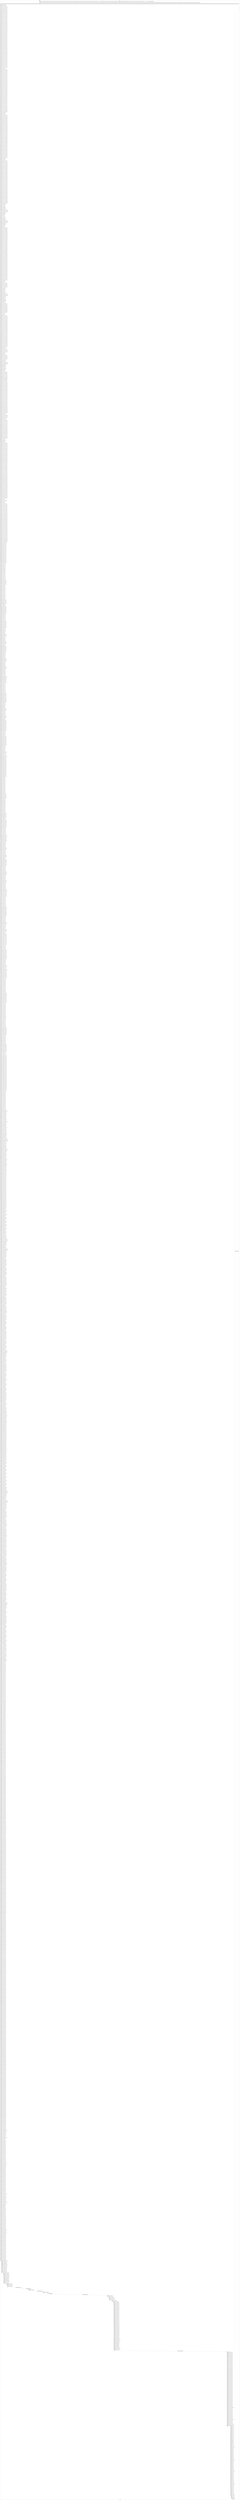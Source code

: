 digraph G {
label="Btor2XCFA";
subgraph cluster_0 {
label="main";
main_init[];
l1[];
l3[];
l4[];
l5[];
l6[];
l7[];
l8[];
l9[];
l10[];
l11[];
l12[];
l13[];
l14[];
l15[];
l16[];
l17[];
l18[];
l19[];
l20[];
l21[];
l22[];
l23[];
l24[];
l25[];
l26[];
l27[];
l28[];
l29[];
l30[];
l31[];
l32[];
l33[];
l34[];
l35[];
l36[];
l37[];
l38[];
l39[];
l40[];
l41[];
l42[];
l43[];
l44[];
l45[];
l46[];
l47[];
l48[];
l49[];
l50[];
l51[];
l52[];
l53[];
l54[];
l55[];
l56[];
l57[];
l58[];
l59[];
l60[];
l61[];
l62[];
l63[];
l64[];
l65[];
l66[];
l67[];
l68[];
l69[];
l70[];
l71[];
l72[];
l73[];
l74[];
l75[];
l76[];
l77[];
l78[];
l79[];
l80[];
l81[];
l82[];
l83[];
l84[];
l85[];
l86[];
l87[];
l88[];
l89[];
l90[];
l91[];
l92[];
l93[];
l94[];
l95[];
l96[];
l97[];
l98[];
l99[];
l100[];
l101[];
l102[];
l103[];
l104[];
l105[];
l106[];
l107[];
l108[];
l109[];
l110[];
l111[];
l112[];
l113[];
l114[];
l115[];
l116[];
l117[];
l118[];
l119[];
l120[];
l121[];
l122[];
l123[];
l124[];
l125[];
l126[];
l127[];
l128[];
l129[];
l130[];
l131[];
l132[];
l133[];
l134[];
l135[];
l136[];
l137[];
l138[];
l139[];
l140[];
l141[];
l142[];
l143[];
l144[];
l145[];
l146[];
l147[];
l148[];
l149[];
l150[];
l151[];
l152[];
l153[];
l154[];
l155[];
l156[];
l157[];
l158[];
l159[];
l160[];
l161[];
l162[];
l163[];
l164[];
l165[];
l166[];
l167[];
l168[];
l169[];
l170[];
l171[];
l172[];
l173[];
l174[];
l175[];
l176[];
l177[];
l178[];
l179[];
l180[];
l181[];
l182[];
l183[];
l184[];
l185[];
l186[];
l187[];
l188[];
l189[];
l190[];
l191[];
l192[];
l193[];
l194[];
l195[];
l196[];
l197[];
l198[];
l199[];
l200[];
l201[];
l202[];
l203[];
l204[];
l205[];
l206[];
l207[];
l208[];
l209[];
l210[];
l211[];
l212[];
l213[];
l214[];
l215[];
l216[];
l217[];
l218[];
l219[];
l220[];
l221[];
l222[];
l223[];
l224[];
l225[];
l226[];
l227[];
l228[];
l229[];
l230[];
l231[];
l232[];
l233[];
l234[];
l235[];
l236[];
l237[];
l238[];
l239[];
l240[];
l241[];
l242[];
l243[];
l244[];
l245[];
l246[];
l247[];
l248[];
l249[];
l250[];
l251[];
l252[];
l253[];
l254[];
l255[];
l256[];
l257[];
l258[];
l259[];
l260[];
l261[];
l262[];
l263[];
l264[];
l265[];
l266[];
l267[];
l268[];
l269[];
l270[];
l271[];
l272[];
l273[];
l274[];
l275[];
l276[];
l277[];
l278[];
l279[];
l280[];
l281[];
l282[];
l283[];
l284[];
l285[];
l286[];
l287[];
l288[];
l289[];
l290[];
l291[];
l292[];
l293[];
l294[];
l295[];
l296[];
l297[];
l298[];
l299[];
l300[];
l301[];
l302[];
l303[];
l304[];
l305[];
l306[];
l307[];
l308[];
l309[];
l310[];
l311[];
l312[];
l313[];
l314[];
l315[];
l316[];
l317[];
l318[];
l319[];
l320[];
l321[];
l322[];
l323[];
l324[];
l325[];
l326[];
l327[];
l328[];
l329[];
l330[];
l331[];
l332[];
l333[];
l334[];
l335[];
l336[];
l337[];
l338[];
l339[];
l340[];
l341[];
l342[];
l343[];
l344[];
l345[];
l346[];
l347[];
l348[];
l349[];
l350[];
l351[];
l352[];
l353[];
l354[];
l355[];
l356[];
l357[];
l358[];
l359[];
l360[];
l361[];
l362[];
l363[];
l364[];
l365[];
l366[];
l367[];
l368[];
l369[];
l370[];
l371[];
l372[];
l373[];
l374[];
l375[];
l376[];
l377[];
l378[];
l379[];
l380[];
l381[];
l382[];
l383[];
l384[];
l385[];
l386[];
l387[];
l388[];
l389[];
l390[];
l391[];
l392[];
l393[];
l394[];
l395[];
l396[];
l397[];
l398[];
l399[];
l400[];
l401[];
l402[];
l403[];
l404[];
l405[];
l406[];
l407[];
l408[];
l409[];
l410[];
l411[];
l412[];
l413[];
l414[];
l415[];
l416[];
l417[];
l418[];
l419[];
l420[];
l421[];
l422[];
l423[];
l424[];
l425[];
l426[];
l427[];
l428[];
l429[];
l430[];
l431[];
l432[];
l433[];
l434[];
l435[];
l436[];
l437[];
l438[];
l439[];
l440[];
l441[];
l442[];
l443[];
l444[];
l445[];
l446[];
l447[];
l448[];
l449[];
l450[];
l451[];
l452[];
l453[];
l454[];
l455[];
l456[];
l457[];
l458[];
l459[];
l460[];
l461[];
l462[];
l463[];
l464[];
l465[];
l466[];
l467[];
l468[];
l469[];
l470[];
l471[];
l472[];
l473[];
l474[];
l475[];
l476[];
l477[];
l478[];
l479[];
l480[];
l481[];
l482[];
l483[];
l484[];
l485[];
l486[];
l487[];
l488[];
l489[];
l490[];
l491[];
l492[];
l493[];
l494[];
l495[];
l496[];
l497[];
l498[];
l499[];
l500[];
l501[];
l502[];
l503[];
l504[];
l505[];
l506[];
l507[];
l508[];
l509[];
l510[];
l511[];
l512[];
l513[];
l514[];
l515[];
l516[];
l517[];
l518[];
l519[];
l520[];
l521[];
l522[];
l523[];
l524[];
l525[];
l526[];
l527[];
l528[];
l529[];
l530[];
l531[];
l532[];
l533[];
l534[];
l535[];
l536[];
l537[];
l538[];
l539[];
l540[];
l541[];
l542[];
l543[];
l544[];
l545[];
l546[];
l547[];
l548[];
l549[];
l550[];
l551[];
l552[];
l553[];
l554[];
l555[];
l556[];
l557[];
l558[];
l559[];
l560[];
l561[];
l562[];
l563[];
l564[];
l565[];
l566[];
l567[];
l568[];
l569[];
l570[];
l571[];
l572[];
l573[];
l574[];
l575[];
l576[];
l577[];
l578[];
l579[];
l580[];
l581[];
l582[];
l583[];
l584[];
l585[];
l586[];
l587[];
l588[];
l589[];
l590[];
l591[];
l592[];
l593[];
l594[];
l595[];
l596[];
l597[];
l598[];
l599[];
l600[];
l601[];
l602[];
l603[];
l604[];
l605[];
l606[];
l607[];
l608[];
l609[];
l610[];
l611[];
l612[];
l613[];
l614[];
l615[];
l616[];
l617[];
l618[];
l619[];
l620[];
l621[];
l622[];
l623[];
l624[];
l625[];
l626[];
l627[];
l628[];
l629[];
l630[];
l631[];
l632[];
l633[];
l634[];
l635[];
l636[];
l637[];
l638[];
l639[];
l640[];
l641[];
l642[];
l643[];
l644[];
l645[];
l646[];
l647[];
l648[];
l649[];
l650[];
l651[];
l652[];
l653[];
l654[];
l655[];
l656[];
l657[];
l658[];
l659[];
l660[];
l661[];
l662[];
l663[];
l664[];
l665[];
l666[];
l667[];
l668[];
l669[];
l670[];
l671[];
l672[];
l673[];
l674[];
l675[];
l676[];
l677[];
l678[];
l679[];
l680[];
l681[];
l682[];
l683[];
l684[];
l685[];
l686[];
l687[];
l688[];
l689[];
l690[];
l691[];
l692[];
l693[];
l694[];
l695[];
l696[];
l697[];
l698[];
l699[];
l700[];
l701[];
l702[];
l703[];
l704[];
l705[];
l706[];
l707[];
l708[];
l709[];
l710[];
l711[];
l712[];
l713[];
l714[];
l715[];
l716[];
l717[];
l718[];
l719[];
l720[];
l721[];
l722[];
l723[];
l724[];
l725[];
l726[];
l727[];
l728[];
l729[];
l730[];
l731[];
l732[];
l733[];
l734[];
l735[];
l736[];
l737[];
l738[];
l739[];
l740[];
l741[];
l742[];
l743[];
l744[];
l745[];
l746[];
l747[];
l748[];
l749[];
l750[];
l751[];
l752[];
l753[];
l754[];
l755[];
l756[];
l757[];
l758[];
l759[];
l760[];
l761[];
l762[];
l763[];
l764[];
l765[];
l766[];
l767[];
l768[];
l769[];
l770[];
l771[];
l772[];
l773[];
l774[];
l775[];
l776[];
l777[];
l778[];
l779[];
l780[];
l781[];
l782[];
l783[];
l784[];
l785[];
l786[];
l787[];
l788[];
l789[];
l790[];
l791[];
l792[];
l793[];
l794[];
l795[];
l796[];
l797[];
l798[];
l799[];
l800[];
l801[];
l802[];
l803[];
l804[];
l805[];
l806[];
l807[];
l808[];
l809[];
l810[];
l811[];
l812[];
l813[];
l814[];
l815[];
l816[];
l817[];
l818[];
l819[];
l820[];
l821[];
l822[];
l823[];
l824[];
l825[];
l826[];
l827[];
l828[];
l829[];
l830[];
l831[];
l832[];
l833[];
l834[];
l835[];
l836[];
l837[];
l838[];
l839[];
l840[];
l841[];
l842[];
l843[];
l844[];
l845[];
l846[];
l847[];
l848[];
l849[];
l850[];
l851[];
l852[];
l853[];
l854[];
l855[];
l856[];
l857[];
l858[];
l859[];
l860[];
l861[];
l862[];
l863[];
l864[];
l865[];
l866[];
l867[];
l868[];
l869[];
l870[];
l871[];
l872[];
l873[];
l874[];
l875[];
l876[];
l877[];
l878[];
l879[];
l880[];
l881[];
l882[];
l883[];
l884[];
l885[];
l886[];
l887[];
l888[];
l889[];
l890[];
l891[];
l892[];
l893[];
l894[];
l895[];
l896[];
l897[];
l898[];
l899[];
l900[];
l901[];
l902[];
l903[];
l904[];
l905[];
l906[];
l907[];
l908[];
l909[];
l910[];
l911[];
l912[];
l913[];
l914[];
l915[];
l916[];
l917[];
l918[];
l919[];
l920[];
l921[];
l922[];
l923[];
l924[];
l925[];
l926[];
l927[];
l928[];
l929[];
l930[];
l931[];
l932[];
l933[];
l934[];
l935[];
l936[];
l937[];
l938[];
l939[];
l940[];
l941[];
l942[];
l943[];
l944[];
l945[];
l946[];
l947[];
l948[];
l949[];
l950[];
l951[];
l952[];
l953[];
l954[];
l955[];
l956[];
l957[];
l958[];
l959[];
l960[];
l961[];
l962[];
l963[];
l964[];
l965[];
l966[];
l967[];
l968[];
l969[];
l970[];
l971[];
l972[];
l973[];
l974[];
l975[];
l976[];
l977[];
l978[];
l979[];
l980[];
l981[];
l982[];
l983[];
l984[];
l985[];
l986[];
l987[];
l988[];
l989[];
l990[];
l991[];
l992[];
l993[];
l994[];
l995[];
l996[];
l997[];
l998[];
l999[];
l1000[];
l1001[];
l1002[];
l1003[];
l1004[];
l1005[];
l1006[];
l1007[];
l1008[];
l1009[];
l1010[];
l1011[];
l1012[];
l1013[];
l1014[];
l1015[];
l1016[];
l1017[];
l1018[];
l1019[];
l1020[];
l1021[];
l1022[];
l1023[];
l1024[];
l1025[];
l1026[];
l1027[];
l1028[];
l1029[];
l1030[];
l1031[];
l1032[];
l1033[];
l1034[];
l1035[];
l1036[];
l1037[];
l1038[];
l1039[];
l1040[];
l1041[];
l1042[];
l1043[];
l1044[];
l1045[];
l1046[];
l1047[];
l1048[];
l1049[];
l1050[];
l1051[];
l1052[];
l1053[];
l1054[];
l1055[];
l1056[];
l1057[];
l1058[];
l1059[];
l1060[];
l1061[];
l1062[];
l1063[];
l1064[];
l1065[];
l1066[];
l1067[];
l1068[];
l1069[];
l1070[];
l1071[];
l1072[];
l1073[];
l1074[];
l1075[];
l1076[];
l1077[];
l1078[];
l1079[];
l1080[];
l1081[];
l1082[];
l1083[];
l1084[];
l1085[];
l1086[];
l1087[];
l1088[];
l1089[];
l1090[];
l1091[];
l1092[];
l1093[];
l1094[];
l1095[];
l1096[];
l1097[];
l1098[];
l1099[];
l1100[];
l1101[];
l1102[];
l1103[];
l1104[];
l1105[];
l1106[];
l1107[];
l1108[];
l1109[];
l1110[];
l1111[];
l1112[];
l1113[];
l1114[];
l1115[];
l1116[];
l1117[];
l1118[];
l1119[];
l1120[];
l1121[];
l1122[];
l1123[];
l1124[];
l1125[];
l1126[];
l1127[];
l1128[];
l1129[];
l1130[];
l1131[];
l1132[];
l1133[];
l1134[];
l1135[];
l1136[];
l1137[];
l1138[];
l1139[];
l1140[];
l1141[];
l1142[];
l1143[];
l1144[];
l1145[];
l1146[];
l1147[];
l1148[];
l1149[];
l1150[];
l1151[];
l1152[];
l1153[];
l1154[];
l1155[];
l1156[];
l1157[];
l1158[];
l1159[];
l1160[];
l1161[];
l1162[];
l1163[];
l1164[];
l1165[];
l1166[];
l1167[];
l1168[];
l1169[];
l1170[];
l1171[];
l1172[];
l1173[];
l1174[];
l1175[];
l1176[];
l1177[];
l1178[];
l1179[];
l1180[];
l1181[];
l1182[];
l1183[];
l1184[];
l1185[];
l1186[];
l1187[];
l1188[];
l1189[];
l1190[];
l1191[];
l1192[];
l1193[];
l1194[];
l1195[];
l1196[];
l1197[];
l1198[];
l1199[];
l1200[];
l1201[];
l1202[];
l1203[];
l1204[];
l1205[];
l1206[];
l1207[];
l1208[];
l1209[];
l1210[];
l1211[];
l1212[];
l1213[];
l1214[];
l1215[];
l1216[];
l1217[];
l1218[];
l1219[];
l1220[];
l1221[];
l1222[];
l1223[];
l1224[];
l1225[];
l1226[];
l1227[];
l1228[];
l1229[];
l1230[];
l1231[];
l1232[];
l1233[];
l1234[];
l1235[];
l1236[];
l1237[];
l1238[];
l1239[];
l1240[];
l1241[];
l1242[];
l1243[];
l1244[];
l1245[];
l1246[];
l1247[];
l1248[];
l1249[];
l1250[];
l1251[];
l1252[];
l1253[];
l1254[];
l1255[];
l1256[];
l1257[];
l1258[];
l1259[];
l1260[];
l1261[];
l1262[];
l1263[];
l1264[];
l1265[];
l1266[];
l1267[];
l1268[];
l1269[];
l1270[];
l1271[];
l1272[];
l1273[];
l1274[];
l1275[];
l1276[];
l1277[];
l1278[];
l1279[];
l1280[];
l1281[];
l1282[];
l1283[];
l1284[];
l1285[];
l1286[];
l1287[];
l1288[];
l1289[];
l1290[];
l1291[];
l1292[];
l1293[];
l1294[];
l1295[];
l1296[];
l1297[];
l1298[];
l1299[];
l1300[];
l1301[];
l1302[];
l1303[];
l1304[];
l1305[];
l1306[];
l1307[];
l1308[];
l1309[];
l1310[];
l1311[];
l1312[];
l1313[];
l1314[];
l1315[];
l1316[];
l1317[];
l1318[];
l1319[];
l1320[];
l1321[];
l1322[];
l1323[];
l1324[];
l1325[];
l1326[];
l1327[];
l1328[];
l1329[];
l1330[];
l1331[];
l1332[];
l1333[];
l1334[];
l1335[];
l1336[];
l1337[];
l1338[];
l1339[];
l1340[];
l1341[];
l1342[];
l1343[];
l1344[];
l1345[];
l1346[];
l1347[];
l1348[];
l1349[];
l1350[];
l1351[];
l1352[];
l1353[];
l1354[];
l1355[];
l1356[];
l1357[];
l1358[];
l1359[];
l1360[];
l1361[];
l1362[];
l1363[];
l1364[];
l1365[];
l1366[];
l1367[];
l1368[];
l1369[];
l1370[];
l1371[];
l1372[];
l1373[];
l1374[];
l1375[];
l1376[];
l1377[];
l1378[];
l1379[];
l1380[];
l1381[];
l1382[];
l1383[];
l1384[];
l1385[];
l1386[];
l1387[];
l1388[];
l1389[];
l1390[];
l1391[];
l1392[];
l1393[];
l1394[];
l1395[];
l1396[];
l1397[];
l1398[];
l1399[];
l1400[];
l1401[];
l1402[];
l1403[];
l1404[];
l1405[];
l1406[];
l1407[];
l1408[];
l1409[];
l1410[];
l1411[];
l1412[];
l1413[];
l1414[];
l1415[];
l1416[];
l1417[];
l1418[];
l1419[];
l1420[];
l1421[];
l1422[];
l1423[];
l1424[];
l1425[];
l1426[];
l1427[];
l1428[];
l1429[];
l1430[];
l1431[];
l1432[];
l1433[];
l1434[];
l1435[];
l1436[];
l1437[];
l1438[];
l1439[];
l1440[];
l1441[];
l1442[];
l1443[];
l1444[];
l1445[];
l1446[];
l1447[];
l1448[];
l1449[];
l1450[];
l1451[];
l1452[];
l1453[];
l1454[];
l1455[];
l1456[];
l1457[];
l1458[];
l1459[];
l1460[];
l1461[];
l1462[];
l1463[];
l1464[];
l1465[];
l1466[];
l1467[];
l1468[];
l1469[];
l1470[];
l1471[];
l1472[];
l1473[];
l1474[];
l1475[];
l1476[];
l1477[];
l1478[];
l1479[];
l1480[];
l1481[];
l1482[];
l1483[];
l1484[];
l1485[];
l1486[];
l1487[];
l1488[];
l1489[];
l1490[];
l1491[];
l1492[];
l1493[];
l1494[];
l1495[];
l1496[];
l1497[];
l1498[];
l1499[];
l1500[];
l1501[];
l1502[];
l1503[];
l1504[];
l1505[];
l1506[];
l1507[];
l1508[];
l1509[];
l1510[];
l1511[];
l1512[];
l1513[];
l1514[];
l1515[];
l1516[];
l1517[];
l1518[];
l1519[];
l1520[];
l1521[];
l1522[];
l1523[];
l1524[];
l1525[];
l1526[];
l1527[];
l1528[];
l1529[];
l1530[];
l1531[];
l1532[];
l1533[];
l1534[];
l1535[];
l1536[];
l1537[];
l1538[];
l1539[];
l1540[];
l1541[];
l1542[];
l1543[];
l1544[];
l1545[];
l1546[];
l1547[];
l1548[];
l1549[];
l1550[];
l1551[];
l1552[];
l1553[];
l1554[];
l1555[];
l1556[];
l1557[];
l1558[];
l1559[];
l1560[];
l1561[];
l1562[];
l1563[];
l1564[];
l1565[];
l1566[];
l1567[];
l1568[];
l1569[];
l1570[];
l1571[];
l1572[];
l1573[];
l1574[];
l1575[];
l1576[];
l1577[];
l1578[];
l1579[];
l1580[];
l1581[];
l1582[];
l1583[];
l1584[];
l1585[];
l1586[];
l1587[];
l1588[];
l1589[];
l1590[];
l1591[];
l1592[];
l1593[];
l1594[];
l1595[];
l1596[];
l1597[];
l1598[];
l1599[];
l1600[];
l1601[];
l1602[];
l1603[];
l1604[];
l1605[];
l1606[];
l1607[];
l1608[];
l1609[];
l1610[];
l1611[];
l1612[];
l1613[];
l1614[];
l1615[];
l1616[];
l1617[];
l1618[];
l1619[];
l1620[];
l1621[];
l1622[];
l1623[];
l1624[];
l1625[];
l1626[];
l1627[];
l1628[];
l1629[];
l1630[];
l1631[];
l1632[];
l1633[];
l1634[];
l1635[];
l1636[];
l1637[];
l1638[];
l1639[];
l1640[];
l1641[];
l1642[];
l1643[];
l1644[];
l1645[];
l1646[];
l1647[];
l1648[];
l1649[];
l1650[];
l1651[];
l1652[];
l1653[];
l1654[];
l1655[];
l1656[];
l1657[];
l1658[];
l1659[];
l1660[];
l1661[];
l1662[];
l1663[];
l1664[];
l1665[];
l1666[];
l1667[];
l1668[];
l1669[];
l1670[];
l1671[];
l1672[];
l1673[];
l1674[];
l1675[];
l1676[];
l1677[];
l1678[];
l1679[];
l1680[];
l1681[];
l1682[];
l1683[];
l1684[];
l1685[];
l1686[];
l1687[];
l1688[];
l1689[];
l1690[];
l1691[];
l1692[];
l1693[];
l1694[];
l1695[];
l1696[];
l1697[];
l1698[];
l1699[];
l1700[];
l1701[];
l1702[];
l1703[];
l1704[];
l1705[];
l1706[];
l1707[];
l1708[];
l1709[];
l1710[];
l1711[];
l1712[];
l1713[];
l1714[];
l1715[];
l1716[];
l1717[];
l1718[];
l1719[];
l1720[];
l1721[];
l1722[];
l1723[];
l1724[];
l1725[];
l1726[];
l1727[];
l1728[];
l1729[];
l1730[];
l1731[];
l1732[];
l1733[];
l1734[];
l1735[];
l1736[];
l1737[];
l1738[];
l1739[];
l1740[];
l1741[];
l1742[];
l1743[];
l1744[];
l1745[];
l1746[];
l1747[];
l1748[];
l1749[];
l1750[];
l1751[];
l1752[];
l1753[];
l1754[];
l1755[];
l1756[];
l1757[];
l1758[];
l1759[];
l1760[];
l1761[];
l1762[];
l1763[];
l1764[];
l1765[];
l1766[];
l1767[];
l1768[];
l1769[];
l1770[];
l1771[];
l1772[];
l1773[];
l1774[];
l1775[];
l1776[];
l1777[];
l1778[];
l1779[];
l1780[];
l1781[];
l1782[];
l1783[];
l1784[];
l1785[];
l1786[];
l1787[];
l1788[];
l1789[];
l1790[];
l1791[];
l1792[];
l1793[];
l1794[];
l1795[];
l1796[];
l1797[];
l1798[];
l1799[];
l1800[];
l1801[];
l1802[];
l1803[];
l1804[];
l1805[];
l1806[];
l1807[];
l1808[];
l1809[];
l1810[];
l1811[];
l1812[];
l1813[];
l1814[];
l1815[];
l1816[];
l1817[];
l1818[];
l1819[];
l1820[];
l1821[];
l1822[];
l1823[];
l1824[];
l1825[];
l1826[];
l1827[];
l1828[];
l1829[];
l1830[];
l1831[];
l1832[];
l1833[];
l1834[];
l1835[];
l1836[];
l1837[];
l1838[];
l1839[];
l1840[];
l1841[];
l1842[];
l1843[];
l1844[];
l1845[];
l1846[];
l1847[];
l1848[];
l1849[];
l1850[];
l1851[];
l1852[];
l1853[];
l1854[];
l1855[];
l1856[];
l1857[];
l1858[];
l1859[];
l1860[];
l1861[];
l1862[];
l1863[];
l1864[];
l1865[];
l1866[];
l1867[];
l1868[];
l1869[];
l1870[];
l1871[];
l1872[];
l1873[];
l1874[];
l1875[];
l1876[];
l1877[];
l1878[];
l1879[];
l1880[];
l1881[];
l1882[];
l1883[];
l1884[];
l1885[];
l1886[];
l1887[];
l1888[];
l1889[];
l1890[];
l1891[];
l1892[];
l1893[];
l1894[];
l1895[];
l1896[];
l1897[];
l1898[];
l1899[];
l1900[];
l1901[];
l1902[];
l1903[];
l1904[];
l1905[];
l1906[];
l1907[];
l1908[];
l1909[];
l1910[];
l1911[];
l1912[];
l1913[];
l1914[];
l1915[];
l1916[];
l1917[];
l1918[];
l1919[];
l1920[];
l1921[];
l1922[];
l1923[];
l1924[];
l1925[];
l1926[];
l1927[];
l1928[];
l1929[];
l1930[];
l1931[];
l1932[];
l1933[];
l1934[];
l1935[];
l1936[];
l1937[];
l1938[];
l1939[];
l1940[];
l1941[];
l1942[];
l1943[];
l1944[];
l1945[];
l1946[];
l1947[];
l1948[];
l1949[];
l1950[];
l1951[];
l1952[];
l1953[];
l1954[];
l1955[];
l1956[];
l1957[];
l1958[];
l1959[];
l1960[];
l1961[];
l1962[];
l1963[];
l1964[];
l1965[];
l1966[];
l1967[];
l1968[];
l1969[];
l1970[];
l1971[];
l1972[];
l1973[];
l1974[];
l1975[];
l1976[];
l1977[];
l1978[];
l1979[];
l1980[];
l1981[];
l1982[];
l1983[];
l1984[];
l1985[];
l1986[];
l1987[];
l1988[];
l1989[];
l1990[];
l1991[];
l1992[];
l1993[];
l1994[];
l1995[];
l1996[];
l1997[];
l1998[];
l1999[];
l2000[];
l2001[];
l2002[];
l2003[];
l2004[];
l2005[];
l2006[];
l2007[];
l2008[];
l2009[];
l2010[];
l2011[];
l2012[];
l2013[];
l2014[];
l2015[];
l2016[];
l2017[];
l2018[];
l2019[];
l2020[];
l2021[];
l2022[];
main_error[];
l2023[];
l2024[];
l2025[];
l2026[];
l2027[];
l2028[];
l2029[];
l2030[];
l2031[];
l2032[];
l2033[];
l2034[];
l2035[];
l2036[];
l2037[];
l2038[];
l2039[];
l2040[];
l2041[];
l2042[];
l2043[];
l2044[];
l2045[];
l2046[];
l2047[];
l2048[];
l2049[];
l2050[];
l2051[];
l2052[];
l2053[];
l2054[];
l2055[];
l2056[];
l2057[];
l2058[];
l2059[];
l2060[];
l2061[];
l2062[];
l2063[];
l2064[];
l2065[];
l2066[];
l2067[];
l2068[];
l2069[];
l2070[];
l2071[];
l2072[];
l2073[];
l2074[];
l2075[];
l2076[];
l2077[];
l2078[];
l2079[];
l2080[];
l2081[];
l2082[];
l2083[];
l2084[];
main_init -> l1 [label="[(assign const_7 #b00000000),(assign const_18 #b0000000000000000),(assign const_43 #b0),(assign const_137 #b00000000),(assign const_146 #b00000001),(assign const_243 #b11111111),(assign const_361 #b000000000000000000000000),(assign const_363 #b00000000000000000000000000000001),(assign const_364 #b0000000000000000),(assign const_366 #b00000000000000000000000000010000),(assign const_369 #b00000000000000000000000000000000),(assign const_370 #b00000000000000000000000000100000),(assign const_376 #b00000010),(assign const_434 #b1111111111111111),(assign const_449 #b00000000000000000000000000010000),(assign const_470 #b00000000),(assign const_481 #b0000000000010001),(assign const_482 #b0000000000010000),(assign const_483 #b0000000000000001),(assign const_484 #b0000000000000000),(assign const_707 #b0000000000000011),(assign const_708 #b0000000000000010),(assign const_1268 #b00000000000000000000000000000011),(assign const_1301 #b11111111111111111111111111111111),(assign const_1378 #b00000000000000000000000000000010)] "];
l3 -> l4 [label="[(havoc input_136),(havoc input_138),(havoc input_139),(havoc input_140),(havoc input_141),(havoc input_142),(havoc input_143),(havoc input_144),(havoc input_145),(havoc input_147),(havoc input_148),(havoc input_149),(havoc input_150),(havoc input_151),(havoc input_152),(havoc input_153),(havoc input_154),(havoc input_155),(havoc input_156),(havoc input_157),(havoc input_158),(havoc input_159),(havoc input_160),(havoc input_161),(havoc input_162),(havoc input_163),(havoc input_164),(havoc input_165),(havoc input_166),(havoc input_167),(havoc input_168),(havoc input_169),(havoc input_170),(havoc input_171),(havoc input_172),(havoc input_173),(havoc input_174),(havoc input_175),(havoc input_176),(havoc input_177),(havoc input_178),(havoc input_179),(havoc input_180),(havoc input_181),(havoc input_182),(havoc input_183),(havoc input_184),(havoc input_185),(havoc input_186),(havoc input_187),(havoc input_188),(havoc input_189),(havoc input_440),(havoc input_441),(havoc input_442),(havoc input_443),(havoc input_444),(havoc input_448),(havoc input_469),(havoc input_472),(havoc input_473),(havoc input_474),(havoc input_475),(havoc input_476),(havoc input_477),(havoc input_479),(havoc input_480),(havoc input_513),(havoc input_514),(havoc input_515),(havoc input_528),(havoc input_529),(havoc input_530),(havoc input_531),(havoc input_532),(havoc input_533),(havoc input_553),(havoc input_554),(havoc input_555),(havoc input_556),(havoc input_557),(havoc input_558),(havoc input_559),(havoc input_560),(havoc input_561),(havoc input_590),(havoc input_591),(havoc input_592),(havoc input_599),(havoc input_600),(havoc input_601),(havoc input_602),(havoc input_603),(havoc input_604),(havoc input_605),(havoc input_606),(havoc input_607),(havoc input_608),(havoc input_609),(havoc input_610),(havoc input_611),(havoc input_612),(havoc input_613),(havoc input_614),(havoc input_635),(havoc input_636),(havoc input_637),(havoc input_638),(havoc input_639),(havoc input_640),(havoc input_641),(havoc input_642),(havoc input_643),(havoc input_644),(havoc input_645),(havoc input_646),(havoc input_647),(havoc input_648),(havoc input_649),(havoc input_650),(havoc input_651),(havoc input_652),(havoc input_653),(havoc input_702),(havoc input_798),(havoc input_800),(havoc input_927),(havoc input_999),(havoc input_1001),(havoc input_1128),(havoc input_1218)] "];
l4 -> l5 [label="[(assign binary_134 (bvand state_82 (bvnot state_132)))] "];
l5 -> l6 [label="[(assign ternary_190 (ite (= input_189 #b1) const_146 state_8))] "];
l6 -> l7 [label="[(assign ternary_191 (ite (= input_188 #b1) const_146 ternary_190))] "];
l7 -> l8 [label="[(assign ternary_192 (ite (= input_187 #b1) const_146 ternary_191))] "];
l8 -> l9 [label="[(assign ternary_193 (ite (= input_186 #b1) const_146 ternary_192))] "];
l9 -> l10 [label="[(assign ternary_194 (ite (= input_185 #b1) const_146 ternary_193))] "];
l10 -> l11 [label="[(assign ternary_195 (ite (= input_184 #b1) const_146 ternary_194))] "];
l11 -> l12 [label="[(assign ternary_196 (ite (= input_183 #b1) const_146 ternary_195))] "];
l12 -> l13 [label="[(assign ternary_197 (ite (= input_182 #b1) const_146 ternary_196))] "];
l13 -> l14 [label="[(assign ternary_198 (ite (= input_181 #b1) const_146 ternary_197))] "];
l14 -> l15 [label="[(assign ternary_199 (ite (= input_180 #b1) const_146 ternary_198))] "];
l15 -> l16 [label="[(assign ternary_200 (ite (= input_179 #b1) const_146 ternary_199))] "];
l16 -> l17 [label="[(assign ternary_201 (ite (= input_178 #b1) const_146 ternary_200))] "];
l17 -> l18 [label="[(assign ternary_202 (ite (= input_177 #b1) const_146 ternary_201))] "];
l18 -> l19 [label="[(assign ternary_203 (ite (= input_176 #b1) const_146 ternary_202))] "];
l19 -> l20 [label="[(assign ternary_204 (ite (= input_175 #b1) const_146 ternary_203))] "];
l20 -> l21 [label="[(assign ternary_205 (ite (= input_174 #b1) const_146 ternary_204))] "];
l21 -> l22 [label="[(assign ternary_206 (ite (= input_173 #b1) const_146 ternary_205))] "];
l22 -> l23 [label="[(assign ternary_207 (ite (= input_172 #b1) const_146 ternary_206))] "];
l23 -> l24 [label="[(assign ternary_208 (ite (= input_171 #b1) const_137 ternary_207))] "];
l24 -> l25 [label="[(assign ternary_209 (ite (= input_170 #b1) const_137 ternary_208))] "];
l25 -> l26 [label="[(assign ternary_210 (ite (= input_169 #b1) const_137 ternary_209))] "];
l26 -> l27 [label="[(assign ternary_211 (ite (= input_168 #b1) const_137 ternary_210))] "];
l27 -> l28 [label="[(assign ternary_212 (ite (= input_167 #b1) const_137 ternary_211))] "];
l28 -> l29 [label="[(assign ternary_213 (ite (= input_166 #b1) const_137 ternary_212))] "];
l29 -> l30 [label="[(assign ternary_214 (ite (= input_165 #b1) const_137 ternary_213))] "];
l30 -> l31 [label="[(assign ternary_215 (ite (= input_164 #b1) const_137 ternary_214))] "];
l31 -> l32 [label="[(assign ternary_216 (ite (= input_163 #b1) const_146 ternary_215))] "];
l32 -> l33 [label="[(assign ternary_217 (ite (= input_162 #b1) const_146 ternary_216))] "];
l33 -> l34 [label="[(assign ternary_218 (ite (= input_161 #b1) const_146 ternary_217))] "];
l34 -> l35 [label="[(assign ternary_219 (ite (= input_160 #b1) const_146 ternary_218))] "];
l35 -> l36 [label="[(assign ternary_220 (ite (= input_159 #b1) const_146 ternary_219))] "];
l36 -> l37 [label="[(assign ternary_221 (ite (= input_158 #b1) const_146 ternary_220))] "];
l37 -> l38 [label="[(assign ternary_222 (ite (= input_157 #b1) const_146 ternary_221))] "];
l38 -> l39 [label="[(assign ternary_223 (ite (= input_156 #b1) const_146 ternary_222))] "];
l39 -> l40 [label="[(assign ternary_224 (ite (= input_155 #b1) const_146 ternary_223))] "];
l40 -> l41 [label="[(assign ternary_225 (ite (= input_154 #b1) const_146 ternary_224))] "];
l41 -> l42 [label="[(assign ternary_226 (ite (= input_153 #b1) const_146 ternary_225))] "];
l42 -> l43 [label="[(assign ternary_227 (ite (= input_152 #b1) const_146 ternary_226))] "];
l43 -> l44 [label="[(assign ternary_228 (ite (= input_151 #b1) const_146 ternary_227))] "];
l44 -> l45 [label="[(assign ternary_229 (ite (= input_150 #b1) const_146 ternary_228))] "];
l45 -> l46 [label="[(assign ternary_230 (ite (= input_149 #b1) const_146 ternary_229))] "];
l46 -> l47 [label="[(assign ternary_231 (ite (= input_148 #b1) const_146 ternary_230))] "];
l47 -> l48 [label="[(assign ternary_232 (ite (= input_147 #b1) const_146 ternary_231))] "];
l48 -> l49 [label="[(assign ternary_233 (ite (= input_145 #b1) const_146 ternary_232))] "];
l49 -> l50 [label="[(assign ternary_234 (ite (= input_144 #b1) const_137 ternary_233))] "];
l50 -> l51 [label="[(assign ternary_235 (ite (= input_143 #b1) const_137 ternary_234))] "];
l51 -> l52 [label="[(assign ternary_236 (ite (= input_142 #b1) const_137 ternary_235))] "];
l52 -> l53 [label="[(assign ternary_237 (ite (= input_141 #b1) const_137 ternary_236))] "];
l53 -> l54 [label="[(assign ternary_238 (ite (= input_140 #b1) const_137 ternary_237))] "];
l54 -> l55 [label="[(assign ternary_239 (ite (= input_139 #b1) const_137 ternary_238))] "];
l55 -> l56 [label="[(assign ternary_240 (ite (= input_138 #b1) const_137 ternary_239))] "];
l56 -> l57 [label="[(assign ternary_241 (ite (= input_136 #b1) const_137 ternary_240))] "];
l57 -> l58 [label="[(assign binary_244 (bvxor const_243 state_10))] "];
l58 -> l59 [label="[(assign ternary_245 (ite (= input_189 #b1) const_243 binary_244))] "];
l59 -> l60 [label="[(assign ternary_246 (ite (= input_188 #b1) const_243 ternary_245))] "];
l60 -> l61 [label="[(assign ternary_247 (ite (= input_187 #b1) const_243 ternary_246))] "];
l61 -> l62 [label="[(assign ternary_248 (ite (= input_186 #b1) const_243 ternary_247))] "];
l62 -> l63 [label="[(assign ternary_249 (ite (= input_185 #b1) const_243 ternary_248))] "];
l63 -> l64 [label="[(assign ternary_250 (ite (= input_184 #b1) const_243 ternary_249))] "];
l64 -> l65 [label="[(assign ternary_251 (ite (= input_183 #b1) const_137 ternary_250))] "];
l65 -> l66 [label="[(assign ternary_252 (ite (= input_182 #b1) const_137 ternary_251))] "];
l66 -> l67 [label="[(assign ternary_253 (ite (= input_181 #b1) const_137 ternary_252))] "];
l67 -> l68 [label="[(assign ternary_254 (ite (= input_180 #b1) const_137 ternary_253))] "];
l68 -> l69 [label="[(assign ternary_255 (ite (= input_179 #b1) const_137 ternary_254))] "];
l69 -> l70 [label="[(assign ternary_256 (ite (= input_178 #b1) const_137 ternary_255))] "];
l70 -> l71 [label="[(assign ternary_257 (ite (= input_177 #b1) const_146 ternary_256))] "];
l71 -> l72 [label="[(assign ternary_258 (ite (= input_176 #b1) const_146 ternary_257))] "];
l72 -> l73 [label="[(assign ternary_259 (ite (= input_175 #b1) const_146 ternary_258))] "];
l73 -> l74 [label="[(assign ternary_260 (ite (= input_174 #b1) const_146 ternary_259))] "];
l74 -> l75 [label="[(assign ternary_261 (ite (= input_173 #b1) const_146 ternary_260))] "];
l75 -> l76 [label="[(assign ternary_262 (ite (= input_172 #b1) const_146 ternary_261))] "];
l76 -> l77 [label="[(assign ternary_263 (ite (= input_163 #b1) const_243 ternary_262))] "];
l77 -> l78 [label="[(assign ternary_264 (ite (= input_162 #b1) const_243 ternary_263))] "];
l78 -> l79 [label="[(assign ternary_265 (ite (= input_161 #b1) const_243 ternary_264))] "];
l79 -> l80 [label="[(assign ternary_266 (ite (= input_160 #b1) const_243 ternary_265))] "];
l80 -> l81 [label="[(assign ternary_267 (ite (= input_159 #b1) const_243 ternary_266))] "];
l81 -> l82 [label="[(assign ternary_268 (ite (= input_158 #b1) const_243 ternary_267))] "];
l82 -> l83 [label="[(assign ternary_269 (ite (= input_157 #b1) const_137 ternary_268))] "];
l83 -> l84 [label="[(assign ternary_270 (ite (= input_156 #b1) const_137 ternary_269))] "];
l84 -> l85 [label="[(assign ternary_271 (ite (= input_155 #b1) const_137 ternary_270))] "];
l85 -> l86 [label="[(assign ternary_272 (ite (= input_154 #b1) const_137 ternary_271))] "];
l86 -> l87 [label="[(assign ternary_273 (ite (= input_153 #b1) const_137 ternary_272))] "];
l87 -> l88 [label="[(assign ternary_274 (ite (= input_152 #b1) const_137 ternary_273))] "];
l88 -> l89 [label="[(assign ternary_275 (ite (= input_151 #b1) const_146 ternary_274))] "];
l89 -> l90 [label="[(assign ternary_276 (ite (= input_150 #b1) const_146 ternary_275))] "];
l90 -> l91 [label="[(assign ternary_277 (ite (= input_149 #b1) const_146 ternary_276))] "];
l91 -> l92 [label="[(assign ternary_278 (ite (= input_148 #b1) const_146 ternary_277))] "];
l92 -> l93 [label="[(assign ternary_279 (ite (= input_147 #b1) const_146 ternary_278))] "];
l93 -> l94 [label="[(assign ternary_280 (ite (= input_145 #b1) const_146 ternary_279))] "];
l94 -> l95 [label="[(assign binary_281 (bvxor const_243 ternary_280))] "];
l95 -> l96 [label="[(assign binary_283 (bvxor const_243 state_12))] "];
l96 -> l97 [label="[(assign ternary_284 (ite (= input_189 #b1) const_243 binary_283))] "];
l97 -> l98 [label="[(assign ternary_285 (ite (= input_188 #b1) const_243 ternary_284))] "];
l98 -> l99 [label="[(assign ternary_286 (ite (= input_187 #b1) const_243 ternary_285))] "];
l99 -> l100 [label="[(assign ternary_287 (ite (= input_186 #b1) const_243 ternary_286))] "];
l100 -> l101 [label="[(assign ternary_288 (ite (= input_185 #b1) const_243 ternary_287))] "];
l101 -> l102 [label="[(assign ternary_289 (ite (= input_184 #b1) const_243 ternary_288))] "];
l102 -> l103 [label="[(assign ternary_290 (ite (= input_183 #b1) const_137 ternary_289))] "];
l103 -> l104 [label="[(assign ternary_291 (ite (= input_182 #b1) const_137 ternary_290))] "];
l104 -> l105 [label="[(assign ternary_292 (ite (= input_181 #b1) const_137 ternary_291))] "];
l105 -> l106 [label="[(assign ternary_293 (ite (= input_180 #b1) const_146 ternary_292))] "];
l106 -> l107 [label="[(assign ternary_294 (ite (= input_179 #b1) const_146 ternary_293))] "];
l107 -> l108 [label="[(assign ternary_295 (ite (= input_178 #b1) const_146 ternary_294))] "];
l108 -> l109 [label="[(assign ternary_296 (ite (= input_177 #b1) const_137 ternary_295))] "];
l109 -> l110 [label="[(assign ternary_297 (ite (= input_176 #b1) const_137 ternary_296))] "];
l110 -> l111 [label="[(assign ternary_298 (ite (= input_175 #b1) const_137 ternary_297))] "];
l111 -> l112 [label="[(assign ternary_299 (ite (= input_174 #b1) const_146 ternary_298))] "];
l112 -> l113 [label="[(assign ternary_300 (ite (= input_173 #b1) const_146 ternary_299))] "];
l113 -> l114 [label="[(assign ternary_301 (ite (= input_172 #b1) const_146 ternary_300))] "];
l114 -> l115 [label="[(assign ternary_302 (ite (= input_163 #b1) const_243 ternary_301))] "];
l115 -> l116 [label="[(assign ternary_303 (ite (= input_162 #b1) const_243 ternary_302))] "];
l116 -> l117 [label="[(assign ternary_304 (ite (= input_161 #b1) const_243 ternary_303))] "];
l117 -> l118 [label="[(assign ternary_305 (ite (= input_160 #b1) const_243 ternary_304))] "];
l118 -> l119 [label="[(assign ternary_306 (ite (= input_159 #b1) const_243 ternary_305))] "];
l119 -> l120 [label="[(assign ternary_307 (ite (= input_158 #b1) const_243 ternary_306))] "];
l120 -> l121 [label="[(assign ternary_308 (ite (= input_157 #b1) const_137 ternary_307))] "];
l121 -> l122 [label="[(assign ternary_309 (ite (= input_156 #b1) const_137 ternary_308))] "];
l122 -> l123 [label="[(assign ternary_310 (ite (= input_155 #b1) const_137 ternary_309))] "];
l123 -> l124 [label="[(assign ternary_311 (ite (= input_154 #b1) const_146 ternary_310))] "];
l124 -> l125 [label="[(assign ternary_312 (ite (= input_153 #b1) const_146 ternary_311))] "];
l125 -> l126 [label="[(assign ternary_313 (ite (= input_152 #b1) const_146 ternary_312))] "];
l126 -> l127 [label="[(assign ternary_314 (ite (= input_151 #b1) const_137 ternary_313))] "];
l127 -> l128 [label="[(assign ternary_315 (ite (= input_150 #b1) const_137 ternary_314))] "];
l128 -> l129 [label="[(assign ternary_316 (ite (= input_149 #b1) const_137 ternary_315))] "];
l129 -> l130 [label="[(assign ternary_317 (ite (= input_148 #b1) const_146 ternary_316))] "];
l130 -> l131 [label="[(assign ternary_318 (ite (= input_147 #b1) const_146 ternary_317))] "];
l131 -> l132 [label="[(assign ternary_319 (ite (= input_145 #b1) const_146 ternary_318))] "];
l132 -> l133 [label="[(assign binary_320 (bvxor const_243 ternary_319))] "];
l133 -> l134 [label="[(assign binary_322 (bvxor const_243 state_14))] "];
l134 -> l135 [label="[(assign ternary_323 (ite (= input_189 #b1) const_137 binary_322))] "];
l135 -> l136 [label="[(assign ternary_324 (ite (= input_188 #b1) const_137 ternary_323))] "];
l136 -> l137 [label="[(assign ternary_325 (ite (= input_187 #b1) const_137 ternary_324))] "];
l137 -> l138 [label="[(assign ternary_326 (ite (= input_186 #b1) const_146 ternary_325))] "];
l138 -> l139 [label="[(assign ternary_327 (ite (= input_185 #b1) const_146 ternary_326))] "];
l139 -> l140 [label="[(assign ternary_328 (ite (= input_184 #b1) const_146 ternary_327))] "];
l140 -> l141 [label="[(assign ternary_329 (ite (= input_183 #b1) const_243 ternary_328))] "];
l141 -> l142 [label="[(assign ternary_330 (ite (= input_182 #b1) const_243 ternary_329))] "];
l142 -> l143 [label="[(assign ternary_331 (ite (= input_181 #b1) const_243 ternary_330))] "];
l143 -> l144 [label="[(assign ternary_332 (ite (= input_180 #b1) const_243 ternary_331))] "];
l144 -> l145 [label="[(assign ternary_333 (ite (= input_179 #b1) const_243 ternary_332))] "];
l145 -> l146 [label="[(assign ternary_334 (ite (= input_178 #b1) const_243 ternary_333))] "];
l146 -> l147 [label="[(assign ternary_335 (ite (= input_177 #b1) const_243 ternary_334))] "];
l147 -> l148 [label="[(assign ternary_336 (ite (= input_176 #b1) const_243 ternary_335))] "];
l148 -> l149 [label="[(assign ternary_337 (ite (= input_175 #b1) const_243 ternary_336))] "];
l149 -> l150 [label="[(assign ternary_338 (ite (= input_174 #b1) const_243 ternary_337))] "];
l150 -> l151 [label="[(assign ternary_339 (ite (= input_173 #b1) const_243 ternary_338))] "];
l151 -> l152 [label="[(assign ternary_340 (ite (= input_172 #b1) const_243 ternary_339))] "];
l152 -> l153 [label="[(assign ternary_341 (ite (= input_163 #b1) const_137 ternary_340))] "];
l153 -> l154 [label="[(assign ternary_342 (ite (= input_162 #b1) const_137 ternary_341))] "];
l154 -> l155 [label="[(assign ternary_343 (ite (= input_161 #b1) const_137 ternary_342))] "];
l155 -> l156 [label="[(assign ternary_344 (ite (= input_160 #b1) const_146 ternary_343))] "];
l156 -> l157 [label="[(assign ternary_345 (ite (= input_159 #b1) const_146 ternary_344))] "];
l157 -> l158 [label="[(assign ternary_346 (ite (= input_158 #b1) const_146 ternary_345))] "];
l158 -> l159 [label="[(assign ternary_347 (ite (= input_157 #b1) const_243 ternary_346))] "];
l159 -> l160 [label="[(assign ternary_348 (ite (= input_156 #b1) const_243 ternary_347))] "];
l160 -> l161 [label="[(assign ternary_349 (ite (= input_155 #b1) const_243 ternary_348))] "];
l161 -> l162 [label="[(assign ternary_350 (ite (= input_154 #b1) const_243 ternary_349))] "];
l162 -> l163 [label="[(assign ternary_351 (ite (= input_153 #b1) const_243 ternary_350))] "];
l163 -> l164 [label="[(assign ternary_352 (ite (= input_152 #b1) const_243 ternary_351))] "];
l164 -> l165 [label="[(assign ternary_353 (ite (= input_151 #b1) const_243 ternary_352))] "];
l165 -> l166 [label="[(assign ternary_354 (ite (= input_150 #b1) const_243 ternary_353))] "];
l166 -> l167 [label="[(assign ternary_355 (ite (= input_149 #b1) const_243 ternary_354))] "];
l167 -> l168 [label="[(assign ternary_356 (ite (= input_148 #b1) const_243 ternary_355))] "];
l168 -> l169 [label="[(assign ternary_357 (ite (= input_147 #b1) const_243 ternary_356))] "];
l169 -> l170 [label="[(assign ternary_358 (ite (= input_145 #b1) const_243 ternary_357))] "];
l170 -> l171 [label="[(assign binary_359 (bvxor const_243 ternary_358))] "];
l171 -> l172 [label="[(assign binary_362 (++ const_361 state_29))] "];
l172 -> l173 [label="[(assign binary_365 (++ state_31 const_364))] "];
l173 -> l174 [label="[(assign binary_367 (bvashr binary_365 const_366))] "];
l174 -> l175 [label="[(assign binary_368 (bvshl const_363 binary_367))] "];
l175 -> l176 [label="[(assign comparison_371 (ite (bvule const_370 binary_367) #b1 #b0))] "];
l176 -> l177 [label="[(assign ternary_372 (ite (= comparison_371 #b1) const_369 binary_368))] "];
l177 -> l178 [label="[(assign binary_373 (bvand binary_362 ternary_372))] "];
l178 -> l179 [label="[(assign binary_374 (bvsdiv binary_373 ternary_372))] "];
l179 -> l180 [label="[(assign slice_375 (extract binary_374 0 8))] "];
l180 -> l181 [label="[(assign binary_377 (++ const_361 state_21))] "];
l181 -> l182 [label="[(assign binary_378 (++ state_23 const_364))] "];
l182 -> l183 [label="[(assign binary_379 (bvashr binary_378 const_366))] "];
l183 -> l184 [label="[(assign binary_380 (bvshl const_363 binary_379))] "];
l184 -> l185 [label="[(assign comparison_381 (ite (bvule const_370 binary_379) #b1 #b0))] "];
l185 -> l186 [label="[(assign ternary_382 (ite (= comparison_381 #b1) const_369 binary_380))] "];
l186 -> l187 [label="[(assign binary_383 (bvand binary_377 ternary_382))] "];
l187 -> l188 [label="[(assign binary_384 (bvsdiv binary_383 ternary_382))] "];
l188 -> l189 [label="[(assign slice_385 (extract binary_384 0 8))] "];
l189 -> l190 [label="[(assign binary_386 (bvxor const_243 state_16))] "];
l190 -> l191 [label="[(assign ternary_387 (ite (= input_189 #b1) const_376 binary_386))] "];
l191 -> l192 [label="[(assign ternary_388 (ite (= input_188 #b1) const_376 ternary_387))] "];
l192 -> l193 [label="[(assign ternary_389 (ite (= input_187 #b1) const_376 ternary_388))] "];
l193 -> l194 [label="[(assign ternary_390 (ite (= input_186 #b1) const_376 ternary_389))] "];
l194 -> l195 [label="[(assign ternary_391 (ite (= input_185 #b1) const_376 ternary_390))] "];
l195 -> l196 [label="[(assign ternary_392 (ite (= input_184 #b1) const_376 ternary_391))] "];
l196 -> l197 [label="[(assign ternary_393 (ite (= input_183 #b1) const_243 ternary_392))] "];
l197 -> l198 [label="[(assign ternary_394 (ite (= input_182 #b1) const_243 ternary_393))] "];
l198 -> l199 [label="[(assign ternary_395 (ite (= input_181 #b1) const_243 ternary_394))] "];
l199 -> l200 [label="[(assign ternary_396 (ite (= input_180 #b1) const_243 ternary_395))] "];
l200 -> l201 [label="[(assign ternary_397 (ite (= input_179 #b1) const_243 ternary_396))] "];
l201 -> l202 [label="[(assign ternary_398 (ite (= input_178 #b1) const_243 ternary_397))] "];
l202 -> l203 [label="[(assign ternary_399 (ite (= input_177 #b1) const_243 ternary_398))] "];
l203 -> l204 [label="[(assign ternary_400 (ite (= input_176 #b1) const_243 ternary_399))] "];
l204 -> l205 [label="[(assign ternary_401 (ite (= input_175 #b1) const_243 ternary_400))] "];
l205 -> l206 [label="[(assign ternary_402 (ite (= input_174 #b1) const_243 ternary_401))] "];
l206 -> l207 [label="[(assign ternary_403 (ite (= input_173 #b1) const_243 ternary_402))] "];
l207 -> l208 [label="[(assign ternary_404 (ite (= input_172 #b1) const_243 ternary_403))] "];
l208 -> l209 [label="[(assign ternary_405 (ite (= input_170 #b1) slice_385 ternary_404))] "];
l209 -> l210 [label="[(assign ternary_406 (ite (= input_168 #b1) const_243 ternary_405))] "];
l210 -> l211 [label="[(assign ternary_407 (ite (= input_166 #b1) slice_385 ternary_406))] "];
l211 -> l212 [label="[(assign ternary_408 (ite (= input_164 #b1) slice_385 ternary_407))] "];
l212 -> l213 [label="[(assign ternary_409 (ite (= input_163 #b1) const_376 ternary_408))] "];
l213 -> l214 [label="[(assign ternary_410 (ite (= input_162 #b1) const_376 ternary_409))] "];
l214 -> l215 [label="[(assign ternary_411 (ite (= input_161 #b1) const_376 ternary_410))] "];
l215 -> l216 [label="[(assign ternary_412 (ite (= input_160 #b1) const_376 ternary_411))] "];
l216 -> l217 [label="[(assign ternary_413 (ite (= input_159 #b1) const_376 ternary_412))] "];
l217 -> l218 [label="[(assign ternary_414 (ite (= input_158 #b1) const_376 ternary_413))] "];
l218 -> l219 [label="[(assign ternary_415 (ite (= input_157 #b1) const_243 ternary_414))] "];
l219 -> l220 [label="[(assign ternary_416 (ite (= input_156 #b1) const_243 ternary_415))] "];
l220 -> l221 [label="[(assign ternary_417 (ite (= input_155 #b1) const_243 ternary_416))] "];
l221 -> l222 [label="[(assign ternary_418 (ite (= input_154 #b1) const_243 ternary_417))] "];
l222 -> l223 [label="[(assign ternary_419 (ite (= input_153 #b1) const_243 ternary_418))] "];
l223 -> l224 [label="[(assign ternary_420 (ite (= input_152 #b1) const_243 ternary_419))] "];
l224 -> l225 [label="[(assign ternary_421 (ite (= input_151 #b1) const_243 ternary_420))] "];
l225 -> l226 [label="[(assign ternary_422 (ite (= input_150 #b1) const_243 ternary_421))] "];
l226 -> l227 [label="[(assign ternary_423 (ite (= input_149 #b1) const_243 ternary_422))] "];
l227 -> l228 [label="[(assign ternary_424 (ite (= input_148 #b1) const_243 ternary_423))] "];
l228 -> l229 [label="[(assign ternary_425 (ite (= input_147 #b1) const_243 ternary_424))] "];
l229 -> l230 [label="[(assign ternary_426 (ite (= input_145 #b1) const_243 ternary_425))] "];
l230 -> l231 [label="[(assign ternary_427 (ite (= input_143 #b1) slice_375 ternary_426))] "];
l231 -> l232 [label="[(assign ternary_428 (ite (= input_141 #b1) const_243 ternary_427))] "];
l232 -> l233 [label="[(assign ternary_429 (ite (= input_139 #b1) slice_375 ternary_428))] "];
l233 -> l234 [label="[(assign ternary_430 (ite (= input_136 #b1) slice_375 ternary_429))] "];
l234 -> l235 [label="[(assign binary_431 (bvxor const_243 ternary_430))] "];
l235 -> l236 [label="[(assign slice_433 (extract binary_384 0 16))] "];
l236 -> l237 [label="[(assign ternary_435 (ite (= input_171 #b1) slice_433 state_19))] "];
l237 -> l238 [label="[(assign ternary_436 (ite (= input_169 #b1) const_434 ternary_435))] "];
l238 -> l239 [label="[(assign ternary_437 (ite (= input_167 #b1) slice_433 ternary_436))] "];
l239 -> l240 [label="[(assign ternary_438 (ite (= input_165 #b1) slice_433 ternary_437))] "];
l240 -> l241 [label="[(assign binary_445 (++ state_41 const_364))] "];
l241 -> l242 [label="[(assign binary_446 (bvashr binary_445 const_366))] "];
l242 -> l243 [label="[(assign slice_447 (extract binary_446 0 8))] "];
l243 -> l244 [label="[(assign binary_450 (bvsdiv binary_379 const_449))] "];
l244 -> l245 [label="[(assign binary_451 (bvshl const_363 binary_450))] "];
l245 -> l246 [label="[(assign comparison_452 (ite (bvule const_370 binary_450) #b1 #b0))] "];
l246 -> l247 [label="[(assign ternary_453 (ite (= comparison_452 #b1) const_369 binary_451))] "];
l247 -> l248 [label="[(assign binary_454 (bvand binary_377 ternary_453))] "];
l248 -> l249 [label="[(assign binary_455 (bvsub binary_377 binary_454))] "];
l249 -> l250 [label="[(assign binary_456 (bvsrem binary_379 const_449))] "];
l250 -> l251 [label="[(assign binary_457 (bvmul ternary_453 binary_456))] "];
l251 -> l252 [label="[(assign binary_458 (bvadd binary_455 binary_457))] "];
l252 -> l253 [label="[(assign slice_459 (extract binary_458 0 8))] "];
l253 -> l254 [label="[(assign ternary_460 (ite (= input_169 #b1) slice_459 state_21))] "];
l254 -> l255 [label="[(assign ternary_461 (ite (= input_168 #b1) slice_459 ternary_460))] "];
l255 -> l256 [label="[(assign ternary_462 (ite (= input_448 #b1) slice_447 ternary_461))] "];
l256 -> l257 [label="[(assign ternary_463 (ite (= input_444 #b1) slice_447 ternary_462))] "];
l257 -> l258 [label="[(assign ternary_464 (ite (= input_443 #b1) const_243 ternary_463))] "];
l258 -> l259 [label="[(assign ternary_465 (ite (= input_442 #b1) const_243 ternary_464))] "];
l259 -> l260 [label="[(assign ternary_466 (ite (= input_441 #b1) state_39 ternary_465))] "];
l260 -> l261 [label="[(assign ternary_467 (ite (= input_440 #b1) state_39 ternary_466))] "];
l261 -> l262 [label="[(assign binary_471 (++ const_470 state_39))] "];
l262 -> l263 [label="[(assign slice_478 (extract binary_446 0 16))] "];
l263 -> l264 [label="[(assign ternary_485 (ite (= input_189 #b1) const_484 state_23))] "];
l264 -> l265 [label="[(assign ternary_486 (ite (= input_188 #b1) const_484 ternary_485))] "];
l265 -> l266 [label="[(assign ternary_487 (ite (= input_187 #b1) const_484 ternary_486))] "];
l266 -> l267 [label="[(assign ternary_488 (ite (= input_186 #b1) const_483 ternary_487))] "];
l267 -> l268 [label="[(assign ternary_489 (ite (= input_185 #b1) const_483 ternary_488))] "];
l268 -> l269 [label="[(assign ternary_490 (ite (= input_184 #b1) const_483 ternary_489))] "];
l269 -> l270 [label="[(assign ternary_491 (ite (= input_183 #b1) const_484 ternary_490))] "];
l270 -> l271 [label="[(assign ternary_492 (ite (= input_182 #b1) const_484 ternary_491))] "];
l271 -> l272 [label="[(assign ternary_493 (ite (= input_181 #b1) const_484 ternary_492))] "];
l272 -> l273 [label="[(assign ternary_494 (ite (= input_180 #b1) const_483 ternary_493))] "];
l273 -> l274 [label="[(assign ternary_495 (ite (= input_179 #b1) const_483 ternary_494))] "];
l274 -> l275 [label="[(assign ternary_496 (ite (= input_178 #b1) const_483 ternary_495))] "];
l275 -> l276 [label="[(assign ternary_497 (ite (= input_177 #b1) const_482 ternary_496))] "];
l276 -> l277 [label="[(assign ternary_498 (ite (= input_176 #b1) const_482 ternary_497))] "];
l277 -> l278 [label="[(assign ternary_499 (ite (= input_175 #b1) const_482 ternary_498))] "];
l278 -> l279 [label="[(assign ternary_500 (ite (= input_174 #b1) const_481 ternary_499))] "];
l279 -> l280 [label="[(assign ternary_501 (ite (= input_173 #b1) const_481 ternary_500))] "];
l280 -> l281 [label="[(assign ternary_502 (ite (= input_172 #b1) const_481 ternary_501))] "];
l281 -> l282 [label="[(assign ternary_503 (ite (= input_480 #b1) slice_478 ternary_502))] "];
l282 -> l283 [label="[(assign ternary_504 (ite (= input_479 #b1) slice_478 ternary_503))] "];
l283 -> l284 [label="[(assign ternary_505 (ite (= input_477 #b1) slice_478 ternary_504))] "];
l284 -> l285 [label="[(assign ternary_506 (ite (= input_476 #b1) const_434 ternary_505))] "];
l285 -> l286 [label="[(assign ternary_507 (ite (= input_475 #b1) const_434 ternary_506))] "];
l286 -> l287 [label="[(assign ternary_508 (ite (= input_474 #b1) const_434 ternary_507))] "];
l287 -> l288 [label="[(assign ternary_509 (ite (= input_473 #b1) binary_471 ternary_508))] "];
l288 -> l289 [label="[(assign ternary_510 (ite (= input_472 #b1) binary_471 ternary_509))] "];
l289 -> l290 [label="[(assign ternary_511 (ite (= input_469 #b1) binary_471 ternary_510))] "];
l290 -> l291 [label="[(assign binary_516 (bvxor const_434 state_25))] "];
l291 -> l292 [label="[(assign ternary_517 (ite (= input_515 #b1) slice_478 binary_516))] "];
l292 -> l293 [label="[(assign ternary_518 (ite (= input_514 #b1) const_434 ternary_517))] "];
l293 -> l294 [label="[(assign ternary_519 (ite (= input_513 #b1) binary_471 ternary_518))] "];
l294 -> l295 [label="[(assign binary_520 (bvxor const_434 ternary_519))] "];
l295 -> l296 [label="[(assign slice_522 (extract binary_374 0 16))] "];
l296 -> l297 [label="[(assign ternary_523 (ite (= input_144 #b1) slice_522 state_27))] "];
l297 -> l298 [label="[(assign ternary_524 (ite (= input_142 #b1) const_434 ternary_523))] "];
l298 -> l299 [label="[(assign ternary_525 (ite (= input_140 #b1) slice_522 ternary_524))] "];
l299 -> l300 [label="[(assign ternary_526 (ite (= input_138 #b1) slice_522 ternary_525))] "];
l300 -> l301 [label="[(assign binary_534 (bvsdiv binary_367 const_449))] "];
l301 -> l302 [label="[(assign binary_535 (bvshl const_363 binary_534))] "];
l302 -> l303 [label="[(assign comparison_536 (ite (bvule const_370 binary_534) #b1 #b0))] "];
l303 -> l304 [label="[(assign ternary_537 (ite (= comparison_536 #b1) const_369 binary_535))] "];
l304 -> l305 [label="[(assign binary_538 (bvand binary_362 ternary_537))] "];
l305 -> l306 [label="[(assign binary_539 (bvsub binary_362 binary_538))] "];
l306 -> l307 [label="[(assign binary_540 (bvsrem binary_367 const_449))] "];
l307 -> l308 [label="[(assign binary_541 (bvmul ternary_537 binary_540))] "];
l308 -> l309 [label="[(assign binary_542 (bvadd binary_539 binary_541))] "];
l309 -> l310 [label="[(assign slice_543 (extract binary_542 0 8))] "];
l310 -> l311 [label="[(assign ternary_544 (ite (= input_142 #b1) slice_543 state_29))] "];
l311 -> l312 [label="[(assign ternary_545 (ite (= input_141 #b1) slice_543 ternary_544))] "];
l312 -> l313 [label="[(assign ternary_546 (ite (= input_533 #b1) slice_447 ternary_545))] "];
l313 -> l314 [label="[(assign ternary_547 (ite (= input_532 #b1) slice_447 ternary_546))] "];
l314 -> l315 [label="[(assign ternary_548 (ite (= input_531 #b1) const_243 ternary_547))] "];
l315 -> l316 [label="[(assign ternary_549 (ite (= input_530 #b1) const_243 ternary_548))] "];
l316 -> l317 [label="[(assign ternary_550 (ite (= input_529 #b1) state_39 ternary_549))] "];
l317 -> l318 [label="[(assign ternary_551 (ite (= input_528 #b1) state_39 ternary_550))] "];
l318 -> l319 [label="[(assign ternary_562 (ite (= input_163 #b1) const_484 state_31))] "];
l319 -> l320 [label="[(assign ternary_563 (ite (= input_162 #b1) const_484 ternary_562))] "];
l320 -> l321 [label="[(assign ternary_564 (ite (= input_161 #b1) const_484 ternary_563))] "];
l321 -> l322 [label="[(assign ternary_565 (ite (= input_160 #b1) const_483 ternary_564))] "];
l322 -> l323 [label="[(assign ternary_566 (ite (= input_159 #b1) const_483 ternary_565))] "];
l323 -> l324 [label="[(assign ternary_567 (ite (= input_158 #b1) const_483 ternary_566))] "];
l324 -> l325 [label="[(assign ternary_568 (ite (= input_157 #b1) const_484 ternary_567))] "];
l325 -> l326 [label="[(assign ternary_569 (ite (= input_156 #b1) const_484 ternary_568))] "];
l326 -> l327 [label="[(assign ternary_570 (ite (= input_155 #b1) const_484 ternary_569))] "];
l327 -> l328 [label="[(assign ternary_571 (ite (= input_154 #b1) const_483 ternary_570))] "];
l328 -> l329 [label="[(assign ternary_572 (ite (= input_153 #b1) const_483 ternary_571))] "];
l329 -> l330 [label="[(assign ternary_573 (ite (= input_152 #b1) const_483 ternary_572))] "];
l330 -> l331 [label="[(assign ternary_574 (ite (= input_151 #b1) const_482 ternary_573))] "];
l331 -> l332 [label="[(assign ternary_575 (ite (= input_150 #b1) const_482 ternary_574))] "];
l332 -> l333 [label="[(assign ternary_576 (ite (= input_149 #b1) const_482 ternary_575))] "];
l333 -> l334 [label="[(assign ternary_577 (ite (= input_148 #b1) const_481 ternary_576))] "];
l334 -> l335 [label="[(assign ternary_578 (ite (= input_147 #b1) const_481 ternary_577))] "];
l335 -> l336 [label="[(assign ternary_579 (ite (= input_145 #b1) const_481 ternary_578))] "];
l336 -> l337 [label="[(assign ternary_580 (ite (= input_561 #b1) slice_478 ternary_579))] "];
l337 -> l338 [label="[(assign ternary_581 (ite (= input_560 #b1) slice_478 ternary_580))] "];
l338 -> l339 [label="[(assign ternary_582 (ite (= input_559 #b1) slice_478 ternary_581))] "];
l339 -> l340 [label="[(assign ternary_583 (ite (= input_558 #b1) const_434 ternary_582))] "];
l340 -> l341 [label="[(assign ternary_584 (ite (= input_557 #b1) const_434 ternary_583))] "];
l341 -> l342 [label="[(assign ternary_585 (ite (= input_556 #b1) const_434 ternary_584))] "];
l342 -> l343 [label="[(assign ternary_586 (ite (= input_555 #b1) binary_471 ternary_585))] "];
l343 -> l344 [label="[(assign ternary_587 (ite (= input_554 #b1) binary_471 ternary_586))] "];
l344 -> l345 [label="[(assign ternary_588 (ite (= input_553 #b1) binary_471 ternary_587))] "];
l345 -> l346 [label="[(assign binary_593 (bvxor const_434 state_33))] "];
l346 -> l347 [label="[(assign ternary_594 (ite (= input_592 #b1) slice_478 binary_593))] "];
l347 -> l348 [label="[(assign ternary_595 (ite (= input_591 #b1) const_434 ternary_594))] "];
l348 -> l349 [label="[(assign ternary_596 (ite (= input_590 #b1) binary_471 ternary_595))] "];
l349 -> l350 [label="[(assign binary_597 (bvxor const_434 ternary_596))] "];
l350 -> l351 [label="[(assign ternary_615 (ite (= input_614 #b1) const_137 state_35))] "];
l351 -> l352 [label="[(assign ternary_616 (ite (= input_613 #b1) const_137 ternary_615))] "];
l352 -> l353 [label="[(assign ternary_617 (ite (= input_612 #b1) const_137 ternary_616))] "];
l353 -> l354 [label="[(assign ternary_618 (ite (= input_611 #b1) const_137 ternary_617))] "];
l354 -> l355 [label="[(assign ternary_619 (ite (= input_610 #b1) const_137 ternary_618))] "];
l355 -> l356 [label="[(assign ternary_620 (ite (= input_609 #b1) const_137 ternary_619))] "];
l356 -> l357 [label="[(assign ternary_621 (ite (= input_608 #b1) const_137 ternary_620))] "];
l357 -> l358 [label="[(assign ternary_622 (ite (= input_607 #b1) const_137 ternary_621))] "];
l358 -> l359 [label="[(assign ternary_623 (ite (= input_606 #b1) const_146 ternary_622))] "];
l359 -> l360 [label="[(assign ternary_624 (ite (= input_605 #b1) const_146 ternary_623))] "];
l360 -> l361 [label="[(assign ternary_625 (ite (= input_604 #b1) const_146 ternary_624))] "];
l361 -> l362 [label="[(assign ternary_626 (ite (= input_603 #b1) const_146 ternary_625))] "];
l362 -> l363 [label="[(assign ternary_627 (ite (= input_602 #b1) const_146 ternary_626))] "];
l363 -> l364 [label="[(assign ternary_628 (ite (= input_601 #b1) const_146 ternary_627))] "];
l364 -> l365 [label="[(assign ternary_629 (ite (= input_600 #b1) const_146 ternary_628))] "];
l365 -> l366 [label="[(assign ternary_630 (ite (= input_599 #b1) const_146 ternary_629))] "];
l366 -> l367 [label="[(assign binary_632 (++ const_361 state_37))] "];
l367 -> l368 [label="[(assign binary_633 (bvadd const_363 binary_632))] "];
l368 -> l369 [label="[(assign slice_634 (extract binary_633 0 8))] "];
l369 -> l370 [label="[(assign ternary_654 (ite (= input_653 #b1) slice_634 state_37))] "];
l370 -> l371 [label="[(assign ternary_655 (ite (= input_652 #b1) const_137 ternary_654))] "];
l371 -> l372 [label="[(assign ternary_656 (ite (= input_651 #b1) slice_634 ternary_655))] "];
l372 -> l373 [label="[(assign ternary_657 (ite (= input_614 #b1) const_137 ternary_656))] "];
l373 -> l374 [label="[(assign ternary_658 (ite (= input_650 #b1) slice_634 ternary_657))] "];
l374 -> l375 [label="[(assign ternary_659 (ite (= input_613 #b1) const_137 ternary_658))] "];
l375 -> l376 [label="[(assign ternary_660 (ite (= input_649 #b1) slice_634 ternary_659))] "];
l376 -> l377 [label="[(assign ternary_661 (ite (= input_612 #b1) const_137 ternary_660))] "];
l377 -> l378 [label="[(assign ternary_662 (ite (= input_648 #b1) slice_634 ternary_661))] "];
l378 -> l379 [label="[(assign ternary_663 (ite (= input_611 #b1) const_137 ternary_662))] "];
l379 -> l380 [label="[(assign ternary_664 (ite (= input_647 #b1) slice_634 ternary_663))] "];
l380 -> l381 [label="[(assign ternary_665 (ite (= input_610 #b1) const_137 ternary_664))] "];
l381 -> l382 [label="[(assign ternary_666 (ite (= input_646 #b1) slice_634 ternary_665))] "];
l382 -> l383 [label="[(assign ternary_667 (ite (= input_609 #b1) const_137 ternary_666))] "];
l383 -> l384 [label="[(assign ternary_668 (ite (= input_645 #b1) slice_634 ternary_667))] "];
l384 -> l385 [label="[(assign ternary_669 (ite (= input_608 #b1) const_137 ternary_668))] "];
l385 -> l386 [label="[(assign ternary_670 (ite (= input_644 #b1) slice_634 ternary_669))] "];
l386 -> l387 [label="[(assign ternary_671 (ite (= input_607 #b1) const_137 ternary_670))] "];
l387 -> l388 [label="[(assign ternary_672 (ite (= input_643 #b1) slice_634 ternary_671))] "];
l388 -> l389 [label="[(assign ternary_673 (ite (= input_480 #b1) slice_634 ternary_672))] "];
l389 -> l390 [label="[(assign ternary_674 (ite (= input_448 #b1) slice_634 ternary_673))] "];
l390 -> l391 [label="[(assign ternary_675 (ite (= input_444 #b1) slice_634 ternary_674))] "];
l391 -> l392 [label="[(assign ternary_676 (ite (= input_479 #b1) slice_634 ternary_675))] "];
l392 -> l393 [label="[(assign ternary_677 (ite (= input_515 #b1) slice_634 ternary_676))] "];
l393 -> l394 [label="[(assign ternary_678 (ite (= input_477 #b1) slice_634 ternary_677))] "];
l394 -> l395 [label="[(assign ternary_679 (ite (= input_606 #b1) const_137 ternary_678))] "];
l395 -> l396 [label="[(assign ternary_680 (ite (= input_642 #b1) slice_634 ternary_679))] "];
l396 -> l397 [label="[(assign ternary_681 (ite (= input_605 #b1) const_137 ternary_680))] "];
l397 -> l398 [label="[(assign ternary_682 (ite (= input_641 #b1) slice_634 ternary_681))] "];
l398 -> l399 [label="[(assign ternary_683 (ite (= input_604 #b1) const_137 ternary_682))] "];
l399 -> l400 [label="[(assign ternary_684 (ite (= input_640 #b1) slice_634 ternary_683))] "];
l400 -> l401 [label="[(assign ternary_685 (ite (= input_603 #b1) const_137 ternary_684))] "];
l401 -> l402 [label="[(assign ternary_686 (ite (= input_639 #b1) slice_634 ternary_685))] "];
l402 -> l403 [label="[(assign ternary_687 (ite (= input_602 #b1) const_137 ternary_686))] "];
l403 -> l404 [label="[(assign ternary_688 (ite (= input_638 #b1) slice_634 ternary_687))] "];
l404 -> l405 [label="[(assign ternary_689 (ite (= input_601 #b1) const_137 ternary_688))] "];
l405 -> l406 [label="[(assign ternary_690 (ite (= input_637 #b1) slice_634 ternary_689))] "];
l406 -> l407 [label="[(assign ternary_691 (ite (= input_600 #b1) const_137 ternary_690))] "];
l407 -> l408 [label="[(assign ternary_692 (ite (= input_636 #b1) slice_634 ternary_691))] "];
l408 -> l409 [label="[(assign ternary_693 (ite (= input_599 #b1) const_137 ternary_692))] "];
l409 -> l410 [label="[(assign ternary_694 (ite (= input_635 #b1) slice_634 ternary_693))] "];
l410 -> l411 [label="[(assign ternary_695 (ite (= input_561 #b1) slice_634 ternary_694))] "];
l411 -> l412 [label="[(assign ternary_696 (ite (= input_533 #b1) slice_634 ternary_695))] "];
l412 -> l413 [label="[(assign ternary_697 (ite (= input_532 #b1) slice_634 ternary_696))] "];
l413 -> l414 [label="[(assign ternary_698 (ite (= input_560 #b1) slice_634 ternary_697))] "];
l414 -> l415 [label="[(assign ternary_699 (ite (= input_592 #b1) slice_634 ternary_698))] "];
l415 -> l416 [label="[(assign ternary_700 (ite (= input_559 #b1) slice_634 ternary_699))] "];
l416 -> l417 [label="[(assign slice_703 (extract state_41 0 8))] "];
l417 -> l418 [label="[(assign ternary_704 (ite (= input_702 #b1) slice_703 state_39))] "];
l418 -> l419 [label="[(assign binary_706 (++ const_470 state_29))] "];
l419 -> l420 [label="[(assign binary_709 (++ const_470 state_21))] "];
l420 -> l421 [label="[(assign ternary_710 (ite (= input_614 #b1) const_434 state_41))] "];
l421 -> l422 [label="[(assign ternary_711 (ite (= input_650 #b1) const_434 ternary_710))] "];
l422 -> l423 [label="[(assign ternary_712 (ite (= input_613 #b1) const_483 ternary_711))] "];
l423 -> l424 [label="[(assign ternary_713 (ite (= input_649 #b1) const_483 ternary_712))] "];
l424 -> l425 [label="[(assign ternary_714 (ite (= input_612 #b1) const_708 ternary_713))] "];
l425 -> l426 [label="[(assign ternary_715 (ite (= input_648 #b1) const_708 ternary_714))] "];
l426 -> l427 [label="[(assign ternary_716 (ite (= input_611 #b1) const_434 ternary_715))] "];
l427 -> l428 [label="[(assign ternary_717 (ite (= input_647 #b1) const_434 ternary_716))] "];
l428 -> l429 [label="[(assign ternary_718 (ite (= input_610 #b1) const_434 ternary_717))] "];
l429 -> l430 [label="[(assign ternary_719 (ite (= input_646 #b1) const_434 ternary_718))] "];
l430 -> l431 [label="[(assign ternary_720 (ite (= input_609 #b1) const_707 ternary_719))] "];
l431 -> l432 [label="[(assign ternary_721 (ite (= input_645 #b1) const_707 ternary_720))] "];
l432 -> l433 [label="[(assign ternary_722 (ite (= input_608 #b1) binary_709 ternary_721))] "];
l433 -> l434 [label="[(assign ternary_723 (ite (= input_644 #b1) binary_709 ternary_722))] "];
l434 -> l435 [label="[(assign ternary_724 (ite (= input_607 #b1) binary_709 ternary_723))] "];
l435 -> l436 [label="[(assign ternary_725 (ite (= input_643 #b1) binary_709 ternary_724))] "];
l436 -> l437 [label="[(assign ternary_726 (ite (= input_606 #b1) const_434 ternary_725))] "];
l437 -> l438 [label="[(assign ternary_727 (ite (= input_642 #b1) const_434 ternary_726))] "];
l438 -> l439 [label="[(assign ternary_728 (ite (= input_605 #b1) const_483 ternary_727))] "];
l439 -> l440 [label="[(assign ternary_729 (ite (= input_641 #b1) const_483 ternary_728))] "];
l440 -> l441 [label="[(assign ternary_730 (ite (= input_604 #b1) const_708 ternary_729))] "];
l441 -> l442 [label="[(assign ternary_731 (ite (= input_640 #b1) const_708 ternary_730))] "];
l442 -> l443 [label="[(assign ternary_732 (ite (= input_603 #b1) const_434 ternary_731))] "];
l443 -> l444 [label="[(assign ternary_733 (ite (= input_639 #b1) const_434 ternary_732))] "];
l444 -> l445 [label="[(assign ternary_734 (ite (= input_602 #b1) const_434 ternary_733))] "];
l445 -> l446 [label="[(assign ternary_735 (ite (= input_638 #b1) const_434 ternary_734))] "];
l446 -> l447 [label="[(assign ternary_736 (ite (= input_601 #b1) const_707 ternary_735))] "];
l447 -> l448 [label="[(assign ternary_737 (ite (= input_637 #b1) const_707 ternary_736))] "];
l448 -> l449 [label="[(assign ternary_738 (ite (= input_600 #b1) binary_706 ternary_737))] "];
l449 -> l450 [label="[(assign ternary_739 (ite (= input_636 #b1) binary_706 ternary_738))] "];
l450 -> l451 [label="[(assign ternary_740 (ite (= input_599 #b1) binary_706 ternary_739))] "];
l451 -> l452 [label="[(assign ternary_741 (ite (= input_635 #b1) binary_706 ternary_740))] "];
l452 -> l453 [label="[(assign binary_743 (bvand (bvnot state_44) (bvnot input_189)))] "];
l453 -> l454 [label="[(assign binary_744 (bvand binary_743 (bvnot input_188)))] "];
l454 -> l455 [label="[(assign binary_745 (bvand binary_744 (bvnot input_187)))] "];
l455 -> l456 [label="[(assign binary_746 (bvand binary_745 (bvnot input_186)))] "];
l456 -> l457 [label="[(assign binary_747 (bvand binary_746 (bvnot input_185)))] "];
l457 -> l458 [label="[(assign binary_748 (bvand binary_747 (bvnot input_184)))] "];
l458 -> l459 [label="[(assign binary_749 (bvand binary_748 (bvnot input_183)))] "];
l459 -> l460 [label="[(assign binary_750 (bvand binary_749 (bvnot input_182)))] "];
l460 -> l461 [label="[(assign binary_751 (bvand binary_750 (bvnot input_181)))] "];
l461 -> l462 [label="[(assign binary_752 (bvand binary_751 (bvnot input_180)))] "];
l462 -> l463 [label="[(assign binary_753 (bvand binary_752 (bvnot input_179)))] "];
l463 -> l464 [label="[(assign binary_754 (bvand binary_753 (bvnot input_178)))] "];
l464 -> l465 [label="[(assign binary_755 (bvand binary_754 (bvnot input_177)))] "];
l465 -> l466 [label="[(assign binary_756 (bvand binary_755 (bvnot input_176)))] "];
l466 -> l467 [label="[(assign binary_757 (bvand binary_756 (bvnot input_175)))] "];
l467 -> l468 [label="[(assign binary_758 (bvand binary_757 (bvnot input_174)))] "];
l468 -> l469 [label="[(assign binary_759 (bvand binary_758 (bvnot input_173)))] "];
l469 -> l470 [label="[(assign binary_760 (bvand binary_759 (bvnot input_172)))] "];
l470 -> l471 [label="[(assign binary_761 (bvor binary_760 input_171))] "];
l471 -> l472 [label="[(assign binary_762 (bvor binary_761 input_170))] "];
l472 -> l473 [label="[(assign binary_763 (bvor binary_762 input_169))] "];
l473 -> l474 [label="[(assign binary_764 (bvor binary_763 input_168))] "];
l474 -> l475 [label="[(assign binary_765 (bvor binary_764 input_167))] "];
l475 -> l476 [label="[(assign binary_766 (bvor binary_765 input_166))] "];
l476 -> l477 [label="[(assign binary_767 (bvor binary_766 input_165))] "];
l477 -> l478 [label="[(assign binary_768 (bvor binary_767 input_164))] "];
l478 -> l479 [label="[(assign binary_770 (bvor state_46 input_189))] "];
l479 -> l480 [label="[(assign binary_771 (bvor binary_770 input_188))] "];
l480 -> l481 [label="[(assign binary_772 (bvor binary_771 input_187))] "];
l481 -> l482 [label="[(assign binary_773 (bvor binary_772 input_186))] "];
l482 -> l483 [label="[(assign binary_774 (bvor binary_773 input_185))] "];
l483 -> l484 [label="[(assign binary_775 (bvor binary_774 input_184))] "];
l484 -> l485 [label="[(assign binary_776 (bvand binary_775 (bvnot input_170)))] "];
l485 -> l486 [label="[(assign binary_777 (bvand binary_776 (bvnot input_168)))] "];
l486 -> l487 [label="[(assign binary_778 (bvand binary_777 (bvnot input_166)))] "];
l487 -> l488 [label="[(assign binary_779 (bvand binary_778 (bvnot input_164)))] "];
l488 -> l489 [label="[(assign binary_781 (bvor state_48 input_183))] "];
l489 -> l490 [label="[(assign binary_782 (bvor binary_781 input_182))] "];
l490 -> l491 [label="[(assign binary_783 (bvor binary_782 input_181))] "];
l491 -> l492 [label="[(assign binary_784 (bvor binary_783 input_180))] "];
l492 -> l493 [label="[(assign binary_785 (bvor binary_784 input_179))] "];
l493 -> l494 [label="[(assign binary_786 (bvor binary_785 input_178))] "];
l494 -> l495 [label="[(assign binary_787 (bvor binary_786 input_177))] "];
l495 -> l496 [label="[(assign binary_788 (bvor binary_787 input_176))] "];
l496 -> l497 [label="[(assign binary_789 (bvor binary_788 input_175))] "];
l497 -> l498 [label="[(assign binary_790 (bvor binary_789 input_174))] "];
l498 -> l499 [label="[(assign binary_791 (bvor binary_790 input_173))] "];
l499 -> l500 [label="[(assign binary_792 (bvor binary_791 input_172))] "];
l500 -> l501 [label="[(assign binary_793 (bvand binary_792 (bvnot input_171)))] "];
l501 -> l502 [label="[(assign binary_794 (bvand binary_793 (bvnot input_169)))] "];
l502 -> l503 [label="[(assign binary_795 (bvand binary_794 (bvnot input_167)))] "];
l503 -> l504 [label="[(assign binary_796 (bvand binary_795 (bvnot input_165)))] "];
l504 -> l505 [label="[(assign binary_799 (bvor state_50 input_798))] "];
l505 -> l506 [label="[(assign binary_801 (bvor binary_799 input_800))] "];
l506 -> l507 [label="[(assign binary_802 (bvand binary_801 (bvnot input_189)))] "];
l507 -> l508 [label="[(assign binary_803 (bvand binary_802 (bvnot input_186)))] "];
l508 -> l509 [label="[(assign binary_804 (bvand binary_803 (bvnot input_183)))] "];
l509 -> l510 [label="[(assign binary_805 (bvand binary_804 (bvnot input_180)))] "];
l510 -> l511 [label="[(assign binary_806 (bvand binary_805 (bvnot input_177)))] "];
l511 -> l512 [label="[(assign binary_807 (bvand binary_806 (bvnot input_174)))] "];
l512 -> l513 [label="[(assign binary_808 (bvor binary_807 input_614))] "];
l513 -> l514 [label="[(assign binary_809 (bvor binary_808 input_650))] "];
l514 -> l515 [label="[(assign binary_810 (bvor binary_809 input_610))] "];
l515 -> l516 [label="[(assign binary_811 (bvor binary_810 input_646))] "];
l516 -> l517 [label="[(assign binary_812 (bvor binary_811 input_607))] "];
l517 -> l518 [label="[(assign binary_813 (bvor binary_812 input_643))] "];
l518 -> l519 [label="[(assign binary_814 (bvand binary_813 (bvnot input_480)))] "];
l519 -> l520 [label="[(assign binary_815 (bvand binary_814 (bvnot input_476)))] "];
l520 -> l521 [label="[(assign binary_816 (bvand binary_815 (bvnot input_473)))] "];
l521 -> l522 [label="[(assign binary_818 (bvand state_52 (bvnot input_798)))] "];
l522 -> l523 [label="[(assign binary_819 (bvand binary_818 (bvnot input_614)))] "];
l523 -> l524 [label="[(assign binary_820 (bvand binary_819 (bvnot input_650)))] "];
l524 -> l525 [label="[(assign binary_821 (bvor binary_820 input_480))] "];
l525 -> l526 [label="[(assign binary_822 (bvor binary_821 input_476))] "];
l526 -> l527 [label="[(assign binary_823 (bvor binary_822 input_473))] "];
l527 -> l528 [label="[(assign binary_825 (bvor state_54 input_189))] "];
l528 -> l529 [label="[(assign binary_826 (bvor binary_825 input_186))] "];
l529 -> l530 [label="[(assign binary_827 (bvand binary_826 (bvnot input_613)))] "];
l530 -> l531 [label="[(assign binary_828 (bvand binary_827 (bvnot input_649)))] "];
l531 -> l532 [label="[(assign binary_830 (bvor state_56 input_183))] "];
l532 -> l533 [label="[(assign binary_831 (bvor binary_830 input_180))] "];
l533 -> l534 [label="[(assign binary_832 (bvor binary_831 input_177))] "];
l534 -> l535 [label="[(assign binary_833 (bvor binary_832 input_174))] "];
l535 -> l536 [label="[(assign binary_834 (bvand binary_833 (bvnot input_612)))] "];
l536 -> l537 [label="[(assign binary_835 (bvand binary_834 (bvnot input_648)))] "];
l537 -> l538 [label="[(assign binary_837 (bvor state_58 input_613))] "];
l538 -> l539 [label="[(assign binary_838 (bvor binary_837 input_649))] "];
l539 -> l540 [label="[(assign binary_839 (bvand binary_838 (bvnot input_448)))] "];
l540 -> l541 [label="[(assign binary_840 (bvand binary_839 (bvnot input_443)))] "];
l541 -> l542 [label="[(assign binary_841 (bvand binary_840 (bvnot input_441)))] "];
l542 -> l543 [label="[(assign binary_843 (bvand state_60 (bvnot input_171)))] "];
l543 -> l544 [label="[(assign binary_844 (bvand binary_843 (bvnot input_170)))] "];
l544 -> l545 [label="[(assign binary_845 (bvor binary_844 input_448))] "];
l545 -> l546 [label="[(assign binary_846 (bvor binary_845 input_443))] "];
l546 -> l547 [label="[(assign binary_847 (bvor binary_846 input_441))] "];
l547 -> l548 [label="[(assign binary_849 (bvor state_62 input_612))] "];
l548 -> l549 [label="[(assign binary_850 (bvor binary_849 input_648))] "];
l549 -> l550 [label="[(assign binary_851 (bvand binary_850 (bvnot input_444)))] "];
l550 -> l551 [label="[(assign binary_852 (bvand binary_851 (bvnot input_442)))] "];
l551 -> l552 [label="[(assign binary_853 (bvand binary_852 (bvnot input_440)))] "];
l552 -> l553 [label="[(assign binary_855 (bvor state_64 input_181))] "];
l553 -> l554 [label="[(assign binary_856 (bvor binary_855 input_178))] "];
l554 -> l555 [label="[(assign binary_857 (bvor binary_856 input_175))] "];
l555 -> l556 [label="[(assign binary_858 (bvor binary_857 input_172))] "];
l556 -> l557 [label="[(assign binary_859 (bvand binary_858 (bvnot input_169)))] "];
l557 -> l558 [label="[(assign binary_860 (bvand binary_859 (bvnot input_168)))] "];
l558 -> l559 [label="[(assign binary_861 (bvor binary_860 input_444))] "];
l559 -> l560 [label="[(assign binary_862 (bvor binary_861 input_515))] "];
l560 -> l561 [label="[(assign binary_863 (bvor binary_862 input_442))] "];
l561 -> l562 [label="[(assign binary_864 (bvor binary_863 input_514))] "];
l562 -> l563 [label="[(assign binary_865 (bvor binary_864 input_440))] "];
l563 -> l564 [label="[(assign binary_866 (bvor binary_865 input_513))] "];
l564 -> l565 [label="[(assign binary_868 (bvand (bvnot state_66) (bvnot input_188)))] "];
l565 -> l566 [label="[(assign binary_869 (bvand binary_868 (bvnot input_185)))] "];
l566 -> l567 [label="[(assign binary_870 (bvand binary_869 (bvnot input_182)))] "];
l567 -> l568 [label="[(assign binary_871 (bvand binary_870 (bvnot input_179)))] "];
l568 -> l569 [label="[(assign binary_872 (bvand binary_871 (bvnot input_176)))] "];
l569 -> l570 [label="[(assign binary_873 (bvand binary_872 (bvnot input_173)))] "];
l570 -> l571 [label="[(assign binary_874 (bvor binary_873 input_171))] "];
l571 -> l572 [label="[(assign binary_875 (bvor binary_874 input_170))] "];
l572 -> l573 [label="[(assign binary_876 (bvor binary_875 input_167))] "];
l573 -> l574 [label="[(assign binary_877 (bvor binary_876 input_166))] "];
l574 -> l575 [label="[(assign binary_878 (bvor binary_877 input_611))] "];
l575 -> l576 [label="[(assign binary_879 (bvor binary_878 input_647))] "];
l576 -> l577 [label="[(assign binary_880 (bvor binary_879 input_608))] "];
l577 -> l578 [label="[(assign binary_881 (bvor binary_880 input_644))] "];
l578 -> l579 [label="[(assign binary_882 (bvand binary_881 (bvnot input_479)))] "];
l579 -> l580 [label="[(assign binary_883 (bvand binary_882 (bvnot input_475)))] "];
l580 -> l581 [label="[(assign binary_884 (bvand binary_883 (bvnot input_472)))] "];
l581 -> l582 [label="[(assign binary_886 (bvand state_68 (bvnot input_800)))] "];
l582 -> l583 [label="[(assign binary_887 (bvand binary_886 (bvnot input_611)))] "];
l583 -> l584 [label="[(assign binary_888 (bvand binary_887 (bvnot input_647)))] "];
l584 -> l585 [label="[(assign binary_889 (bvand binary_888 (bvnot input_610)))] "];
l585 -> l586 [label="[(assign binary_890 (bvand binary_889 (bvnot input_646)))] "];
l586 -> l587 [label="[(assign binary_891 (bvor binary_890 input_479))] "];
l587 -> l588 [label="[(assign binary_892 (bvor binary_891 input_475))] "];
l588 -> l589 [label="[(assign binary_893 (bvor binary_892 input_472))] "];
l589 -> l590 [label="[(assign binary_895 (bvor state_70 input_188))] "];
l590 -> l591 [label="[(assign binary_896 (bvor binary_895 input_185))] "];
l591 -> l592 [label="[(assign binary_897 (bvand binary_896 (bvnot input_167)))] "];
l592 -> l593 [label="[(assign binary_898 (bvand binary_897 (bvnot input_166)))] "];
l593 -> l594 [label="[(assign binary_900 (bvor state_72 input_182))] "];
l594 -> l595 [label="[(assign binary_901 (bvor binary_900 input_179))] "];
l595 -> l596 [label="[(assign binary_902 (bvor binary_901 input_176))] "];
l596 -> l597 [label="[(assign binary_903 (bvor binary_902 input_173))] "];
l597 -> l598 [label="[(assign binary_904 (bvand binary_903 (bvnot input_609)))] "];
l598 -> l599 [label="[(assign binary_905 (bvand binary_904 (bvnot input_645)))] "];
l599 -> l600 [label="[(assign binary_907 (bvor state_74 input_609))] "];
l600 -> l601 [label="[(assign binary_908 (bvor binary_907 input_645))] "];
l601 -> l602 [label="[(assign binary_909 (bvand binary_908 (bvnot input_515)))] "];
l602 -> l603 [label="[(assign binary_910 (bvand binary_909 (bvnot input_514)))] "];
l603 -> l604 [label="[(assign binary_911 (bvand binary_910 (bvnot input_513)))] "];
l604 -> l605 [label="[(assign binary_913 (bvand state_76 (bvnot input_187)))] "];
l605 -> l606 [label="[(assign binary_914 (bvand binary_913 (bvnot input_184)))] "];
l606 -> l607 [label="[(assign binary_915 (bvand binary_914 (bvnot input_181)))] "];
l607 -> l608 [label="[(assign binary_916 (bvand binary_915 (bvnot input_178)))] "];
l608 -> l609 [label="[(assign binary_917 (bvand binary_916 (bvnot input_175)))] "];
l609 -> l610 [label="[(assign binary_918 (bvand binary_917 (bvnot input_172)))] "];
l610 -> l611 [label="[(assign binary_919 (bvor binary_918 input_169))] "];
l611 -> l612 [label="[(assign binary_920 (bvor binary_919 input_168))] "];
l612 -> l613 [label="[(assign binary_921 (bvor binary_920 input_165))] "];
l613 -> l614 [label="[(assign binary_922 (bvor binary_921 input_164))] "];
l614 -> l615 [label="[(assign binary_923 (bvand binary_922 (bvnot input_477)))] "];
l615 -> l616 [label="[(assign binary_924 (bvand binary_923 (bvnot input_474)))] "];
l616 -> l617 [label="[(assign binary_925 (bvand binary_924 (bvnot input_469)))] "];
l617 -> l618 [label="[(assign binary_928 (bvand state_78 (bvnot input_927)))] "];
l618 -> l619 [label="[(assign binary_929 (bvand binary_928 (bvnot input_608)))] "];
l619 -> l620 [label="[(assign binary_930 (bvand binary_929 (bvnot input_644)))] "];
l620 -> l621 [label="[(assign binary_931 (bvand binary_930 (bvnot input_607)))] "];
l621 -> l622 [label="[(assign binary_932 (bvand binary_931 (bvnot input_643)))] "];
l622 -> l623 [label="[(assign binary_933 (bvor binary_932 input_477))] "];
l623 -> l624 [label="[(assign binary_934 (bvor binary_933 input_474))] "];
l624 -> l625 [label="[(assign binary_935 (bvor binary_934 input_469))] "];
l625 -> l626 [label="[(assign binary_937 (bvor state_80 input_187))] "];
l626 -> l627 [label="[(assign binary_938 (bvor binary_937 input_184))] "];
l627 -> l628 [label="[(assign binary_939 (bvand binary_938 (bvnot input_165)))] "];
l628 -> l629 [label="[(assign binary_940 (bvand binary_939 (bvnot input_164)))] "];
l629 -> l630 [label="[(assign binary_942 (bvor state_82 input_927))] "];
l630 -> l631 [label="[(assign binary_944 (bvand (bvnot state_84) (bvnot input_163)))] "];
l631 -> l632 [label="[(assign binary_945 (bvand binary_944 (bvnot input_162)))] "];
l632 -> l633 [label="[(assign binary_946 (bvand binary_945 (bvnot input_161)))] "];
l633 -> l634 [label="[(assign binary_947 (bvand binary_946 (bvnot input_160)))] "];
l634 -> l635 [label="[(assign binary_948 (bvand binary_947 (bvnot input_159)))] "];
l635 -> l636 [label="[(assign binary_949 (bvand binary_948 (bvnot input_158)))] "];
l636 -> l637 [label="[(assign binary_950 (bvand binary_949 (bvnot input_157)))] "];
l637 -> l638 [label="[(assign binary_951 (bvand binary_950 (bvnot input_156)))] "];
l638 -> l639 [label="[(assign binary_952 (bvand binary_951 (bvnot input_155)))] "];
l639 -> l640 [label="[(assign binary_953 (bvand binary_952 (bvnot input_154)))] "];
l640 -> l641 [label="[(assign binary_954 (bvand binary_953 (bvnot input_153)))] "];
l641 -> l642 [label="[(assign binary_955 (bvand binary_954 (bvnot input_152)))] "];
l642 -> l643 [label="[(assign binary_956 (bvand binary_955 (bvnot input_151)))] "];
l643 -> l644 [label="[(assign binary_957 (bvand binary_956 (bvnot input_150)))] "];
l644 -> l645 [label="[(assign binary_958 (bvand binary_957 (bvnot input_149)))] "];
l645 -> l646 [label="[(assign binary_959 (bvand binary_958 (bvnot input_148)))] "];
l646 -> l647 [label="[(assign binary_960 (bvand binary_959 (bvnot input_147)))] "];
l647 -> l648 [label="[(assign binary_961 (bvand binary_960 (bvnot input_145)))] "];
l648 -> l649 [label="[(assign binary_962 (bvor binary_961 input_144))] "];
l649 -> l650 [label="[(assign binary_963 (bvor binary_962 input_143))] "];
l650 -> l651 [label="[(assign binary_964 (bvor binary_963 input_142))] "];
l651 -> l652 [label="[(assign binary_965 (bvor binary_964 input_141))] "];
l652 -> l653 [label="[(assign binary_966 (bvor binary_965 input_140))] "];
l653 -> l654 [label="[(assign binary_967 (bvor binary_966 input_139))] "];
l654 -> l655 [label="[(assign binary_968 (bvor binary_967 input_138))] "];
l655 -> l656 [label="[(assign binary_969 (bvor binary_968 input_136))] "];
l656 -> l657 [label="[(assign binary_971 (bvor state_86 input_163))] "];
l657 -> l658 [label="[(assign binary_972 (bvor binary_971 input_162))] "];
l658 -> l659 [label="[(assign binary_973 (bvor binary_972 input_161))] "];
l659 -> l660 [label="[(assign binary_974 (bvor binary_973 input_160))] "];
l660 -> l661 [label="[(assign binary_975 (bvor binary_974 input_159))] "];
l661 -> l662 [label="[(assign binary_976 (bvor binary_975 input_158))] "];
l662 -> l663 [label="[(assign binary_977 (bvand binary_976 (bvnot input_143)))] "];
l663 -> l664 [label="[(assign binary_978 (bvand binary_977 (bvnot input_141)))] "];
l664 -> l665 [label="[(assign binary_979 (bvand binary_978 (bvnot input_139)))] "];
l665 -> l666 [label="[(assign binary_980 (bvand binary_979 (bvnot input_136)))] "];
l666 -> l667 [label="[(assign binary_982 (bvor state_88 input_157))] "];
l667 -> l668 [label="[(assign binary_983 (bvor binary_982 input_156))] "];
l668 -> l669 [label="[(assign binary_984 (bvor binary_983 input_155))] "];
l669 -> l670 [label="[(assign binary_985 (bvor binary_984 input_154))] "];
l670 -> l671 [label="[(assign binary_986 (bvor binary_985 input_153))] "];
l671 -> l672 [label="[(assign binary_987 (bvor binary_986 input_152))] "];
l672 -> l673 [label="[(assign binary_988 (bvor binary_987 input_151))] "];
l673 -> l674 [label="[(assign binary_989 (bvor binary_988 input_150))] "];
l674 -> l675 [label="[(assign binary_990 (bvor binary_989 input_149))] "];
l675 -> l676 [label="[(assign binary_991 (bvor binary_990 input_148))] "];
l676 -> l677 [label="[(assign binary_992 (bvor binary_991 input_147))] "];
l677 -> l678 [label="[(assign binary_993 (bvor binary_992 input_145))] "];
l678 -> l679 [label="[(assign binary_994 (bvand binary_993 (bvnot input_144)))] "];
l679 -> l680 [label="[(assign binary_995 (bvand binary_994 (bvnot input_142)))] "];
l680 -> l681 [label="[(assign binary_996 (bvand binary_995 (bvnot input_140)))] "];
l681 -> l682 [label="[(assign binary_997 (bvand binary_996 (bvnot input_138)))] "];
l682 -> l683 [label="[(assign binary_1000 (bvor state_90 input_999))] "];
l683 -> l684 [label="[(assign binary_1002 (bvor binary_1000 input_1001))] "];
l684 -> l685 [label="[(assign binary_1003 (bvand binary_1002 (bvnot input_163)))] "];
l685 -> l686 [label="[(assign binary_1004 (bvand binary_1003 (bvnot input_160)))] "];
l686 -> l687 [label="[(assign binary_1005 (bvand binary_1004 (bvnot input_157)))] "];
l687 -> l688 [label="[(assign binary_1006 (bvand binary_1005 (bvnot input_154)))] "];
l688 -> l689 [label="[(assign binary_1007 (bvand binary_1006 (bvnot input_151)))] "];
l689 -> l690 [label="[(assign binary_1008 (bvand binary_1007 (bvnot input_148)))] "];
l690 -> l691 [label="[(assign binary_1009 (bvor binary_1008 input_606))] "];
l691 -> l692 [label="[(assign binary_1010 (bvor binary_1009 input_642))] "];
l692 -> l693 [label="[(assign binary_1011 (bvor binary_1010 input_602))] "];
l693 -> l694 [label="[(assign binary_1012 (bvor binary_1011 input_638))] "];
l694 -> l695 [label="[(assign binary_1013 (bvor binary_1012 input_599))] "];
l695 -> l696 [label="[(assign binary_1014 (bvor binary_1013 input_635))] "];
l696 -> l697 [label="[(assign binary_1015 (bvand binary_1014 (bvnot input_561)))] "];
l697 -> l698 [label="[(assign binary_1016 (bvand binary_1015 (bvnot input_558)))] "];
l698 -> l699 [label="[(assign binary_1017 (bvand binary_1016 (bvnot input_555)))] "];
l699 -> l700 [label="[(assign binary_1019 (bvand state_92 (bvnot input_999)))] "];
l700 -> l701 [label="[(assign binary_1020 (bvand binary_1019 (bvnot input_606)))] "];
l701 -> l702 [label="[(assign binary_1021 (bvand binary_1020 (bvnot input_642)))] "];
l702 -> l703 [label="[(assign binary_1022 (bvor binary_1021 input_561))] "];
l703 -> l704 [label="[(assign binary_1023 (bvor binary_1022 input_558))] "];
l704 -> l705 [label="[(assign binary_1024 (bvor binary_1023 input_555))] "];
l705 -> l706 [label="[(assign binary_1026 (bvor state_94 input_163))] "];
l706 -> l707 [label="[(assign binary_1027 (bvor binary_1026 input_160))] "];
l707 -> l708 [label="[(assign binary_1028 (bvand binary_1027 (bvnot input_605)))] "];
l708 -> l709 [label="[(assign binary_1029 (bvand binary_1028 (bvnot input_641)))] "];
l709 -> l710 [label="[(assign binary_1031 (bvor state_96 input_157))] "];
l710 -> l711 [label="[(assign binary_1032 (bvor binary_1031 input_154))] "];
l711 -> l712 [label="[(assign binary_1033 (bvor binary_1032 input_151))] "];
l712 -> l713 [label="[(assign binary_1034 (bvor binary_1033 input_148))] "];
l713 -> l714 [label="[(assign binary_1035 (bvand binary_1034 (bvnot input_604)))] "];
l714 -> l715 [label="[(assign binary_1036 (bvand binary_1035 (bvnot input_640)))] "];
l715 -> l716 [label="[(assign binary_1038 (bvor state_98 input_605))] "];
l716 -> l717 [label="[(assign binary_1039 (bvor binary_1038 input_641))] "];
l717 -> l718 [label="[(assign binary_1040 (bvand binary_1039 (bvnot input_533)))] "];
l718 -> l719 [label="[(assign binary_1041 (bvand binary_1040 (bvnot input_531)))] "];
l719 -> l720 [label="[(assign binary_1042 (bvand binary_1041 (bvnot input_529)))] "];
l720 -> l721 [label="[(assign binary_1044 (bvand state_100 (bvnot input_144)))] "];
l721 -> l722 [label="[(assign binary_1045 (bvand binary_1044 (bvnot input_143)))] "];
l722 -> l723 [label="[(assign binary_1046 (bvor binary_1045 input_533))] "];
l723 -> l724 [label="[(assign binary_1047 (bvor binary_1046 input_531))] "];
l724 -> l725 [label="[(assign binary_1048 (bvor binary_1047 input_529))] "];
l725 -> l726 [label="[(assign binary_1050 (bvor state_102 input_604))] "];
l726 -> l727 [label="[(assign binary_1051 (bvor binary_1050 input_640))] "];
l727 -> l728 [label="[(assign binary_1052 (bvand binary_1051 (bvnot input_532)))] "];
l728 -> l729 [label="[(assign binary_1053 (bvand binary_1052 (bvnot input_530)))] "];
l729 -> l730 [label="[(assign binary_1054 (bvand binary_1053 (bvnot input_528)))] "];
l730 -> l731 [label="[(assign binary_1056 (bvor state_104 input_155))] "];
l731 -> l732 [label="[(assign binary_1057 (bvor binary_1056 input_152))] "];
l732 -> l733 [label="[(assign binary_1058 (bvor binary_1057 input_149))] "];
l733 -> l734 [label="[(assign binary_1059 (bvor binary_1058 input_145))] "];
l734 -> l735 [label="[(assign binary_1060 (bvand binary_1059 (bvnot input_142)))] "];
l735 -> l736 [label="[(assign binary_1061 (bvand binary_1060 (bvnot input_141)))] "];
l736 -> l737 [label="[(assign binary_1062 (bvor binary_1061 input_532))] "];
l737 -> l738 [label="[(assign binary_1063 (bvor binary_1062 input_592))] "];
l738 -> l739 [label="[(assign binary_1064 (bvor binary_1063 input_530))] "];
l739 -> l740 [label="[(assign binary_1065 (bvor binary_1064 input_591))] "];
l740 -> l741 [label="[(assign binary_1066 (bvor binary_1065 input_528))] "];
l741 -> l742 [label="[(assign binary_1067 (bvor binary_1066 input_590))] "];
l742 -> l743 [label="[(assign binary_1069 (bvand (bvnot state_106) (bvnot input_162)))] "];
l743 -> l744 [label="[(assign binary_1070 (bvand binary_1069 (bvnot input_159)))] "];
l744 -> l745 [label="[(assign binary_1071 (bvand binary_1070 (bvnot input_156)))] "];
l745 -> l746 [label="[(assign binary_1072 (bvand binary_1071 (bvnot input_153)))] "];
l746 -> l747 [label="[(assign binary_1073 (bvand binary_1072 (bvnot input_150)))] "];
l747 -> l748 [label="[(assign binary_1074 (bvand binary_1073 (bvnot input_147)))] "];
l748 -> l749 [label="[(assign binary_1075 (bvor binary_1074 input_144))] "];
l749 -> l750 [label="[(assign binary_1076 (bvor binary_1075 input_143))] "];
l750 -> l751 [label="[(assign binary_1077 (bvor binary_1076 input_140))] "];
l751 -> l752 [label="[(assign binary_1078 (bvor binary_1077 input_139))] "];
l752 -> l753 [label="[(assign binary_1079 (bvor binary_1078 input_603))] "];
l753 -> l754 [label="[(assign binary_1080 (bvor binary_1079 input_639))] "];
l754 -> l755 [label="[(assign binary_1081 (bvor binary_1080 input_600))] "];
l755 -> l756 [label="[(assign binary_1082 (bvor binary_1081 input_636))] "];
l756 -> l757 [label="[(assign binary_1083 (bvand binary_1082 (bvnot input_560)))] "];
l757 -> l758 [label="[(assign binary_1084 (bvand binary_1083 (bvnot input_557)))] "];
l758 -> l759 [label="[(assign binary_1085 (bvand binary_1084 (bvnot input_554)))] "];
l759 -> l760 [label="[(assign binary_1087 (bvand state_108 (bvnot input_1001)))] "];
l760 -> l761 [label="[(assign binary_1088 (bvand binary_1087 (bvnot input_603)))] "];
l761 -> l762 [label="[(assign binary_1089 (bvand binary_1088 (bvnot input_639)))] "];
l762 -> l763 [label="[(assign binary_1090 (bvand binary_1089 (bvnot input_602)))] "];
l763 -> l764 [label="[(assign binary_1091 (bvand binary_1090 (bvnot input_638)))] "];
l764 -> l765 [label="[(assign binary_1092 (bvor binary_1091 input_560))] "];
l765 -> l766 [label="[(assign binary_1093 (bvor binary_1092 input_557))] "];
l766 -> l767 [label="[(assign binary_1094 (bvor binary_1093 input_554))] "];
l767 -> l768 [label="[(assign binary_1096 (bvor state_110 input_162))] "];
l768 -> l769 [label="[(assign binary_1097 (bvor binary_1096 input_159))] "];
l769 -> l770 [label="[(assign binary_1098 (bvand binary_1097 (bvnot input_140)))] "];
l770 -> l771 [label="[(assign binary_1099 (bvand binary_1098 (bvnot input_139)))] "];
l771 -> l772 [label="[(assign binary_1101 (bvor state_112 input_156))] "];
l772 -> l773 [label="[(assign binary_1102 (bvor binary_1101 input_153))] "];
l773 -> l774 [label="[(assign binary_1103 (bvor binary_1102 input_150))] "];
l774 -> l775 [label="[(assign binary_1104 (bvor binary_1103 input_147))] "];
l775 -> l776 [label="[(assign binary_1105 (bvand binary_1104 (bvnot input_601)))] "];
l776 -> l777 [label="[(assign binary_1106 (bvand binary_1105 (bvnot input_637)))] "];
l777 -> l778 [label="[(assign binary_1108 (bvor state_114 input_601))] "];
l778 -> l779 [label="[(assign binary_1109 (bvor binary_1108 input_637))] "];
l779 -> l780 [label="[(assign binary_1110 (bvand binary_1109 (bvnot input_592)))] "];
l780 -> l781 [label="[(assign binary_1111 (bvand binary_1110 (bvnot input_591)))] "];
l781 -> l782 [label="[(assign binary_1112 (bvand binary_1111 (bvnot input_590)))] "];
l782 -> l783 [label="[(assign binary_1114 (bvand state_116 (bvnot input_161)))] "];
l783 -> l784 [label="[(assign binary_1115 (bvand binary_1114 (bvnot input_158)))] "];
l784 -> l785 [label="[(assign binary_1116 (bvand binary_1115 (bvnot input_155)))] "];
l785 -> l786 [label="[(assign binary_1117 (bvand binary_1116 (bvnot input_152)))] "];
l786 -> l787 [label="[(assign binary_1118 (bvand binary_1117 (bvnot input_149)))] "];
l787 -> l788 [label="[(assign binary_1119 (bvand binary_1118 (bvnot input_145)))] "];
l788 -> l789 [label="[(assign binary_1120 (bvor binary_1119 input_142))] "];
l789 -> l790 [label="[(assign binary_1121 (bvor binary_1120 input_141))] "];
l790 -> l791 [label="[(assign binary_1122 (bvor binary_1121 input_138))] "];
l791 -> l792 [label="[(assign binary_1123 (bvor binary_1122 input_136))] "];
l792 -> l793 [label="[(assign binary_1124 (bvand binary_1123 (bvnot input_559)))] "];
l793 -> l794 [label="[(assign binary_1125 (bvand binary_1124 (bvnot input_556)))] "];
l794 -> l795 [label="[(assign binary_1126 (bvand binary_1125 (bvnot input_553)))] "];
l795 -> l796 [label="[(assign binary_1129 (bvand state_118 (bvnot input_1128)))] "];
l796 -> l797 [label="[(assign binary_1130 (bvand binary_1129 (bvnot input_600)))] "];
l797 -> l798 [label="[(assign binary_1131 (bvand binary_1130 (bvnot input_636)))] "];
l798 -> l799 [label="[(assign binary_1132 (bvand binary_1131 (bvnot input_599)))] "];
l799 -> l800 [label="[(assign binary_1133 (bvand binary_1132 (bvnot input_635)))] "];
l800 -> l801 [label="[(assign binary_1134 (bvor binary_1133 input_559))] "];
l801 -> l802 [label="[(assign binary_1135 (bvor binary_1134 input_556))] "];
l802 -> l803 [label="[(assign binary_1136 (bvor binary_1135 input_553))] "];
l803 -> l804 [label="[(assign binary_1138 (bvor state_120 input_161))] "];
l804 -> l805 [label="[(assign binary_1139 (bvor binary_1138 input_158))] "];
l805 -> l806 [label="[(assign binary_1140 (bvand binary_1139 (bvnot input_138)))] "];
l806 -> l807 [label="[(assign binary_1141 (bvand binary_1140 (bvnot input_136)))] "];
l807 -> l808 [label="[(assign binary_1143 (bvor state_122 input_1128))] "];
l808 -> l809 [label="[(assign binary_1145 (bvand (bvnot state_124) (bvnot input_614)))] "];
l809 -> l810 [label="[(assign binary_1146 (bvand binary_1145 (bvnot input_613)))] "];
l810 -> l811 [label="[(assign binary_1147 (bvand binary_1146 (bvnot input_612)))] "];
l811 -> l812 [label="[(assign binary_1148 (bvand binary_1147 (bvnot input_611)))] "];
l812 -> l813 [label="[(assign binary_1149 (bvand binary_1148 (bvnot input_610)))] "];
l813 -> l814 [label="[(assign binary_1150 (bvand binary_1149 (bvnot input_609)))] "];
l814 -> l815 [label="[(assign binary_1151 (bvand binary_1150 (bvnot input_608)))] "];
l815 -> l816 [label="[(assign binary_1152 (bvand binary_1151 (bvnot input_607)))] "];
l816 -> l817 [label="[(assign binary_1153 (bvor binary_1152 input_476))] "];
l817 -> l818 [label="[(assign binary_1154 (bvor binary_1153 input_443))] "];
l818 -> l819 [label="[(assign binary_1155 (bvor binary_1154 input_442))] "];
l819 -> l820 [label="[(assign binary_1156 (bvor binary_1155 input_475))] "];
l820 -> l821 [label="[(assign binary_1157 (bvor binary_1156 input_514))] "];
l821 -> l822 [label="[(assign binary_1158 (bvor binary_1157 input_474))] "];
l822 -> l823 [label="[(assign binary_1159 (bvor binary_1158 input_473))] "];
l823 -> l824 [label="[(assign binary_1160 (bvor binary_1159 input_441))] "];
l824 -> l825 [label="[(assign binary_1161 (bvor binary_1160 input_440))] "];
l825 -> l826 [label="[(assign binary_1162 (bvor binary_1161 input_472))] "];
l826 -> l827 [label="[(assign binary_1163 (bvor binary_1162 input_513))] "];
l827 -> l828 [label="[(assign binary_1164 (bvor binary_1163 input_469))] "];
l828 -> l829 [label="[(assign binary_1165 (bvand binary_1164 (bvnot input_606)))] "];
l829 -> l830 [label="[(assign binary_1166 (bvand binary_1165 (bvnot input_605)))] "];
l830 -> l831 [label="[(assign binary_1167 (bvand binary_1166 (bvnot input_604)))] "];
l831 -> l832 [label="[(assign binary_1168 (bvand binary_1167 (bvnot input_603)))] "];
l832 -> l833 [label="[(assign binary_1169 (bvand binary_1168 (bvnot input_602)))] "];
l833 -> l834 [label="[(assign binary_1170 (bvand binary_1169 (bvnot input_601)))] "];
l834 -> l835 [label="[(assign binary_1171 (bvand binary_1170 (bvnot input_600)))] "];
l835 -> l836 [label="[(assign binary_1172 (bvand binary_1171 (bvnot input_599)))] "];
l836 -> l837 [label="[(assign binary_1173 (bvor binary_1172 input_558))] "];
l837 -> l838 [label="[(assign binary_1174 (bvor binary_1173 input_531))] "];
l838 -> l839 [label="[(assign binary_1175 (bvor binary_1174 input_530))] "];
l839 -> l840 [label="[(assign binary_1176 (bvor binary_1175 input_557))] "];
l840 -> l841 [label="[(assign binary_1177 (bvor binary_1176 input_591))] "];
l841 -> l842 [label="[(assign binary_1178 (bvor binary_1177 input_556))] "];
l842 -> l843 [label="[(assign binary_1179 (bvor binary_1178 input_555))] "];
l843 -> l844 [label="[(assign binary_1180 (bvor binary_1179 input_529))] "];
l844 -> l845 [label="[(assign binary_1181 (bvor binary_1180 input_528))] "];
l845 -> l846 [label="[(assign binary_1182 (bvor binary_1181 input_554))] "];
l846 -> l847 [label="[(assign binary_1183 (bvor binary_1182 input_590))] "];
l847 -> l848 [label="[(assign binary_1184 (bvor binary_1183 input_553))] "];
l848 -> l849 [label="[(assign binary_1186 (bvand state_126 (bvnot input_652)))] "];
l849 -> l850 [label="[(assign binary_1187 (bvor binary_1186 input_614))] "];
l850 -> l851 [label="[(assign binary_1188 (bvor binary_1187 input_613))] "];
l851 -> l852 [label="[(assign binary_1189 (bvor binary_1188 input_612))] "];
l852 -> l853 [label="[(assign binary_1190 (bvor binary_1189 input_611))] "];
l853 -> l854 [label="[(assign binary_1191 (bvor binary_1190 input_610))] "];
l854 -> l855 [label="[(assign binary_1192 (bvor binary_1191 input_609))] "];
l855 -> l856 [label="[(assign binary_1193 (bvor binary_1192 input_608))] "];
l856 -> l857 [label="[(assign binary_1194 (bvor binary_1193 input_607))] "];
l857 -> l858 [label="[(assign binary_1195 (bvand binary_1194 (bvnot input_476)))] "];
l858 -> l859 [label="[(assign binary_1196 (bvand binary_1195 (bvnot input_443)))] "];
l859 -> l860 [label="[(assign binary_1197 (bvand binary_1196 (bvnot input_442)))] "];
l860 -> l861 [label="[(assign binary_1198 (bvand binary_1197 (bvnot input_475)))] "];
l861 -> l862 [label="[(assign binary_1199 (bvand binary_1198 (bvnot input_514)))] "];
l862 -> l863 [label="[(assign binary_1200 (bvand binary_1199 (bvnot input_474)))] "];
l863 -> l864 [label="[(assign binary_1201 (bvor binary_1200 input_606))] "];
l864 -> l865 [label="[(assign binary_1202 (bvor binary_1201 input_605))] "];
l865 -> l866 [label="[(assign binary_1203 (bvor binary_1202 input_604))] "];
l866 -> l867 [label="[(assign binary_1204 (bvor binary_1203 input_603))] "];
l867 -> l868 [label="[(assign binary_1205 (bvor binary_1204 input_602))] "];
l868 -> l869 [label="[(assign binary_1206 (bvor binary_1205 input_601))] "];
l869 -> l870 [label="[(assign binary_1207 (bvor binary_1206 input_600))] "];
l870 -> l871 [label="[(assign binary_1208 (bvor binary_1207 input_599))] "];
l871 -> l872 [label="[(assign binary_1209 (bvand binary_1208 (bvnot input_558)))] "];
l872 -> l873 [label="[(assign binary_1210 (bvand binary_1209 (bvnot input_531)))] "];
l873 -> l874 [label="[(assign binary_1211 (bvand binary_1210 (bvnot input_530)))] "];
l874 -> l875 [label="[(assign binary_1212 (bvand binary_1211 (bvnot input_557)))] "];
l875 -> l876 [label="[(assign binary_1213 (bvand binary_1212 (bvnot input_591)))] "];
l876 -> l877 [label="[(assign binary_1214 (bvand binary_1213 (bvnot input_556)))] "];
l877 -> l878 [label="[(assign binary_1216 (bvor state_128 input_652))] "];
l878 -> l879 [label="[(assign binary_1217 (bvor binary_1216 input_702))] "];
l879 -> l880 [label="[(assign binary_1219 (bvor binary_1217 input_1218))] "];
l880 -> l881 [label="[(assign binary_1220 (bvand binary_1219 (bvnot input_650)))] "];
l881 -> l882 [label="[(assign binary_1221 (bvand binary_1220 (bvnot input_649)))] "];
l882 -> l883 [label="[(assign binary_1222 (bvand binary_1221 (bvnot input_648)))] "];
l883 -> l884 [label="[(assign binary_1223 (bvand binary_1222 (bvnot input_647)))] "];
l884 -> l885 [label="[(assign binary_1224 (bvand binary_1223 (bvnot input_646)))] "];
l885 -> l886 [label="[(assign binary_1225 (bvand binary_1224 (bvnot input_645)))] "];
l886 -> l887 [label="[(assign binary_1226 (bvand binary_1225 (bvnot input_644)))] "];
l887 -> l888 [label="[(assign binary_1227 (bvand binary_1226 (bvnot input_643)))] "];
l888 -> l889 [label="[(assign binary_1228 (bvand binary_1227 (bvnot input_473)))] "];
l889 -> l890 [label="[(assign binary_1229 (bvand binary_1228 (bvnot input_441)))] "];
l890 -> l891 [label="[(assign binary_1230 (bvand binary_1229 (bvnot input_440)))] "];
l891 -> l892 [label="[(assign binary_1231 (bvand binary_1230 (bvnot input_472)))] "];
l892 -> l893 [label="[(assign binary_1232 (bvand binary_1231 (bvnot input_513)))] "];
l893 -> l894 [label="[(assign binary_1233 (bvand binary_1232 (bvnot input_469)))] "];
l894 -> l895 [label="[(assign binary_1234 (bvand binary_1233 (bvnot input_642)))] "];
l895 -> l896 [label="[(assign binary_1235 (bvand binary_1234 (bvnot input_641)))] "];
l896 -> l897 [label="[(assign binary_1236 (bvand binary_1235 (bvnot input_640)))] "];
l897 -> l898 [label="[(assign binary_1237 (bvand binary_1236 (bvnot input_639)))] "];
l898 -> l899 [label="[(assign binary_1238 (bvand binary_1237 (bvnot input_638)))] "];
l899 -> l900 [label="[(assign binary_1239 (bvand binary_1238 (bvnot input_637)))] "];
l900 -> l901 [label="[(assign binary_1240 (bvand binary_1239 (bvnot input_636)))] "];
l901 -> l902 [label="[(assign binary_1241 (bvand binary_1240 (bvnot input_635)))] "];
l902 -> l903 [label="[(assign binary_1242 (bvand binary_1241 (bvnot input_555)))] "];
l903 -> l904 [label="[(assign binary_1243 (bvand binary_1242 (bvnot input_529)))] "];
l904 -> l905 [label="[(assign binary_1244 (bvand binary_1243 (bvnot input_528)))] "];
l905 -> l906 [label="[(assign binary_1245 (bvand binary_1244 (bvnot input_554)))] "];
l906 -> l907 [label="[(assign binary_1246 (bvand binary_1245 (bvnot input_590)))] "];
l907 -> l908 [label="[(assign binary_1247 (bvand binary_1246 (bvnot input_553)))] "];
l908 -> l909 [label="[(assign binary_1249 (bvand state_130 (bvnot input_702)))] "];
l909 -> l910 [label="[(assign binary_1250 (bvand binary_1249 (bvnot input_1218)))] "];
l910 -> l911 [label="[(assign binary_1251 (bvor binary_1250 input_650))] "];
l911 -> l912 [label="[(assign binary_1252 (bvor binary_1251 input_649))] "];
l912 -> l913 [label="[(assign binary_1253 (bvor binary_1252 input_648))] "];
l913 -> l914 [label="[(assign binary_1254 (bvor binary_1253 input_647))] "];
l914 -> l915 [label="[(assign binary_1255 (bvor binary_1254 input_646))] "];
l915 -> l916 [label="[(assign binary_1256 (bvor binary_1255 input_645))] "];
l916 -> l917 [label="[(assign binary_1257 (bvor binary_1256 input_644))] "];
l917 -> l918 [label="[(assign binary_1258 (bvor binary_1257 input_643))] "];
l918 -> l919 [label="[(assign binary_1259 (bvor binary_1258 input_642))] "];
l919 -> l920 [label="[(assign binary_1260 (bvor binary_1259 input_641))] "];
l920 -> l921 [label="[(assign binary_1261 (bvor binary_1260 input_640))] "];
l921 -> l922 [label="[(assign binary_1262 (bvor binary_1261 input_639))] "];
l922 -> l923 [label="[(assign binary_1263 (bvor binary_1262 input_638))] "];
l923 -> l924 [label="[(assign binary_1264 (bvor binary_1263 input_637))] "];
l924 -> l925 [label="[(assign binary_1265 (bvor binary_1264 input_636))] "];
l925 -> l926 [label="[(assign binary_1266 (bvor binary_1265 input_635))] "];
l926 -> l927 [label="[(assign comparison_1269 (ite (= const_1268 binary_379) #b1 #b0))] "];
l927 -> l928 [label="[(assign binary_1270 (bvand state_52 comparison_1269))] "];
l928 -> l929 [label="[(assign binary_1271 (bvor (bvnot input_798) binary_1270))] "];
l929 -> l930 [label="[(assign binary_1272 (bvand state_68 comparison_1269))] "];
l930 -> l931 [label="[(assign binary_1273 (bvor (bvnot input_800) binary_1272))] "];
l931 -> l932 [label="[(assign binary_1274 (bvand binary_1271 binary_1273))] "];
l932 -> l933 [label="[(assign binary_1275 (bvand state_78 comparison_1269))] "];
l933 -> l934 [label="[(assign binary_1276 (bvor (bvnot input_927) binary_1275))] "];
l934 -> l935 [label="[(assign binary_1277 (bvand binary_1274 binary_1276))] "];
l935 -> l936 [label="[(assign comparison_1278 (ite (= const_1268 binary_367) #b1 #b0))] "];
l936 -> l937 [label="[(assign binary_1279 (bvand state_92 comparison_1278))] "];
l937 -> l938 [label="[(assign binary_1280 (bvor (bvnot input_999) binary_1279))] "];
l938 -> l939 [label="[(assign binary_1281 (bvand binary_1277 binary_1280))] "];
l939 -> l940 [label="[(assign binary_1282 (bvand state_108 comparison_1278))] "];
l940 -> l941 [label="[(assign binary_1283 (bvor (bvnot input_1001) binary_1282))] "];
l941 -> l942 [label="[(assign binary_1284 (bvand binary_1281 binary_1283))] "];
l942 -> l943 [label="[(assign binary_1285 (bvand state_118 comparison_1278))] "];
l943 -> l944 [label="[(assign binary_1286 (bvor (bvnot input_1128) binary_1285))] "];
l944 -> l945 [label="[(assign binary_1287 (bvand binary_1284 binary_1286))] "];
l945 -> l946 [label="[(assign comparison_1288 (ite (= state_37 state_35) #b1 #b0))] "];
l946 -> l947 [label="[(assign binary_1289 (bvand state_126 comparison_1288))] "];
l947 -> l948 [label="[(assign binary_1290 (bvor (bvnot input_653) binary_1289))] "];
l948 -> l949 [label="[(assign binary_1291 (bvand binary_1287 binary_1290))] "];
l949 -> l950 [label="[(assign comparison_1292 (ite (= const_376 state_37) #b1 #b0))] "];
l950 -> l951 [label="[(assign comparison_1293 (ite (= const_1268 binary_446) #b1 #b0))] "];
l951 -> l952 [label="[(assign binary_1294 (bvand comparison_1292 (bvnot comparison_1293)))] "];
l952 -> l953 [label="[(assign binary_1295 (bvand state_126 binary_1294))] "];
l953 -> l954 [label="[(assign binary_1296 (bvor (bvnot input_652) binary_1295))] "];
l954 -> l955 [label="[(assign binary_1297 (bvand binary_1291 binary_1296))] "];
l955 -> l956 [label="[(assign binary_1298 (bvand state_128 comparison_1288))] "];
l956 -> l957 [label="[(assign binary_1299 (bvor (bvnot input_651) binary_1298))] "];
l957 -> l958 [label="[(assign binary_1300 (bvand binary_1297 binary_1299))] "];
l958 -> l959 [label="[(assign comparison_1302 (ite (= const_1301 binary_446) #b1 #b0))] "];
l959 -> l960 [label="[(assign binary_1303 (bvand state_130 (bvnot comparison_1302)))] "];
l960 -> l961 [label="[(assign binary_1304 (bvor (bvnot input_702) binary_1303))] "];
l961 -> l962 [label="[(assign binary_1305 (bvand binary_1300 binary_1304))] "];
l962 -> l963 [label="[(assign binary_1306 (bvand state_130 comparison_1302))] "];
l963 -> l964 [label="[(assign binary_1307 (bvor (bvnot input_1218) binary_1306))] "];
l964 -> l965 [label="[(assign binary_1308 (bvand binary_1305 binary_1307))] "];
l965 -> l966 [label="[(assign binary_1309 (bvand (bvnot state_44) state_50))] "];
l966 -> l967 [label="[(assign comparison_1310 (ite (= const_137 state_8) #b1 #b0))] "];
l967 -> l968 [label="[(assign binary_1311 (bvand binary_1309 comparison_1310))] "];
l968 -> l969 [label="[(assign binary_1312 (bvor (bvnot input_189) binary_1311))] "];
l969 -> l970 [label="[(assign binary_1313 (bvand binary_1308 binary_1312))] "];
l970 -> l971 [label="[(assign binary_1314 (bvand (bvnot state_44) (bvnot state_66)))] "];
l971 -> l972 [label="[(assign binary_1315 (bvand binary_1314 comparison_1310))] "];
l972 -> l973 [label="[(assign binary_1316 (bvor (bvnot input_188) binary_1315))] "];
l973 -> l974 [label="[(assign binary_1317 (bvand binary_1313 binary_1316))] "];
l974 -> l975 [label="[(assign binary_1318 (bvand (bvnot state_44) state_76))] "];
l975 -> l976 [label="[(assign binary_1319 (bvand binary_1318 comparison_1310))] "];
l976 -> l977 [label="[(assign binary_1320 (bvor (bvnot input_187) binary_1319))] "];
l977 -> l978 [label="[(assign binary_1321 (bvand binary_1317 binary_1320))] "];
l978 -> l979 [label="[(assign binary_1322 (bvor binary_1311 (bvnot input_186)))] "];
l979 -> l980 [label="[(assign binary_1323 (bvand binary_1321 binary_1322))] "];
l980 -> l981 [label="[(assign binary_1324 (bvor binary_1315 (bvnot input_185)))] "];
l981 -> l982 [label="[(assign binary_1325 (bvand binary_1323 binary_1324))] "];
l982 -> l983 [label="[(assign binary_1326 (bvor binary_1319 (bvnot input_184)))] "];
l983 -> l984 [label="[(assign binary_1327 (bvand binary_1325 binary_1326))] "];
l984 -> l985 [label="[(assign binary_1328 (bvor binary_1311 (bvnot input_183)))] "];
l985 -> l986 [label="[(assign binary_1329 (bvand binary_1327 binary_1328))] "];
l986 -> l987 [label="[(assign binary_1330 (bvor binary_1315 (bvnot input_182)))] "];
l987 -> l988 [label="[(assign binary_1331 (bvand binary_1329 binary_1330))] "];
l988 -> l989 [label="[(assign binary_1332 (bvor binary_1319 (bvnot input_181)))] "];
l989 -> l990 [label="[(assign binary_1333 (bvand binary_1331 binary_1332))] "];
l990 -> l991 [label="[(assign binary_1334 (bvor binary_1311 (bvnot input_180)))] "];
l991 -> l992 [label="[(assign binary_1335 (bvand binary_1333 binary_1334))] "];
l992 -> l993 [label="[(assign binary_1336 (bvor binary_1315 (bvnot input_179)))] "];
l993 -> l994 [label="[(assign binary_1337 (bvand binary_1335 binary_1336))] "];
l994 -> l995 [label="[(assign binary_1338 (bvor binary_1319 (bvnot input_178)))] "];
l995 -> l996 [label="[(assign binary_1339 (bvand binary_1337 binary_1338))] "];
l996 -> l997 [label="[(assign binary_1340 (bvor binary_1311 (bvnot input_177)))] "];
l997 -> l998 [label="[(assign binary_1341 (bvand binary_1339 binary_1340))] "];
l998 -> l999 [label="[(assign binary_1342 (bvor binary_1315 (bvnot input_176)))] "];
l999 -> l1000 [label="[(assign binary_1343 (bvand binary_1341 binary_1342))] "];
l1000 -> l1001 [label="[(assign binary_1344 (bvor binary_1319 (bvnot input_175)))] "];
l1001 -> l1002 [label="[(assign binary_1345 (bvand binary_1343 binary_1344))] "];
l1002 -> l1003 [label="[(assign binary_1346 (bvor binary_1311 (bvnot input_174)))] "];
l1003 -> l1004 [label="[(assign binary_1347 (bvand binary_1345 binary_1346))] "];
l1004 -> l1005 [label="[(assign binary_1348 (bvor binary_1315 (bvnot input_173)))] "];
l1005 -> l1006 [label="[(assign binary_1349 (bvand binary_1347 binary_1348))] "];
l1006 -> l1007 [label="[(assign binary_1350 (bvor binary_1319 (bvnot input_172)))] "];
l1007 -> l1008 [label="[(assign binary_1351 (bvand binary_1349 binary_1350))] "];
l1008 -> l1009 [label="[(assign binary_1352 (bvand state_48 state_60))] "];
l1009 -> l1010 [label="[(assign binary_1353 (bvor (bvnot input_171) binary_1352))] "];
l1010 -> l1011 [label="[(assign binary_1354 (bvand binary_1351 binary_1353))] "];
l1011 -> l1012 [label="[(assign binary_1355 (bvand state_46 state_60))] "];
l1012 -> l1013 [label="[(assign binary_1356 (bvor (bvnot input_170) binary_1355))] "];
l1013 -> l1014 [label="[(assign binary_1357 (bvand binary_1354 binary_1356))] "];
l1014 -> l1015 [label="[(assign binary_1358 (bvand state_48 state_64))] "];
l1015 -> l1016 [label="[(assign binary_1359 (bvor (bvnot input_169) binary_1358))] "];
l1016 -> l1017 [label="[(assign binary_1360 (bvand binary_1357 binary_1359))] "];
l1017 -> l1018 [label="[(assign binary_1361 (bvand state_46 state_64))] "];
l1018 -> l1019 [label="[(assign binary_1362 (bvor (bvnot input_168) binary_1361))] "];
l1019 -> l1020 [label="[(assign binary_1363 (bvand binary_1360 binary_1362))] "];
l1020 -> l1021 [label="[(assign binary_1364 (bvand state_48 state_70))] "];
l1021 -> l1022 [label="[(assign binary_1365 (bvor (bvnot input_167) binary_1364))] "];
l1022 -> l1023 [label="[(assign binary_1366 (bvand binary_1363 binary_1365))] "];
l1023 -> l1024 [label="[(assign binary_1367 (bvand state_46 state_70))] "];
l1024 -> l1025 [label="[(assign binary_1368 (bvor (bvnot input_166) binary_1367))] "];
l1025 -> l1026 [label="[(assign binary_1369 (bvand binary_1366 binary_1368))] "];
l1026 -> l1027 [label="[(assign binary_1370 (bvand state_48 state_80))] "];
l1027 -> l1028 [label="[(assign binary_1371 (bvor (bvnot input_165) binary_1370))] "];
l1028 -> l1029 [label="[(assign binary_1372 (bvand binary_1369 binary_1371))] "];
l1029 -> l1030 [label="[(assign binary_1373 (bvand state_46 state_80))] "];
l1030 -> l1031 [label="[(assign binary_1374 (bvor (bvnot input_164) binary_1373))] "];
l1031 -> l1032 [label="[(assign binary_1375 (bvand binary_1372 binary_1374))] "];
l1032 -> l1033 [label="[(assign binary_1376 (bvand state_52 (bvnot state_124)))] "];
l1033 -> l1034 [label="[(assign comparison_1377 (ite (= const_363 binary_379) #b1 #b0))] "];
l1034 -> l1035 [label="[(assign comparison_1379 (ite (= const_1378 binary_379) #b1 #b0))] "];
l1035 -> l1036 [label="[(assign binary_1380 (bvor comparison_1377 comparison_1379))] "];
l1036 -> l1037 [label="[(assign binary_1381 (bvand binary_1376 binary_1380))] "];
l1037 -> l1038 [label="[(assign binary_1382 (bvor (bvnot input_614) binary_1381))] "];
l1038 -> l1039 [label="[(assign binary_1383 (bvand binary_1375 binary_1382))] "];
l1039 -> l1040 [label="[(assign binary_1384 (bvand state_52 state_128))] "];
l1040 -> l1041 [label="[(assign binary_1385 (bvand binary_1384 binary_1380))] "];
l1041 -> l1042 [label="[(assign comparison_1386 (ite (= const_137 state_37) #b1 #b0))] "];
l1042 -> l1043 [label="[(assign binary_1387 (bvand (bvnot comparison_1288) comparison_1386))] "];
l1043 -> l1044 [label="[(assign binary_1388 (bvand binary_1385 binary_1387))] "];
l1044 -> l1045 [label="[(assign binary_1389 (bvor (bvnot input_650) binary_1388))] "];
l1045 -> l1046 [label="[(assign binary_1390 (bvand binary_1383 binary_1389))] "];
l1046 -> l1047 [label="[(assign binary_1391 (bvand state_54 (bvnot state_124)))] "];
l1047 -> l1048 [label="[(assign binary_1392 (bvor (bvnot input_613) binary_1391))] "];
l1048 -> l1049 [label="[(assign binary_1393 (bvand binary_1390 binary_1392))] "];
l1049 -> l1050 [label="[(assign binary_1394 (bvand state_54 state_128))] "];
l1050 -> l1051 [label="[(assign binary_1395 (bvand binary_1394 binary_1387))] "];
l1051 -> l1052 [label="[(assign binary_1396 (bvor (bvnot input_649) binary_1395))] "];
l1052 -> l1053 [label="[(assign binary_1397 (bvand binary_1393 binary_1396))] "];
l1053 -> l1054 [label="[(assign binary_1398 (bvand state_56 (bvnot state_124)))] "];
l1054 -> l1055 [label="[(assign binary_1399 (bvor (bvnot input_612) binary_1398))] "];
l1055 -> l1056 [label="[(assign binary_1400 (bvand binary_1397 binary_1399))] "];
l1056 -> l1057 [label="[(assign binary_1401 (bvand state_56 state_128))] "];
l1057 -> l1058 [label="[(assign binary_1402 (bvand binary_1401 binary_1387))] "];
l1058 -> l1059 [label="[(assign binary_1403 (bvor (bvnot input_648) binary_1402))] "];
l1059 -> l1060 [label="[(assign binary_1404 (bvand binary_1400 binary_1403))] "];
l1060 -> l1061 [label="[(assign binary_1405 (bvand state_68 (bvnot state_124)))] "];
l1061 -> l1062 [label="[(assign binary_1406 (bvand binary_1405 comparison_1377))] "];
l1062 -> l1063 [label="[(assign binary_1407 (bvor (bvnot input_611) binary_1406))] "];
l1063 -> l1064 [label="[(assign binary_1408 (bvand binary_1404 binary_1407))] "];
l1064 -> l1065 [label="[(assign binary_1409 (bvand state_68 state_128))] "];
l1065 -> l1066 [label="[(assign binary_1410 (bvand binary_1409 comparison_1377))] "];
l1066 -> l1067 [label="[(assign binary_1411 (bvand binary_1410 binary_1387))] "];
l1067 -> l1068 [label="[(assign binary_1412 (bvor (bvnot input_647) binary_1411))] "];
l1068 -> l1069 [label="[(assign binary_1413 (bvand binary_1408 binary_1412))] "];
l1069 -> l1070 [label="[(assign binary_1414 (bvand state_68 (bvnot state_124)))] "];
l1070 -> l1071 [label="[(assign binary_1415 (bvand binary_1414 comparison_1379))] "];
l1071 -> l1072 [label="[(assign binary_1416 (bvor (bvnot input_610) binary_1415))] "];
l1072 -> l1073 [label="[(assign binary_1417 (bvand binary_1413 binary_1416))] "];
l1073 -> l1074 [label="[(assign binary_1418 (bvand state_68 state_128))] "];
l1074 -> l1075 [label="[(assign binary_1419 (bvand binary_1418 comparison_1379))] "];
l1075 -> l1076 [label="[(assign binary_1420 (bvand binary_1419 binary_1387))] "];
l1076 -> l1077 [label="[(assign binary_1421 (bvor (bvnot input_646) binary_1420))] "];
l1077 -> l1078 [label="[(assign binary_1422 (bvand binary_1417 binary_1421))] "];
l1078 -> l1079 [label="[(assign binary_1423 (bvand state_72 (bvnot state_124)))] "];
l1079 -> l1080 [label="[(assign binary_1424 (bvor (bvnot input_609) binary_1423))] "];
l1080 -> l1081 [label="[(assign binary_1425 (bvand binary_1422 binary_1424))] "];
l1081 -> l1082 [label="[(assign binary_1426 (bvand state_72 state_128))] "];
l1082 -> l1083 [label="[(assign binary_1427 (bvand binary_1426 binary_1387))] "];
l1083 -> l1084 [label="[(assign binary_1428 (bvor (bvnot input_645) binary_1427))] "];
l1084 -> l1085 [label="[(assign binary_1429 (bvand binary_1425 binary_1428))] "];
l1085 -> l1086 [label="[(assign binary_1430 (bvand state_78 (bvnot state_124)))] "];
l1086 -> l1087 [label="[(assign binary_1431 (bvor (bvnot input_608) binary_1430))] "];
l1087 -> l1088 [label="[(assign binary_1432 (bvand binary_1429 binary_1431))] "];
l1088 -> l1089 [label="[(assign binary_1433 (bvand state_78 state_128))] "];
l1089 -> l1090 [label="[(assign binary_1434 (bvand binary_1433 binary_1387))] "];
l1090 -> l1091 [label="[(assign binary_1435 (bvor (bvnot input_644) binary_1434))] "];
l1091 -> l1092 [label="[(assign binary_1436 (bvand binary_1432 binary_1435))] "];
l1092 -> l1093 [label="[(assign binary_1437 (bvand state_78 (bvnot state_124)))] "];
l1093 -> l1094 [label="[(assign binary_1438 (bvand binary_1437 comparison_1379))] "];
l1094 -> l1095 [label="[(assign binary_1439 (bvor (bvnot input_607) binary_1438))] "];
l1095 -> l1096 [label="[(assign binary_1440 (bvand binary_1436 binary_1439))] "];
l1096 -> l1097 [label="[(assign binary_1441 (bvand state_78 state_128))] "];
l1097 -> l1098 [label="[(assign binary_1442 (bvand binary_1441 comparison_1379))] "];
l1098 -> l1099 [label="[(assign binary_1443 (bvand binary_1442 binary_1387))] "];
l1099 -> l1100 [label="[(assign binary_1444 (bvor (bvnot input_643) binary_1443))] "];
l1100 -> l1101 [label="[(assign binary_1445 (bvand binary_1440 binary_1444))] "];
l1101 -> l1102 [label="[(assign binary_1446 (bvand state_50 state_126))] "];
l1102 -> l1103 [label="[(assign binary_1447 (bvand binary_1446 binary_1387))] "];
l1103 -> l1104 [label="[(assign binary_1448 (bvor (bvnot input_480) binary_1447))] "];
l1104 -> l1105 [label="[(assign binary_1449 (bvand binary_1445 binary_1448))] "];
l1105 -> l1106 [label="[(assign binary_1450 (bvand state_58 state_126))] "];
l1106 -> l1107 [label="[(assign binary_1451 (bvand binary_1450 binary_1387))] "];
l1107 -> l1108 [label="[(assign binary_1452 (bvor (bvnot input_448) binary_1451))] "];
l1108 -> l1109 [label="[(assign binary_1453 (bvand binary_1449 binary_1452))] "];
l1109 -> l1110 [label="[(assign binary_1454 (bvand state_62 state_126))] "];
l1110 -> l1111 [label="[(assign binary_1455 (bvand binary_1454 binary_1387))] "];
l1111 -> l1112 [label="[(assign binary_1456 (bvor (bvnot input_444) binary_1455))] "];
l1112 -> l1113 [label="[(assign binary_1457 (bvand binary_1453 binary_1456))] "];
l1113 -> l1114 [label="[(assign binary_1458 (bvand (bvnot state_66) state_126))] "];
l1114 -> l1115 [label="[(assign binary_1459 (bvand binary_1458 binary_1387))] "];
l1115 -> l1116 [label="[(assign binary_1460 (bvor (bvnot input_479) binary_1459))] "];
l1116 -> l1117 [label="[(assign binary_1461 (bvand binary_1457 binary_1460))] "];
l1117 -> l1118 [label="[(assign binary_1462 (bvand state_74 state_126))] "];
l1118 -> l1119 [label="[(assign binary_1463 (bvand binary_1462 binary_1387))] "];
l1119 -> l1120 [label="[(assign binary_1464 (bvor (bvnot input_515) binary_1463))] "];
l1120 -> l1121 [label="[(assign binary_1465 (bvand binary_1461 binary_1464))] "];
l1121 -> l1122 [label="[(assign binary_1466 (bvand state_76 state_126))] "];
l1122 -> l1123 [label="[(assign binary_1467 (bvand binary_1466 binary_1387))] "];
l1123 -> l1124 [label="[(assign binary_1468 (bvor (bvnot input_477) binary_1467))] "];
l1124 -> l1125 [label="[(assign binary_1469 (bvand binary_1465 binary_1468))] "];
l1125 -> l1126 [label="[(assign binary_1470 (bvand state_50 state_126))] "];
l1126 -> l1127 [label="[(assign comparison_1471 (ite (= const_137 state_35) #b1 #b0))] "];
l1127 -> l1128 [label="[(assign binary_1472 (bvand comparison_1292 comparison_1471))] "];
l1128 -> l1129 [label="[(assign binary_1473 (bvand comparison_1293 binary_1472))] "];
l1129 -> l1130 [label="[(assign binary_1474 (bvand binary_1470 binary_1473))] "];
l1130 -> l1131 [label="[(assign binary_1475 (bvor (bvnot input_476) binary_1474))] "];
l1131 -> l1132 [label="[(assign binary_1476 (bvand binary_1469 binary_1475))] "];
l1132 -> l1133 [label="[(assign binary_1477 (bvand state_58 state_126))] "];
l1133 -> l1134 [label="[(assign binary_1478 (bvand binary_1477 binary_1473))] "];
l1134 -> l1135 [label="[(assign binary_1479 (bvor (bvnot input_443) binary_1478))] "];
l1135 -> l1136 [label="[(assign binary_1480 (bvand binary_1476 binary_1479))] "];
l1136 -> l1137 [label="[(assign binary_1481 (bvand state_62 state_126))] "];
l1137 -> l1138 [label="[(assign binary_1482 (bvand binary_1481 binary_1473))] "];
l1138 -> l1139 [label="[(assign binary_1483 (bvor (bvnot input_442) binary_1482))] "];
l1139 -> l1140 [label="[(assign binary_1484 (bvand binary_1480 binary_1483))] "];
l1140 -> l1141 [label="[(assign binary_1485 (bvand (bvnot state_66) state_126))] "];
l1141 -> l1142 [label="[(assign binary_1486 (bvand binary_1485 binary_1473))] "];
l1142 -> l1143 [label="[(assign binary_1487 (bvor (bvnot input_475) binary_1486))] "];
l1143 -> l1144 [label="[(assign binary_1488 (bvand binary_1484 binary_1487))] "];
l1144 -> l1145 [label="[(assign binary_1489 (bvand state_74 state_126))] "];
l1145 -> l1146 [label="[(assign binary_1490 (bvand binary_1489 binary_1473))] "];
l1146 -> l1147 [label="[(assign binary_1491 (bvor (bvnot input_514) binary_1490))] "];
l1147 -> l1148 [label="[(assign binary_1492 (bvand binary_1488 binary_1491))] "];
l1148 -> l1149 [label="[(assign binary_1493 (bvand state_76 state_126))] "];
l1149 -> l1150 [label="[(assign binary_1494 (bvand binary_1493 binary_1473))] "];
l1150 -> l1151 [label="[(assign binary_1495 (bvor (bvnot input_474) binary_1494))] "];
l1151 -> l1152 [label="[(assign binary_1496 (bvand binary_1492 binary_1495))] "];
l1152 -> l1153 [label="[(assign binary_1497 (bvand state_50 state_128))] "];
l1153 -> l1154 [label="[(assign binary_1498 (bvand binary_1497 binary_1472))] "];
l1154 -> l1155 [label="[(assign binary_1499 (bvor (bvnot input_473) binary_1498))] "];
l1155 -> l1156 [label="[(assign binary_1500 (bvand binary_1496 binary_1499))] "];
l1156 -> l1157 [label="[(assign binary_1501 (bvand state_58 state_128))] "];
l1157 -> l1158 [label="[(assign binary_1502 (bvand binary_1501 binary_1472))] "];
l1158 -> l1159 [label="[(assign binary_1503 (bvor (bvnot input_441) binary_1502))] "];
l1159 -> l1160 [label="[(assign binary_1504 (bvand binary_1500 binary_1503))] "];
l1160 -> l1161 [label="[(assign binary_1505 (bvand state_62 state_128))] "];
l1161 -> l1162 [label="[(assign binary_1506 (bvand binary_1505 binary_1472))] "];
l1162 -> l1163 [label="[(assign binary_1507 (bvor (bvnot input_440) binary_1506))] "];
l1163 -> l1164 [label="[(assign binary_1508 (bvand binary_1504 binary_1507))] "];
l1164 -> l1165 [label="[(assign binary_1509 (bvand (bvnot state_66) state_128))] "];
l1165 -> l1166 [label="[(assign binary_1510 (bvand binary_1509 binary_1472))] "];
l1166 -> l1167 [label="[(assign binary_1511 (bvor (bvnot input_472) binary_1510))] "];
l1167 -> l1168 [label="[(assign binary_1512 (bvand binary_1508 binary_1511))] "];
l1168 -> l1169 [label="[(assign binary_1513 (bvand state_74 state_128))] "];
l1169 -> l1170 [label="[(assign binary_1514 (bvand binary_1513 binary_1472))] "];
l1170 -> l1171 [label="[(assign binary_1515 (bvor (bvnot input_513) binary_1514))] "];
l1171 -> l1172 [label="[(assign binary_1516 (bvand binary_1512 binary_1515))] "];
l1172 -> l1173 [label="[(assign binary_1517 (bvand state_76 state_128))] "];
l1173 -> l1174 [label="[(assign binary_1518 (bvand binary_1517 binary_1472))] "];
l1174 -> l1175 [label="[(assign binary_1519 (bvor (bvnot input_469) binary_1518))] "];
l1175 -> l1176 [label="[(assign binary_1520 (bvand binary_1516 binary_1519))] "];
l1176 -> l1177 [label="[(assign binary_1521 (bvand (bvnot state_84) state_90))] "];
l1177 -> l1178 [label="[(assign binary_1522 (bvand binary_1521 comparison_1310))] "];
l1178 -> l1179 [label="[(assign binary_1523 (bvor (bvnot input_163) binary_1522))] "];
l1179 -> l1180 [label="[(assign binary_1524 (bvand binary_1520 binary_1523))] "];
l1180 -> l1181 [label="[(assign binary_1525 (bvand (bvnot state_84) (bvnot state_106)))] "];
l1181 -> l1182 [label="[(assign binary_1526 (bvand binary_1525 comparison_1310))] "];
l1182 -> l1183 [label="[(assign binary_1527 (bvor (bvnot input_162) binary_1526))] "];
l1183 -> l1184 [label="[(assign binary_1528 (bvand binary_1524 binary_1527))] "];
l1184 -> l1185 [label="[(assign binary_1529 (bvand (bvnot state_84) state_116))] "];
l1185 -> l1186 [label="[(assign binary_1530 (bvand binary_1529 comparison_1310))] "];
l1186 -> l1187 [label="[(assign binary_1531 (bvor (bvnot input_161) binary_1530))] "];
l1187 -> l1188 [label="[(assign binary_1532 (bvand binary_1528 binary_1531))] "];
l1188 -> l1189 [label="[(assign binary_1533 (bvor binary_1522 (bvnot input_160)))] "];
l1189 -> l1190 [label="[(assign binary_1534 (bvand binary_1532 binary_1533))] "];
l1190 -> l1191 [label="[(assign binary_1535 (bvor binary_1526 (bvnot input_159)))] "];
l1191 -> l1192 [label="[(assign binary_1536 (bvand binary_1534 binary_1535))] "];
l1192 -> l1193 [label="[(assign binary_1537 (bvor binary_1530 (bvnot input_158)))] "];
l1193 -> l1194 [label="[(assign binary_1538 (bvand binary_1536 binary_1537))] "];
l1194 -> l1195 [label="[(assign binary_1539 (bvor binary_1522 (bvnot input_157)))] "];
l1195 -> l1196 [label="[(assign binary_1540 (bvand binary_1538 binary_1539))] "];
l1196 -> l1197 [label="[(assign binary_1541 (bvor binary_1526 (bvnot input_156)))] "];
l1197 -> l1198 [label="[(assign binary_1542 (bvand binary_1540 binary_1541))] "];
l1198 -> l1199 [label="[(assign binary_1543 (bvor binary_1530 (bvnot input_155)))] "];
l1199 -> l1200 [label="[(assign binary_1544 (bvand binary_1542 binary_1543))] "];
l1200 -> l1201 [label="[(assign binary_1545 (bvor binary_1522 (bvnot input_154)))] "];
l1201 -> l1202 [label="[(assign binary_1546 (bvand binary_1544 binary_1545))] "];
l1202 -> l1203 [label="[(assign binary_1547 (bvor binary_1526 (bvnot input_153)))] "];
l1203 -> l1204 [label="[(assign binary_1548 (bvand binary_1546 binary_1547))] "];
l1204 -> l1205 [label="[(assign binary_1549 (bvor binary_1530 (bvnot input_152)))] "];
l1205 -> l1206 [label="[(assign binary_1550 (bvand binary_1548 binary_1549))] "];
l1206 -> l1207 [label="[(assign binary_1551 (bvor binary_1522 (bvnot input_151)))] "];
l1207 -> l1208 [label="[(assign binary_1552 (bvand binary_1550 binary_1551))] "];
l1208 -> l1209 [label="[(assign binary_1553 (bvor binary_1526 (bvnot input_150)))] "];
l1209 -> l1210 [label="[(assign binary_1554 (bvand binary_1552 binary_1553))] "];
l1210 -> l1211 [label="[(assign binary_1555 (bvor binary_1530 (bvnot input_149)))] "];
l1211 -> l1212 [label="[(assign binary_1556 (bvand binary_1554 binary_1555))] "];
l1212 -> l1213 [label="[(assign binary_1557 (bvor binary_1522 (bvnot input_148)))] "];
l1213 -> l1214 [label="[(assign binary_1558 (bvand binary_1556 binary_1557))] "];
l1214 -> l1215 [label="[(assign binary_1559 (bvor binary_1526 (bvnot input_147)))] "];
l1215 -> l1216 [label="[(assign binary_1560 (bvand binary_1558 binary_1559))] "];
l1216 -> l1217 [label="[(assign binary_1561 (bvor binary_1530 (bvnot input_145)))] "];
l1217 -> l1218 [label="[(assign binary_1562 (bvand binary_1560 binary_1561))] "];
l1218 -> l1219 [label="[(assign binary_1563 (bvand state_88 state_100))] "];
l1219 -> l1220 [label="[(assign binary_1564 (bvor (bvnot input_144) binary_1563))] "];
l1220 -> l1221 [label="[(assign binary_1565 (bvand binary_1562 binary_1564))] "];
l1221 -> l1222 [label="[(assign binary_1566 (bvand state_86 state_100))] "];
l1222 -> l1223 [label="[(assign binary_1567 (bvor (bvnot input_143) binary_1566))] "];
l1223 -> l1224 [label="[(assign binary_1568 (bvand binary_1565 binary_1567))] "];
l1224 -> l1225 [label="[(assign binary_1569 (bvand state_88 state_104))] "];
l1225 -> l1226 [label="[(assign binary_1570 (bvor (bvnot input_142) binary_1569))] "];
l1226 -> l1227 [label="[(assign binary_1571 (bvand binary_1568 binary_1570))] "];
l1227 -> l1228 [label="[(assign binary_1572 (bvand state_86 state_104))] "];
l1228 -> l1229 [label="[(assign binary_1573 (bvor (bvnot input_141) binary_1572))] "];
l1229 -> l1230 [label="[(assign binary_1574 (bvand binary_1571 binary_1573))] "];
l1230 -> l1231 [label="[(assign binary_1575 (bvand state_88 state_110))] "];
l1231 -> l1232 [label="[(assign binary_1576 (bvor (bvnot input_140) binary_1575))] "];
l1232 -> l1233 [label="[(assign binary_1577 (bvand binary_1574 binary_1576))] "];
l1233 -> l1234 [label="[(assign binary_1578 (bvand state_86 state_110))] "];
l1234 -> l1235 [label="[(assign binary_1579 (bvor (bvnot input_139) binary_1578))] "];
l1235 -> l1236 [label="[(assign binary_1580 (bvand binary_1577 binary_1579))] "];
l1236 -> l1237 [label="[(assign binary_1581 (bvand state_88 state_120))] "];
l1237 -> l1238 [label="[(assign binary_1582 (bvor (bvnot input_138) binary_1581))] "];
l1238 -> l1239 [label="[(assign binary_1583 (bvand binary_1580 binary_1582))] "];
l1239 -> l1240 [label="[(assign binary_1584 (bvand state_86 state_120))] "];
l1240 -> l1241 [label="[(assign binary_1585 (bvor (bvnot input_136) binary_1584))] "];
l1241 -> l1242 [label="[(assign binary_1586 (bvand binary_1583 binary_1585))] "];
l1242 -> l1243 [label="[(assign binary_1587 (bvand state_92 (bvnot state_124)))] "];
l1243 -> l1244 [label="[(assign comparison_1588 (ite (= const_363 binary_367) #b1 #b0))] "];
l1244 -> l1245 [label="[(assign comparison_1589 (ite (= const_1378 binary_367) #b1 #b0))] "];
l1245 -> l1246 [label="[(assign binary_1590 (bvor comparison_1588 comparison_1589))] "];
l1246 -> l1247 [label="[(assign binary_1591 (bvand binary_1587 binary_1590))] "];
l1247 -> l1248 [label="[(assign binary_1592 (bvor (bvnot input_606) binary_1591))] "];
l1248 -> l1249 [label="[(assign binary_1593 (bvand binary_1586 binary_1592))] "];
l1249 -> l1250 [label="[(assign binary_1594 (bvand state_92 state_128))] "];
l1250 -> l1251 [label="[(assign binary_1595 (bvand binary_1594 binary_1590))] "];
l1251 -> l1252 [label="[(assign comparison_1596 (ite (= const_146 state_37) #b1 #b0))] "];
l1252 -> l1253 [label="[(assign binary_1597 (bvand (bvnot comparison_1288) comparison_1596))] "];
l1253 -> l1254 [label="[(assign binary_1598 (bvand binary_1595 binary_1597))] "];
l1254 -> l1255 [label="[(assign binary_1599 (bvor (bvnot input_642) binary_1598))] "];
l1255 -> l1256 [label="[(assign binary_1600 (bvand binary_1593 binary_1599))] "];
l1256 -> l1257 [label="[(assign binary_1601 (bvand state_94 (bvnot state_124)))] "];
l1257 -> l1258 [label="[(assign binary_1602 (bvor (bvnot input_605) binary_1601))] "];
l1258 -> l1259 [label="[(assign binary_1603 (bvand binary_1600 binary_1602))] "];
l1259 -> l1260 [label="[(assign binary_1604 (bvand state_94 state_128))] "];
l1260 -> l1261 [label="[(assign binary_1605 (bvand binary_1604 binary_1597))] "];
l1261 -> l1262 [label="[(assign binary_1606 (bvor (bvnot input_641) binary_1605))] "];
l1262 -> l1263 [label="[(assign binary_1607 (bvand binary_1603 binary_1606))] "];
l1263 -> l1264 [label="[(assign binary_1608 (bvand state_96 (bvnot state_124)))] "];
l1264 -> l1265 [label="[(assign binary_1609 (bvor (bvnot input_604) binary_1608))] "];
l1265 -> l1266 [label="[(assign binary_1610 (bvand binary_1607 binary_1609))] "];
l1266 -> l1267 [label="[(assign binary_1611 (bvand state_96 state_128))] "];
l1267 -> l1268 [label="[(assign binary_1612 (bvand binary_1611 binary_1597))] "];
l1268 -> l1269 [label="[(assign binary_1613 (bvor (bvnot input_640) binary_1612))] "];
l1269 -> l1270 [label="[(assign binary_1614 (bvand binary_1610 binary_1613))] "];
l1270 -> l1271 [label="[(assign binary_1615 (bvand state_108 (bvnot state_124)))] "];
l1271 -> l1272 [label="[(assign binary_1616 (bvand binary_1615 comparison_1588))] "];
l1272 -> l1273 [label="[(assign binary_1617 (bvor (bvnot input_603) binary_1616))] "];
l1273 -> l1274 [label="[(assign binary_1618 (bvand binary_1614 binary_1617))] "];
l1274 -> l1275 [label="[(assign binary_1619 (bvand state_108 state_128))] "];
l1275 -> l1276 [label="[(assign binary_1620 (bvand binary_1619 comparison_1588))] "];
l1276 -> l1277 [label="[(assign binary_1621 (bvand binary_1620 binary_1597))] "];
l1277 -> l1278 [label="[(assign binary_1622 (bvor (bvnot input_639) binary_1621))] "];
l1278 -> l1279 [label="[(assign binary_1623 (bvand binary_1618 binary_1622))] "];
l1279 -> l1280 [label="[(assign binary_1624 (bvand state_108 (bvnot state_124)))] "];
l1280 -> l1281 [label="[(assign binary_1625 (bvand binary_1624 comparison_1589))] "];
l1281 -> l1282 [label="[(assign binary_1626 (bvor (bvnot input_602) binary_1625))] "];
l1282 -> l1283 [label="[(assign binary_1627 (bvand binary_1623 binary_1626))] "];
l1283 -> l1284 [label="[(assign binary_1628 (bvand state_108 state_128))] "];
l1284 -> l1285 [label="[(assign binary_1629 (bvand binary_1628 comparison_1589))] "];
l1285 -> l1286 [label="[(assign binary_1630 (bvand binary_1629 binary_1597))] "];
l1286 -> l1287 [label="[(assign binary_1631 (bvor (bvnot input_638) binary_1630))] "];
l1287 -> l1288 [label="[(assign binary_1632 (bvand binary_1627 binary_1631))] "];
l1288 -> l1289 [label="[(assign binary_1633 (bvand state_112 (bvnot state_124)))] "];
l1289 -> l1290 [label="[(assign binary_1634 (bvor (bvnot input_601) binary_1633))] "];
l1290 -> l1291 [label="[(assign binary_1635 (bvand binary_1632 binary_1634))] "];
l1291 -> l1292 [label="[(assign binary_1636 (bvand state_112 state_128))] "];
l1292 -> l1293 [label="[(assign binary_1637 (bvand binary_1636 binary_1597))] "];
l1293 -> l1294 [label="[(assign binary_1638 (bvor (bvnot input_637) binary_1637))] "];
l1294 -> l1295 [label="[(assign binary_1639 (bvand binary_1635 binary_1638))] "];
l1295 -> l1296 [label="[(assign binary_1640 (bvand state_118 (bvnot state_124)))] "];
l1296 -> l1297 [label="[(assign binary_1641 (bvor (bvnot input_600) binary_1640))] "];
l1297 -> l1298 [label="[(assign binary_1642 (bvand binary_1639 binary_1641))] "];
l1298 -> l1299 [label="[(assign binary_1643 (bvand state_118 state_128))] "];
l1299 -> l1300 [label="[(assign binary_1644 (bvand binary_1643 binary_1597))] "];
l1300 -> l1301 [label="[(assign binary_1645 (bvor (bvnot input_636) binary_1644))] "];
l1301 -> l1302 [label="[(assign binary_1646 (bvand binary_1642 binary_1645))] "];
l1302 -> l1303 [label="[(assign binary_1647 (bvand state_118 (bvnot state_124)))] "];
l1303 -> l1304 [label="[(assign binary_1648 (bvand binary_1647 comparison_1589))] "];
l1304 -> l1305 [label="[(assign binary_1649 (bvor (bvnot input_599) binary_1648))] "];
l1305 -> l1306 [label="[(assign binary_1650 (bvand binary_1646 binary_1649))] "];
l1306 -> l1307 [label="[(assign binary_1651 (bvand state_118 state_128))] "];
l1307 -> l1308 [label="[(assign binary_1652 (bvand binary_1651 comparison_1589))] "];
l1308 -> l1309 [label="[(assign binary_1653 (bvand binary_1652 binary_1597))] "];
l1309 -> l1310 [label="[(assign binary_1654 (bvor (bvnot input_635) binary_1653))] "];
l1310 -> l1311 [label="[(assign binary_1655 (bvand binary_1650 binary_1654))] "];
l1311 -> l1312 [label="[(assign binary_1656 (bvand state_90 state_126))] "];
l1312 -> l1313 [label="[(assign binary_1657 (bvand binary_1656 binary_1597))] "];
l1313 -> l1314 [label="[(assign binary_1658 (bvor (bvnot input_561) binary_1657))] "];
l1314 -> l1315 [label="[(assign binary_1659 (bvand binary_1655 binary_1658))] "];
l1315 -> l1316 [label="[(assign binary_1660 (bvand state_98 state_126))] "];
l1316 -> l1317 [label="[(assign binary_1661 (bvand binary_1660 binary_1597))] "];
l1317 -> l1318 [label="[(assign binary_1662 (bvor (bvnot input_533) binary_1661))] "];
l1318 -> l1319 [label="[(assign binary_1663 (bvand binary_1659 binary_1662))] "];
l1319 -> l1320 [label="[(assign binary_1664 (bvand state_102 state_126))] "];
l1320 -> l1321 [label="[(assign binary_1665 (bvand binary_1664 binary_1597))] "];
l1321 -> l1322 [label="[(assign binary_1666 (bvor (bvnot input_532) binary_1665))] "];
l1322 -> l1323 [label="[(assign binary_1667 (bvand binary_1663 binary_1666))] "];
l1323 -> l1324 [label="[(assign binary_1668 (bvand (bvnot state_106) state_126))] "];
l1324 -> l1325 [label="[(assign binary_1669 (bvand binary_1668 binary_1597))] "];
l1325 -> l1326 [label="[(assign binary_1670 (bvor (bvnot input_560) binary_1669))] "];
l1326 -> l1327 [label="[(assign binary_1671 (bvand binary_1667 binary_1670))] "];
l1327 -> l1328 [label="[(assign binary_1672 (bvand state_114 state_126))] "];
l1328 -> l1329 [label="[(assign binary_1673 (bvand binary_1672 binary_1597))] "];
l1329 -> l1330 [label="[(assign binary_1674 (bvor (bvnot input_592) binary_1673))] "];
l1330 -> l1331 [label="[(assign binary_1675 (bvand binary_1671 binary_1674))] "];
l1331 -> l1332 [label="[(assign binary_1676 (bvand state_116 state_126))] "];
l1332 -> l1333 [label="[(assign binary_1677 (bvand binary_1676 binary_1597))] "];
l1333 -> l1334 [label="[(assign binary_1678 (bvor (bvnot input_559) binary_1677))] "];
l1334 -> l1335 [label="[(assign binary_1679 (bvand binary_1675 binary_1678))] "];
l1335 -> l1336 [label="[(assign binary_1680 (bvand state_90 state_126))] "];
l1336 -> l1337 [label="[(assign comparison_1681 (ite (= const_146 state_35) #b1 #b0))] "];
l1337 -> l1338 [label="[(assign binary_1682 (bvand comparison_1292 comparison_1681))] "];
l1338 -> l1339 [label="[(assign binary_1683 (bvand comparison_1293 binary_1682))] "];
l1339 -> l1340 [label="[(assign binary_1684 (bvand binary_1680 binary_1683))] "];
l1340 -> l1341 [label="[(assign binary_1685 (bvor (bvnot input_558) binary_1684))] "];
l1341 -> l1342 [label="[(assign binary_1686 (bvand binary_1679 binary_1685))] "];
l1342 -> l1343 [label="[(assign binary_1687 (bvand state_98 state_126))] "];
l1343 -> l1344 [label="[(assign binary_1688 (bvand binary_1687 binary_1683))] "];
l1344 -> l1345 [label="[(assign binary_1689 (bvor (bvnot input_531) binary_1688))] "];
l1345 -> l1346 [label="[(assign binary_1690 (bvand binary_1686 binary_1689))] "];
l1346 -> l1347 [label="[(assign binary_1691 (bvand state_102 state_126))] "];
l1347 -> l1348 [label="[(assign binary_1692 (bvand binary_1691 binary_1683))] "];
l1348 -> l1349 [label="[(assign binary_1693 (bvor (bvnot input_530) binary_1692))] "];
l1349 -> l1350 [label="[(assign binary_1694 (bvand binary_1690 binary_1693))] "];
l1350 -> l1351 [label="[(assign binary_1695 (bvand (bvnot state_106) state_126))] "];
l1351 -> l1352 [label="[(assign binary_1696 (bvand binary_1695 binary_1683))] "];
l1352 -> l1353 [label="[(assign binary_1697 (bvor (bvnot input_557) binary_1696))] "];
l1353 -> l1354 [label="[(assign binary_1698 (bvand binary_1694 binary_1697))] "];
l1354 -> l1355 [label="[(assign binary_1699 (bvand state_114 state_126))] "];
l1355 -> l1356 [label="[(assign binary_1700 (bvand binary_1699 binary_1683))] "];
l1356 -> l1357 [label="[(assign binary_1701 (bvor (bvnot input_591) binary_1700))] "];
l1357 -> l1358 [label="[(assign binary_1702 (bvand binary_1698 binary_1701))] "];
l1358 -> l1359 [label="[(assign binary_1703 (bvand state_116 state_126))] "];
l1359 -> l1360 [label="[(assign binary_1704 (bvand binary_1703 binary_1683))] "];
l1360 -> l1361 [label="[(assign binary_1705 (bvor (bvnot input_556) binary_1704))] "];
l1361 -> l1362 [label="[(assign binary_1706 (bvand binary_1702 binary_1705))] "];
l1362 -> l1363 [label="[(assign binary_1707 (bvand state_90 state_128))] "];
l1363 -> l1364 [label="[(assign binary_1708 (bvand binary_1707 binary_1682))] "];
l1364 -> l1365 [label="[(assign binary_1709 (bvor (bvnot input_555) binary_1708))] "];
l1365 -> l1366 [label="[(assign binary_1710 (bvand binary_1706 binary_1709))] "];
l1366 -> l1367 [label="[(assign binary_1711 (bvand state_98 state_128))] "];
l1367 -> l1368 [label="[(assign binary_1712 (bvand binary_1711 binary_1682))] "];
l1368 -> l1369 [label="[(assign binary_1713 (bvor (bvnot input_529) binary_1712))] "];
l1369 -> l1370 [label="[(assign binary_1714 (bvand binary_1710 binary_1713))] "];
l1370 -> l1371 [label="[(assign binary_1715 (bvand state_102 state_128))] "];
l1371 -> l1372 [label="[(assign binary_1716 (bvand binary_1715 binary_1682))] "];
l1372 -> l1373 [label="[(assign binary_1717 (bvor (bvnot input_528) binary_1716))] "];
l1373 -> l1374 [label="[(assign binary_1718 (bvand binary_1714 binary_1717))] "];
l1374 -> l1375 [label="[(assign binary_1719 (bvand (bvnot state_106) state_128))] "];
l1375 -> l1376 [label="[(assign binary_1720 (bvand binary_1719 binary_1682))] "];
l1376 -> l1377 [label="[(assign binary_1721 (bvor (bvnot input_554) binary_1720))] "];
l1377 -> l1378 [label="[(assign binary_1722 (bvand binary_1718 binary_1721))] "];
l1378 -> l1379 [label="[(assign binary_1723 (bvand state_114 state_128))] "];
l1379 -> l1380 [label="[(assign binary_1724 (bvand binary_1723 binary_1682))] "];
l1380 -> l1381 [label="[(assign binary_1725 (bvor (bvnot input_590) binary_1724))] "];
l1381 -> l1382 [label="[(assign binary_1726 (bvand binary_1722 binary_1725))] "];
l1382 -> l1383 [label="[(assign binary_1727 (bvand state_116 state_128))] "];
l1383 -> l1384 [label="[(assign binary_1728 (bvand binary_1727 binary_1682))] "];
l1384 -> l1385 [label="[(assign binary_1729 (bvor (bvnot input_553) binary_1728))] "];
l1385 -> l1386 [label="[(assign binary_1730 (bvand binary_1726 binary_1729))] "];
l1386 -> l1387 [label="[(assign binary_1731 (bvor input_798 input_800))] "];
l1387 -> l1388 [label="[(assign binary_1732 (bvor input_927 binary_1731))] "];
l1388 -> l1389 [label="[(assign binary_1733 (bvor input_999 binary_1732))] "];
l1389 -> l1390 [label="[(assign binary_1734 (bvor input_1001 binary_1733))] "];
l1390 -> l1391 [label="[(assign binary_1735 (bvor input_1128 binary_1734))] "];
l1391 -> l1392 [label="[(assign binary_1736 (bvor input_653 binary_1735))] "];
l1392 -> l1393 [label="[(assign binary_1737 (bvor input_652 binary_1736))] "];
l1393 -> l1394 [label="[(assign binary_1738 (bvor input_651 binary_1737))] "];
l1394 -> l1395 [label="[(assign binary_1739 (bvor input_702 binary_1738))] "];
l1395 -> l1396 [label="[(assign binary_1740 (bvor input_1218 binary_1739))] "];
l1396 -> l1397 [label="[(assign binary_1741 (bvor input_189 binary_1740))] "];
l1397 -> l1398 [label="[(assign binary_1742 (bvor input_188 binary_1741))] "];
l1398 -> l1399 [label="[(assign binary_1743 (bvor input_187 binary_1742))] "];
l1399 -> l1400 [label="[(assign binary_1744 (bvor input_186 binary_1743))] "];
l1400 -> l1401 [label="[(assign binary_1745 (bvor input_185 binary_1744))] "];
l1401 -> l1402 [label="[(assign binary_1746 (bvor input_184 binary_1745))] "];
l1402 -> l1403 [label="[(assign binary_1747 (bvor input_183 binary_1746))] "];
l1403 -> l1404 [label="[(assign binary_1748 (bvor input_182 binary_1747))] "];
l1404 -> l1405 [label="[(assign binary_1749 (bvor input_181 binary_1748))] "];
l1405 -> l1406 [label="[(assign binary_1750 (bvor input_180 binary_1749))] "];
l1406 -> l1407 [label="[(assign binary_1751 (bvor input_179 binary_1750))] "];
l1407 -> l1408 [label="[(assign binary_1752 (bvor input_178 binary_1751))] "];
l1408 -> l1409 [label="[(assign binary_1753 (bvor input_177 binary_1752))] "];
l1409 -> l1410 [label="[(assign binary_1754 (bvor input_176 binary_1753))] "];
l1410 -> l1411 [label="[(assign binary_1755 (bvor input_175 binary_1754))] "];
l1411 -> l1412 [label="[(assign binary_1756 (bvor input_174 binary_1755))] "];
l1412 -> l1413 [label="[(assign binary_1757 (bvor input_173 binary_1756))] "];
l1413 -> l1414 [label="[(assign binary_1758 (bvor input_172 binary_1757))] "];
l1414 -> l1415 [label="[(assign binary_1759 (bvor input_171 binary_1758))] "];
l1415 -> l1416 [label="[(assign binary_1760 (bvor input_170 binary_1759))] "];
l1416 -> l1417 [label="[(assign binary_1761 (bvor input_169 binary_1760))] "];
l1417 -> l1418 [label="[(assign binary_1762 (bvor input_168 binary_1761))] "];
l1418 -> l1419 [label="[(assign binary_1763 (bvor input_167 binary_1762))] "];
l1419 -> l1420 [label="[(assign binary_1764 (bvor input_166 binary_1763))] "];
l1420 -> l1421 [label="[(assign binary_1765 (bvor input_165 binary_1764))] "];
l1421 -> l1422 [label="[(assign binary_1766 (bvor input_164 binary_1765))] "];
l1422 -> l1423 [label="[(assign binary_1767 (bvor input_614 binary_1766))] "];
l1423 -> l1424 [label="[(assign binary_1768 (bvor input_650 binary_1767))] "];
l1424 -> l1425 [label="[(assign binary_1769 (bvor input_613 binary_1768))] "];
l1425 -> l1426 [label="[(assign binary_1770 (bvor input_649 binary_1769))] "];
l1426 -> l1427 [label="[(assign binary_1771 (bvor input_612 binary_1770))] "];
l1427 -> l1428 [label="[(assign binary_1772 (bvor input_648 binary_1771))] "];
l1428 -> l1429 [label="[(assign binary_1773 (bvor input_611 binary_1772))] "];
l1429 -> l1430 [label="[(assign binary_1774 (bvor input_647 binary_1773))] "];
l1430 -> l1431 [label="[(assign binary_1775 (bvor input_610 binary_1774))] "];
l1431 -> l1432 [label="[(assign binary_1776 (bvor input_646 binary_1775))] "];
l1432 -> l1433 [label="[(assign binary_1777 (bvor input_609 binary_1776))] "];
l1433 -> l1434 [label="[(assign binary_1778 (bvor input_645 binary_1777))] "];
l1434 -> l1435 [label="[(assign binary_1779 (bvor input_608 binary_1778))] "];
l1435 -> l1436 [label="[(assign binary_1780 (bvor input_644 binary_1779))] "];
l1436 -> l1437 [label="[(assign binary_1781 (bvor input_607 binary_1780))] "];
l1437 -> l1438 [label="[(assign binary_1782 (bvor input_643 binary_1781))] "];
l1438 -> l1439 [label="[(assign binary_1783 (bvor input_480 binary_1782))] "];
l1439 -> l1440 [label="[(assign binary_1784 (bvor input_448 binary_1783))] "];
l1440 -> l1441 [label="[(assign binary_1785 (bvor input_444 binary_1784))] "];
l1441 -> l1442 [label="[(assign binary_1786 (bvor input_479 binary_1785))] "];
l1442 -> l1443 [label="[(assign binary_1787 (bvor input_515 binary_1786))] "];
l1443 -> l1444 [label="[(assign binary_1788 (bvor input_477 binary_1787))] "];
l1444 -> l1445 [label="[(assign binary_1789 (bvor input_476 binary_1788))] "];
l1445 -> l1446 [label="[(assign binary_1790 (bvor input_443 binary_1789))] "];
l1446 -> l1447 [label="[(assign binary_1791 (bvor input_442 binary_1790))] "];
l1447 -> l1448 [label="[(assign binary_1792 (bvor input_475 binary_1791))] "];
l1448 -> l1449 [label="[(assign binary_1793 (bvor input_514 binary_1792))] "];
l1449 -> l1450 [label="[(assign binary_1794 (bvor input_474 binary_1793))] "];
l1450 -> l1451 [label="[(assign binary_1795 (bvor input_473 binary_1794))] "];
l1451 -> l1452 [label="[(assign binary_1796 (bvor input_441 binary_1795))] "];
l1452 -> l1453 [label="[(assign binary_1797 (bvor input_440 binary_1796))] "];
l1453 -> l1454 [label="[(assign binary_1798 (bvor input_472 binary_1797))] "];
l1454 -> l1455 [label="[(assign binary_1799 (bvor input_513 binary_1798))] "];
l1455 -> l1456 [label="[(assign binary_1800 (bvor input_469 binary_1799))] "];
l1456 -> l1457 [label="[(assign binary_1801 (bvor input_163 binary_1800))] "];
l1457 -> l1458 [label="[(assign binary_1802 (bvor input_162 binary_1801))] "];
l1458 -> l1459 [label="[(assign binary_1803 (bvor input_161 binary_1802))] "];
l1459 -> l1460 [label="[(assign binary_1804 (bvor input_160 binary_1803))] "];
l1460 -> l1461 [label="[(assign binary_1805 (bvor input_159 binary_1804))] "];
l1461 -> l1462 [label="[(assign binary_1806 (bvor input_158 binary_1805))] "];
l1462 -> l1463 [label="[(assign binary_1807 (bvor input_157 binary_1806))] "];
l1463 -> l1464 [label="[(assign binary_1808 (bvor input_156 binary_1807))] "];
l1464 -> l1465 [label="[(assign binary_1809 (bvor input_155 binary_1808))] "];
l1465 -> l1466 [label="[(assign binary_1810 (bvor input_154 binary_1809))] "];
l1466 -> l1467 [label="[(assign binary_1811 (bvor input_153 binary_1810))] "];
l1467 -> l1468 [label="[(assign binary_1812 (bvor input_152 binary_1811))] "];
l1468 -> l1469 [label="[(assign binary_1813 (bvor input_151 binary_1812))] "];
l1469 -> l1470 [label="[(assign binary_1814 (bvor input_150 binary_1813))] "];
l1470 -> l1471 [label="[(assign binary_1815 (bvor input_149 binary_1814))] "];
l1471 -> l1472 [label="[(assign binary_1816 (bvor input_148 binary_1815))] "];
l1472 -> l1473 [label="[(assign binary_1817 (bvor input_147 binary_1816))] "];
l1473 -> l1474 [label="[(assign binary_1818 (bvor input_145 binary_1817))] "];
l1474 -> l1475 [label="[(assign binary_1819 (bvor input_144 binary_1818))] "];
l1475 -> l1476 [label="[(assign binary_1820 (bvor input_143 binary_1819))] "];
l1476 -> l1477 [label="[(assign binary_1821 (bvor input_142 binary_1820))] "];
l1477 -> l1478 [label="[(assign binary_1822 (bvor input_141 binary_1821))] "];
l1478 -> l1479 [label="[(assign binary_1823 (bvor input_140 binary_1822))] "];
l1479 -> l1480 [label="[(assign binary_1824 (bvor input_139 binary_1823))] "];
l1480 -> l1481 [label="[(assign binary_1825 (bvor input_138 binary_1824))] "];
l1481 -> l1482 [label="[(assign binary_1826 (bvor input_136 binary_1825))] "];
l1482 -> l1483 [label="[(assign binary_1827 (bvor input_606 binary_1826))] "];
l1483 -> l1484 [label="[(assign binary_1828 (bvor input_642 binary_1827))] "];
l1484 -> l1485 [label="[(assign binary_1829 (bvor input_605 binary_1828))] "];
l1485 -> l1486 [label="[(assign binary_1830 (bvor input_641 binary_1829))] "];
l1486 -> l1487 [label="[(assign binary_1831 (bvor input_604 binary_1830))] "];
l1487 -> l1488 [label="[(assign binary_1832 (bvor input_640 binary_1831))] "];
l1488 -> l1489 [label="[(assign binary_1833 (bvor input_603 binary_1832))] "];
l1489 -> l1490 [label="[(assign binary_1834 (bvor input_639 binary_1833))] "];
l1490 -> l1491 [label="[(assign binary_1835 (bvor input_602 binary_1834))] "];
l1491 -> l1492 [label="[(assign binary_1836 (bvor input_638 binary_1835))] "];
l1492 -> l1493 [label="[(assign binary_1837 (bvor input_601 binary_1836))] "];
l1493 -> l1494 [label="[(assign binary_1838 (bvor input_637 binary_1837))] "];
l1494 -> l1495 [label="[(assign binary_1839 (bvor input_600 binary_1838))] "];
l1495 -> l1496 [label="[(assign binary_1840 (bvor input_636 binary_1839))] "];
l1496 -> l1497 [label="[(assign binary_1841 (bvor input_599 binary_1840))] "];
l1497 -> l1498 [label="[(assign binary_1842 (bvor input_635 binary_1841))] "];
l1498 -> l1499 [label="[(assign binary_1843 (bvor input_561 binary_1842))] "];
l1499 -> l1500 [label="[(assign binary_1844 (bvor input_533 binary_1843))] "];
l1500 -> l1501 [label="[(assign binary_1845 (bvor input_532 binary_1844))] "];
l1501 -> l1502 [label="[(assign binary_1846 (bvor input_560 binary_1845))] "];
l1502 -> l1503 [label="[(assign binary_1847 (bvor input_592 binary_1846))] "];
l1503 -> l1504 [label="[(assign binary_1848 (bvor input_559 binary_1847))] "];
l1504 -> l1505 [label="[(assign binary_1849 (bvor input_558 binary_1848))] "];
l1505 -> l1506 [label="[(assign binary_1850 (bvor input_531 binary_1849))] "];
l1506 -> l1507 [label="[(assign binary_1851 (bvor input_530 binary_1850))] "];
l1507 -> l1508 [label="[(assign binary_1852 (bvor input_557 binary_1851))] "];
l1508 -> l1509 [label="[(assign binary_1853 (bvor input_591 binary_1852))] "];
l1509 -> l1510 [label="[(assign binary_1854 (bvor input_556 binary_1853))] "];
l1510 -> l1511 [label="[(assign binary_1855 (bvor input_555 binary_1854))] "];
l1511 -> l1512 [label="[(assign binary_1856 (bvor input_529 binary_1855))] "];
l1512 -> l1513 [label="[(assign binary_1857 (bvor input_528 binary_1856))] "];
l1513 -> l1514 [label="[(assign binary_1858 (bvor input_554 binary_1857))] "];
l1514 -> l1515 [label="[(assign binary_1859 (bvor input_590 binary_1858))] "];
l1515 -> l1516 [label="[(assign binary_1860 (bvor input_553 binary_1859))] "];
l1516 -> l1517 [label="[(assign binary_1861 (bvand binary_1730 binary_1860))] "];
l1517 -> l1518 [label="[(assign binary_1862 (bvand input_798 input_800))] "];
l1518 -> l1519 [label="[(assign binary_1863 (bvand input_927 binary_1731))] "];
l1519 -> l1520 [label="[(assign binary_1864 (bvor binary_1862 binary_1863))] "];
l1520 -> l1521 [label="[(assign binary_1865 (bvand input_999 binary_1732))] "];
l1521 -> l1522 [label="[(assign binary_1866 (bvor binary_1864 binary_1865))] "];
l1522 -> l1523 [label="[(assign binary_1867 (bvand input_1001 binary_1733))] "];
l1523 -> l1524 [label="[(assign binary_1868 (bvor binary_1866 binary_1867))] "];
l1524 -> l1525 [label="[(assign binary_1869 (bvand input_1128 binary_1734))] "];
l1525 -> l1526 [label="[(assign binary_1870 (bvor binary_1868 binary_1869))] "];
l1526 -> l1527 [label="[(assign binary_1871 (bvand input_653 binary_1735))] "];
l1527 -> l1528 [label="[(assign binary_1872 (bvor binary_1870 binary_1871))] "];
l1528 -> l1529 [label="[(assign binary_1873 (bvand input_652 binary_1736))] "];
l1529 -> l1530 [label="[(assign binary_1874 (bvor binary_1872 binary_1873))] "];
l1530 -> l1531 [label="[(assign binary_1875 (bvand input_651 binary_1737))] "];
l1531 -> l1532 [label="[(assign binary_1876 (bvor binary_1874 binary_1875))] "];
l1532 -> l1533 [label="[(assign binary_1877 (bvand input_702 binary_1738))] "];
l1533 -> l1534 [label="[(assign binary_1878 (bvor binary_1876 binary_1877))] "];
l1534 -> l1535 [label="[(assign binary_1879 (bvand input_1218 binary_1739))] "];
l1535 -> l1536 [label="[(assign binary_1880 (bvor binary_1878 binary_1879))] "];
l1536 -> l1537 [label="[(assign binary_1881 (bvand input_189 binary_1740))] "];
l1537 -> l1538 [label="[(assign binary_1882 (bvor binary_1880 binary_1881))] "];
l1538 -> l1539 [label="[(assign binary_1883 (bvand input_188 binary_1741))] "];
l1539 -> l1540 [label="[(assign binary_1884 (bvor binary_1882 binary_1883))] "];
l1540 -> l1541 [label="[(assign binary_1885 (bvand input_187 binary_1742))] "];
l1541 -> l1542 [label="[(assign binary_1886 (bvor binary_1884 binary_1885))] "];
l1542 -> l1543 [label="[(assign binary_1887 (bvand input_186 binary_1743))] "];
l1543 -> l1544 [label="[(assign binary_1888 (bvor binary_1886 binary_1887))] "];
l1544 -> l1545 [label="[(assign binary_1889 (bvand input_185 binary_1744))] "];
l1545 -> l1546 [label="[(assign binary_1890 (bvor binary_1888 binary_1889))] "];
l1546 -> l1547 [label="[(assign binary_1891 (bvand input_184 binary_1745))] "];
l1547 -> l1548 [label="[(assign binary_1892 (bvor binary_1890 binary_1891))] "];
l1548 -> l1549 [label="[(assign binary_1893 (bvand input_183 binary_1746))] "];
l1549 -> l1550 [label="[(assign binary_1894 (bvor binary_1892 binary_1893))] "];
l1550 -> l1551 [label="[(assign binary_1895 (bvand input_182 binary_1747))] "];
l1551 -> l1552 [label="[(assign binary_1896 (bvor binary_1894 binary_1895))] "];
l1552 -> l1553 [label="[(assign binary_1897 (bvand input_181 binary_1748))] "];
l1553 -> l1554 [label="[(assign binary_1898 (bvor binary_1896 binary_1897))] "];
l1554 -> l1555 [label="[(assign binary_1899 (bvand input_180 binary_1749))] "];
l1555 -> l1556 [label="[(assign binary_1900 (bvor binary_1898 binary_1899))] "];
l1556 -> l1557 [label="[(assign binary_1901 (bvand input_179 binary_1750))] "];
l1557 -> l1558 [label="[(assign binary_1902 (bvor binary_1900 binary_1901))] "];
l1558 -> l1559 [label="[(assign binary_1903 (bvand input_178 binary_1751))] "];
l1559 -> l1560 [label="[(assign binary_1904 (bvor binary_1902 binary_1903))] "];
l1560 -> l1561 [label="[(assign binary_1905 (bvand input_177 binary_1752))] "];
l1561 -> l1562 [label="[(assign binary_1906 (bvor binary_1904 binary_1905))] "];
l1562 -> l1563 [label="[(assign binary_1907 (bvand input_176 binary_1753))] "];
l1563 -> l1564 [label="[(assign binary_1908 (bvor binary_1906 binary_1907))] "];
l1564 -> l1565 [label="[(assign binary_1909 (bvand input_175 binary_1754))] "];
l1565 -> l1566 [label="[(assign binary_1910 (bvor binary_1908 binary_1909))] "];
l1566 -> l1567 [label="[(assign binary_1911 (bvand input_174 binary_1755))] "];
l1567 -> l1568 [label="[(assign binary_1912 (bvor binary_1910 binary_1911))] "];
l1568 -> l1569 [label="[(assign binary_1913 (bvand input_173 binary_1756))] "];
l1569 -> l1570 [label="[(assign binary_1914 (bvor binary_1912 binary_1913))] "];
l1570 -> l1571 [label="[(assign binary_1915 (bvand input_172 binary_1757))] "];
l1571 -> l1572 [label="[(assign binary_1916 (bvor binary_1914 binary_1915))] "];
l1572 -> l1573 [label="[(assign binary_1917 (bvand input_171 binary_1758))] "];
l1573 -> l1574 [label="[(assign binary_1918 (bvor binary_1916 binary_1917))] "];
l1574 -> l1575 [label="[(assign binary_1919 (bvand input_170 binary_1759))] "];
l1575 -> l1576 [label="[(assign binary_1920 (bvor binary_1918 binary_1919))] "];
l1576 -> l1577 [label="[(assign binary_1921 (bvand input_169 binary_1760))] "];
l1577 -> l1578 [label="[(assign binary_1922 (bvor binary_1920 binary_1921))] "];
l1578 -> l1579 [label="[(assign binary_1923 (bvand input_168 binary_1761))] "];
l1579 -> l1580 [label="[(assign binary_1924 (bvor binary_1922 binary_1923))] "];
l1580 -> l1581 [label="[(assign binary_1925 (bvand input_167 binary_1762))] "];
l1581 -> l1582 [label="[(assign binary_1926 (bvor binary_1924 binary_1925))] "];
l1582 -> l1583 [label="[(assign binary_1927 (bvand input_166 binary_1763))] "];
l1583 -> l1584 [label="[(assign binary_1928 (bvor binary_1926 binary_1927))] "];
l1584 -> l1585 [label="[(assign binary_1929 (bvand input_165 binary_1764))] "];
l1585 -> l1586 [label="[(assign binary_1930 (bvor binary_1928 binary_1929))] "];
l1586 -> l1587 [label="[(assign binary_1931 (bvand input_164 binary_1765))] "];
l1587 -> l1588 [label="[(assign binary_1932 (bvor binary_1930 binary_1931))] "];
l1588 -> l1589 [label="[(assign binary_1933 (bvand input_614 binary_1766))] "];
l1589 -> l1590 [label="[(assign binary_1934 (bvor binary_1932 binary_1933))] "];
l1590 -> l1591 [label="[(assign binary_1935 (bvand input_650 binary_1767))] "];
l1591 -> l1592 [label="[(assign binary_1936 (bvor binary_1934 binary_1935))] "];
l1592 -> l1593 [label="[(assign binary_1937 (bvand input_613 binary_1768))] "];
l1593 -> l1594 [label="[(assign binary_1938 (bvor binary_1936 binary_1937))] "];
l1594 -> l1595 [label="[(assign binary_1939 (bvand input_649 binary_1769))] "];
l1595 -> l1596 [label="[(assign binary_1940 (bvor binary_1938 binary_1939))] "];
l1596 -> l1597 [label="[(assign binary_1941 (bvand input_612 binary_1770))] "];
l1597 -> l1598 [label="[(assign binary_1942 (bvor binary_1940 binary_1941))] "];
l1598 -> l1599 [label="[(assign binary_1943 (bvand input_648 binary_1771))] "];
l1599 -> l1600 [label="[(assign binary_1944 (bvor binary_1942 binary_1943))] "];
l1600 -> l1601 [label="[(assign binary_1945 (bvand input_611 binary_1772))] "];
l1601 -> l1602 [label="[(assign binary_1946 (bvor binary_1944 binary_1945))] "];
l1602 -> l1603 [label="[(assign binary_1947 (bvand input_647 binary_1773))] "];
l1603 -> l1604 [label="[(assign binary_1948 (bvor binary_1946 binary_1947))] "];
l1604 -> l1605 [label="[(assign binary_1949 (bvand input_610 binary_1774))] "];
l1605 -> l1606 [label="[(assign binary_1950 (bvor binary_1948 binary_1949))] "];
l1606 -> l1607 [label="[(assign binary_1951 (bvand input_646 binary_1775))] "];
l1607 -> l1608 [label="[(assign binary_1952 (bvor binary_1950 binary_1951))] "];
l1608 -> l1609 [label="[(assign binary_1953 (bvand input_609 binary_1776))] "];
l1609 -> l1610 [label="[(assign binary_1954 (bvor binary_1952 binary_1953))] "];
l1610 -> l1611 [label="[(assign binary_1955 (bvand input_645 binary_1777))] "];
l1611 -> l1612 [label="[(assign binary_1956 (bvor binary_1954 binary_1955))] "];
l1612 -> l1613 [label="[(assign binary_1957 (bvand input_608 binary_1778))] "];
l1613 -> l1614 [label="[(assign binary_1958 (bvor binary_1956 binary_1957))] "];
l1614 -> l1615 [label="[(assign binary_1959 (bvand input_644 binary_1779))] "];
l1615 -> l1616 [label="[(assign binary_1960 (bvor binary_1958 binary_1959))] "];
l1616 -> l1617 [label="[(assign binary_1961 (bvand input_607 binary_1780))] "];
l1617 -> l1618 [label="[(assign binary_1962 (bvor binary_1960 binary_1961))] "];
l1618 -> l1619 [label="[(assign binary_1963 (bvand input_643 binary_1781))] "];
l1619 -> l1620 [label="[(assign binary_1964 (bvor binary_1962 binary_1963))] "];
l1620 -> l1621 [label="[(assign binary_1965 (bvand input_480 binary_1782))] "];
l1621 -> l1622 [label="[(assign binary_1966 (bvor binary_1964 binary_1965))] "];
l1622 -> l1623 [label="[(assign binary_1967 (bvand input_448 binary_1783))] "];
l1623 -> l1624 [label="[(assign binary_1968 (bvor binary_1966 binary_1967))] "];
l1624 -> l1625 [label="[(assign binary_1969 (bvand input_444 binary_1784))] "];
l1625 -> l1626 [label="[(assign binary_1970 (bvor binary_1968 binary_1969))] "];
l1626 -> l1627 [label="[(assign binary_1971 (bvand input_479 binary_1785))] "];
l1627 -> l1628 [label="[(assign binary_1972 (bvor binary_1970 binary_1971))] "];
l1628 -> l1629 [label="[(assign binary_1973 (bvand input_515 binary_1786))] "];
l1629 -> l1630 [label="[(assign binary_1974 (bvor binary_1972 binary_1973))] "];
l1630 -> l1631 [label="[(assign binary_1975 (bvand input_477 binary_1787))] "];
l1631 -> l1632 [label="[(assign binary_1976 (bvor binary_1974 binary_1975))] "];
l1632 -> l1633 [label="[(assign binary_1977 (bvand input_476 binary_1788))] "];
l1633 -> l1634 [label="[(assign binary_1978 (bvor binary_1976 binary_1977))] "];
l1634 -> l1635 [label="[(assign binary_1979 (bvand input_443 binary_1789))] "];
l1635 -> l1636 [label="[(assign binary_1980 (bvor binary_1978 binary_1979))] "];
l1636 -> l1637 [label="[(assign binary_1981 (bvand input_442 binary_1790))] "];
l1637 -> l1638 [label="[(assign binary_1982 (bvor binary_1980 binary_1981))] "];
l1638 -> l1639 [label="[(assign binary_1983 (bvand input_475 binary_1791))] "];
l1639 -> l1640 [label="[(assign binary_1984 (bvor binary_1982 binary_1983))] "];
l1640 -> l1641 [label="[(assign binary_1985 (bvand input_514 binary_1792))] "];
l1641 -> l1642 [label="[(assign binary_1986 (bvor binary_1984 binary_1985))] "];
l1642 -> l1643 [label="[(assign binary_1987 (bvand input_474 binary_1793))] "];
l1643 -> l1644 [label="[(assign binary_1988 (bvor binary_1986 binary_1987))] "];
l1644 -> l1645 [label="[(assign binary_1989 (bvand input_473 binary_1794))] "];
l1645 -> l1646 [label="[(assign binary_1990 (bvor binary_1988 binary_1989))] "];
l1646 -> l1647 [label="[(assign binary_1991 (bvand input_441 binary_1795))] "];
l1647 -> l1648 [label="[(assign binary_1992 (bvor binary_1990 binary_1991))] "];
l1648 -> l1649 [label="[(assign binary_1993 (bvand input_440 binary_1796))] "];
l1649 -> l1650 [label="[(assign binary_1994 (bvor binary_1992 binary_1993))] "];
l1650 -> l1651 [label="[(assign binary_1995 (bvand input_472 binary_1797))] "];
l1651 -> l1652 [label="[(assign binary_1996 (bvor binary_1994 binary_1995))] "];
l1652 -> l1653 [label="[(assign binary_1997 (bvand input_513 binary_1798))] "];
l1653 -> l1654 [label="[(assign binary_1998 (bvor binary_1996 binary_1997))] "];
l1654 -> l1655 [label="[(assign binary_1999 (bvand input_469 binary_1799))] "];
l1655 -> l1656 [label="[(assign binary_2000 (bvor binary_1998 binary_1999))] "];
l1656 -> l1657 [label="[(assign binary_2001 (bvand input_163 binary_1800))] "];
l1657 -> l1658 [label="[(assign binary_2002 (bvor binary_2000 binary_2001))] "];
l1658 -> l1659 [label="[(assign binary_2003 (bvand input_162 binary_1801))] "];
l1659 -> l1660 [label="[(assign binary_2004 (bvor binary_2002 binary_2003))] "];
l1660 -> l1661 [label="[(assign binary_2005 (bvand input_161 binary_1802))] "];
l1661 -> l1662 [label="[(assign binary_2006 (bvor binary_2004 binary_2005))] "];
l1662 -> l1663 [label="[(assign binary_2007 (bvand input_160 binary_1803))] "];
l1663 -> l1664 [label="[(assign binary_2008 (bvor binary_2006 binary_2007))] "];
l1664 -> l1665 [label="[(assign binary_2009 (bvand input_159 binary_1804))] "];
l1665 -> l1666 [label="[(assign binary_2010 (bvor binary_2008 binary_2009))] "];
l1666 -> l1667 [label="[(assign binary_2011 (bvand input_158 binary_1805))] "];
l1667 -> l1668 [label="[(assign binary_2012 (bvor binary_2010 binary_2011))] "];
l1668 -> l1669 [label="[(assign binary_2013 (bvand input_157 binary_1806))] "];
l1669 -> l1670 [label="[(assign binary_2014 (bvor binary_2012 binary_2013))] "];
l1670 -> l1671 [label="[(assign binary_2015 (bvand input_156 binary_1807))] "];
l1671 -> l1672 [label="[(assign binary_2016 (bvor binary_2014 binary_2015))] "];
l1672 -> l1673 [label="[(assign binary_2017 (bvand input_155 binary_1808))] "];
l1673 -> l1674 [label="[(assign binary_2018 (bvor binary_2016 binary_2017))] "];
l1674 -> l1675 [label="[(assign binary_2019 (bvand input_154 binary_1809))] "];
l1675 -> l1676 [label="[(assign binary_2020 (bvor binary_2018 binary_2019))] "];
l1676 -> l1677 [label="[(assign binary_2021 (bvand input_153 binary_1810))] "];
l1677 -> l1678 [label="[(assign binary_2022 (bvor binary_2020 binary_2021))] "];
l1678 -> l1679 [label="[(assign binary_2023 (bvand input_152 binary_1811))] "];
l1679 -> l1680 [label="[(assign binary_2024 (bvor binary_2022 binary_2023))] "];
l1680 -> l1681 [label="[(assign binary_2025 (bvand input_151 binary_1812))] "];
l1681 -> l1682 [label="[(assign binary_2026 (bvor binary_2024 binary_2025))] "];
l1682 -> l1683 [label="[(assign binary_2027 (bvand input_150 binary_1813))] "];
l1683 -> l1684 [label="[(assign binary_2028 (bvor binary_2026 binary_2027))] "];
l1684 -> l1685 [label="[(assign binary_2029 (bvand input_149 binary_1814))] "];
l1685 -> l1686 [label="[(assign binary_2030 (bvor binary_2028 binary_2029))] "];
l1686 -> l1687 [label="[(assign binary_2031 (bvand input_148 binary_1815))] "];
l1687 -> l1688 [label="[(assign binary_2032 (bvor binary_2030 binary_2031))] "];
l1688 -> l1689 [label="[(assign binary_2033 (bvand input_147 binary_1816))] "];
l1689 -> l1690 [label="[(assign binary_2034 (bvor binary_2032 binary_2033))] "];
l1690 -> l1691 [label="[(assign binary_2035 (bvand input_145 binary_1817))] "];
l1691 -> l1692 [label="[(assign binary_2036 (bvor binary_2034 binary_2035))] "];
l1692 -> l1693 [label="[(assign binary_2037 (bvand input_144 binary_1818))] "];
l1693 -> l1694 [label="[(assign binary_2038 (bvor binary_2036 binary_2037))] "];
l1694 -> l1695 [label="[(assign binary_2039 (bvand input_143 binary_1819))] "];
l1695 -> l1696 [label="[(assign binary_2040 (bvor binary_2038 binary_2039))] "];
l1696 -> l1697 [label="[(assign binary_2041 (bvand input_142 binary_1820))] "];
l1697 -> l1698 [label="[(assign binary_2042 (bvor binary_2040 binary_2041))] "];
l1698 -> l1699 [label="[(assign binary_2043 (bvand input_141 binary_1821))] "];
l1699 -> l1700 [label="[(assign binary_2044 (bvor binary_2042 binary_2043))] "];
l1700 -> l1701 [label="[(assign binary_2045 (bvand input_140 binary_1822))] "];
l1701 -> l1702 [label="[(assign binary_2046 (bvor binary_2044 binary_2045))] "];
l1702 -> l1703 [label="[(assign binary_2047 (bvand input_139 binary_1823))] "];
l1703 -> l1704 [label="[(assign binary_2048 (bvor binary_2046 binary_2047))] "];
l1704 -> l1705 [label="[(assign binary_2049 (bvand input_138 binary_1824))] "];
l1705 -> l1706 [label="[(assign binary_2050 (bvor binary_2048 binary_2049))] "];
l1706 -> l1707 [label="[(assign binary_2051 (bvand input_136 binary_1825))] "];
l1707 -> l1708 [label="[(assign binary_2052 (bvor binary_2050 binary_2051))] "];
l1708 -> l1709 [label="[(assign binary_2053 (bvand input_606 binary_1826))] "];
l1709 -> l1710 [label="[(assign binary_2054 (bvor binary_2052 binary_2053))] "];
l1710 -> l1711 [label="[(assign binary_2055 (bvand input_642 binary_1827))] "];
l1711 -> l1712 [label="[(assign binary_2056 (bvor binary_2054 binary_2055))] "];
l1712 -> l1713 [label="[(assign binary_2057 (bvand input_605 binary_1828))] "];
l1713 -> l1714 [label="[(assign binary_2058 (bvor binary_2056 binary_2057))] "];
l1714 -> l1715 [label="[(assign binary_2059 (bvand input_641 binary_1829))] "];
l1715 -> l1716 [label="[(assign binary_2060 (bvor binary_2058 binary_2059))] "];
l1716 -> l1717 [label="[(assign binary_2061 (bvand input_604 binary_1830))] "];
l1717 -> l1718 [label="[(assign binary_2062 (bvor binary_2060 binary_2061))] "];
l1718 -> l1719 [label="[(assign binary_2063 (bvand input_640 binary_1831))] "];
l1719 -> l1720 [label="[(assign binary_2064 (bvor binary_2062 binary_2063))] "];
l1720 -> l1721 [label="[(assign binary_2065 (bvand input_603 binary_1832))] "];
l1721 -> l1722 [label="[(assign binary_2066 (bvor binary_2064 binary_2065))] "];
l1722 -> l1723 [label="[(assign binary_2067 (bvand input_639 binary_1833))] "];
l1723 -> l1724 [label="[(assign binary_2068 (bvor binary_2066 binary_2067))] "];
l1724 -> l1725 [label="[(assign binary_2069 (bvand input_602 binary_1834))] "];
l1725 -> l1726 [label="[(assign binary_2070 (bvor binary_2068 binary_2069))] "];
l1726 -> l1727 [label="[(assign binary_2071 (bvand input_638 binary_1835))] "];
l1727 -> l1728 [label="[(assign binary_2072 (bvor binary_2070 binary_2071))] "];
l1728 -> l1729 [label="[(assign binary_2073 (bvand input_601 binary_1836))] "];
l1729 -> l1730 [label="[(assign binary_2074 (bvor binary_2072 binary_2073))] "];
l1730 -> l1731 [label="[(assign binary_2075 (bvand input_637 binary_1837))] "];
l1731 -> l1732 [label="[(assign binary_2076 (bvor binary_2074 binary_2075))] "];
l1732 -> l1733 [label="[(assign binary_2077 (bvand input_600 binary_1838))] "];
l1733 -> l1734 [label="[(assign binary_2078 (bvor binary_2076 binary_2077))] "];
l1734 -> l1735 [label="[(assign binary_2079 (bvand input_636 binary_1839))] "];
l1735 -> l1736 [label="[(assign binary_2080 (bvor binary_2078 binary_2079))] "];
l1736 -> l1737 [label="[(assign binary_2081 (bvand input_599 binary_1840))] "];
l1737 -> l1738 [label="[(assign binary_2082 (bvor binary_2080 binary_2081))] "];
l1738 -> l1739 [label="[(assign binary_2083 (bvand input_635 binary_1841))] "];
l1739 -> l1740 [label="[(assign binary_2084 (bvor binary_2082 binary_2083))] "];
l1740 -> l1741 [label="[(assign binary_2085 (bvand input_561 binary_1842))] "];
l1741 -> l1742 [label="[(assign binary_2086 (bvor binary_2084 binary_2085))] "];
l1742 -> l1743 [label="[(assign binary_2087 (bvand input_533 binary_1843))] "];
l1743 -> l1744 [label="[(assign binary_2088 (bvor binary_2086 binary_2087))] "];
l1744 -> l1745 [label="[(assign binary_2089 (bvand input_532 binary_1844))] "];
l1745 -> l1746 [label="[(assign binary_2090 (bvor binary_2088 binary_2089))] "];
l1746 -> l1747 [label="[(assign binary_2091 (bvand input_560 binary_1845))] "];
l1747 -> l1748 [label="[(assign binary_2092 (bvor binary_2090 binary_2091))] "];
l1748 -> l1749 [label="[(assign binary_2093 (bvand input_592 binary_1846))] "];
l1749 -> l1750 [label="[(assign binary_2094 (bvor binary_2092 binary_2093))] "];
l1750 -> l1751 [label="[(assign binary_2095 (bvand input_559 binary_1847))] "];
l1751 -> l1752 [label="[(assign binary_2096 (bvor binary_2094 binary_2095))] "];
l1752 -> l1753 [label="[(assign binary_2097 (bvand input_558 binary_1848))] "];
l1753 -> l1754 [label="[(assign binary_2098 (bvor binary_2096 binary_2097))] "];
l1754 -> l1755 [label="[(assign binary_2099 (bvand input_531 binary_1849))] "];
l1755 -> l1756 [label="[(assign binary_2100 (bvor binary_2098 binary_2099))] "];
l1756 -> l1757 [label="[(assign binary_2101 (bvand input_530 binary_1850))] "];
l1757 -> l1758 [label="[(assign binary_2102 (bvor binary_2100 binary_2101))] "];
l1758 -> l1759 [label="[(assign binary_2103 (bvand input_557 binary_1851))] "];
l1759 -> l1760 [label="[(assign binary_2104 (bvor binary_2102 binary_2103))] "];
l1760 -> l1761 [label="[(assign binary_2105 (bvand input_591 binary_1852))] "];
l1761 -> l1762 [label="[(assign binary_2106 (bvor binary_2104 binary_2105))] "];
l1762 -> l1763 [label="[(assign binary_2107 (bvand input_556 binary_1853))] "];
l1763 -> l1764 [label="[(assign binary_2108 (bvor binary_2106 binary_2107))] "];
l1764 -> l1765 [label="[(assign binary_2109 (bvand input_555 binary_1854))] "];
l1765 -> l1766 [label="[(assign binary_2110 (bvor binary_2108 binary_2109))] "];
l1766 -> l1767 [label="[(assign binary_2111 (bvand input_529 binary_1855))] "];
l1767 -> l1768 [label="[(assign binary_2112 (bvor binary_2110 binary_2111))] "];
l1768 -> l1769 [label="[(assign binary_2113 (bvand input_528 binary_1856))] "];
l1769 -> l1770 [label="[(assign binary_2114 (bvor binary_2112 binary_2113))] "];
l1770 -> l1771 [label="[(assign binary_2115 (bvand input_554 binary_1857))] "];
l1771 -> l1772 [label="[(assign binary_2116 (bvor binary_2114 binary_2115))] "];
l1772 -> l1773 [label="[(assign binary_2117 (bvand input_590 binary_1858))] "];
l1773 -> l1774 [label="[(assign binary_2118 (bvor binary_2116 binary_2117))] "];
l1774 -> l1775 [label="[(assign binary_2119 (bvand input_553 binary_1859))] "];
l1775 -> l1776 [label="[(assign binary_2120 (bvor binary_2118 binary_2119))] "];
l1776 -> l1777 [label="[(assign binary_2121 (bvand binary_1861 (bvnot binary_2120)))] "];
l1777 -> l1778 [label="[(assign binary_2122 (bvand (bvnot state_44) state_46))] "];
l1778 -> l1779 [label="[(assign binary_2123 (bvor (bvnot state_44) state_46))] "];
l1779 -> l1780 [label="[(assign binary_2124 (bvand state_48 binary_2123))] "];
l1780 -> l1781 [label="[(assign binary_2125 (bvor binary_2122 binary_2124))] "];
l1781 -> l1782 [label="[(assign binary_2126 (bvor state_48 binary_2123))] "];
l1782 -> l1783 [label="[(assign binary_2127 (bvand (bvnot binary_2125) binary_2126))] "];
l1783 -> l1784 [label="[(assign binary_2128 (bvand state_50 state_52))] "];
l1784 -> l1785 [label="[(assign binary_2129 (bvor state_50 state_52))] "];
l1785 -> l1786 [label="[(assign binary_2130 (bvand state_54 binary_2129))] "];
l1786 -> l1787 [label="[(assign binary_2131 (bvor binary_2128 binary_2130))] "];
l1787 -> l1788 [label="[(assign binary_2132 (bvor state_54 binary_2129))] "];
l1788 -> l1789 [label="[(assign binary_2133 (bvand state_56 binary_2132))] "];
l1789 -> l1790 [label="[(assign binary_2134 (bvor binary_2131 binary_2133))] "];
l1790 -> l1791 [label="[(assign binary_2135 (bvor state_56 binary_2132))] "];
l1791 -> l1792 [label="[(assign binary_2136 (bvand state_58 binary_2135))] "];
l1792 -> l1793 [label="[(assign binary_2137 (bvor binary_2134 binary_2136))] "];
l1793 -> l1794 [label="[(assign binary_2138 (bvor state_58 binary_2135))] "];
l1794 -> l1795 [label="[(assign binary_2139 (bvand state_60 binary_2138))] "];
l1795 -> l1796 [label="[(assign binary_2140 (bvor binary_2137 binary_2139))] "];
l1796 -> l1797 [label="[(assign binary_2141 (bvor state_60 binary_2138))] "];
l1797 -> l1798 [label="[(assign binary_2142 (bvand state_62 binary_2141))] "];
l1798 -> l1799 [label="[(assign binary_2143 (bvor binary_2140 binary_2142))] "];
l1799 -> l1800 [label="[(assign binary_2144 (bvor state_62 binary_2141))] "];
l1800 -> l1801 [label="[(assign binary_2145 (bvand state_64 binary_2144))] "];
l1801 -> l1802 [label="[(assign binary_2146 (bvor binary_2143 binary_2145))] "];
l1802 -> l1803 [label="[(assign binary_2147 (bvor state_64 binary_2144))] "];
l1803 -> l1804 [label="[(assign binary_2148 (bvand (bvnot state_66) binary_2147))] "];
l1804 -> l1805 [label="[(assign binary_2149 (bvor binary_2146 binary_2148))] "];
l1805 -> l1806 [label="[(assign binary_2150 (bvor (bvnot state_66) binary_2147))] "];
l1806 -> l1807 [label="[(assign binary_2151 (bvand state_68 binary_2150))] "];
l1807 -> l1808 [label="[(assign binary_2152 (bvor binary_2149 binary_2151))] "];
l1808 -> l1809 [label="[(assign binary_2153 (bvor state_68 binary_2150))] "];
l1809 -> l1810 [label="[(assign binary_2154 (bvand state_70 binary_2153))] "];
l1810 -> l1811 [label="[(assign binary_2155 (bvor binary_2152 binary_2154))] "];
l1811 -> l1812 [label="[(assign binary_2156 (bvor state_70 binary_2153))] "];
l1812 -> l1813 [label="[(assign binary_2157 (bvand state_72 binary_2156))] "];
l1813 -> l1814 [label="[(assign binary_2158 (bvor binary_2155 binary_2157))] "];
l1814 -> l1815 [label="[(assign binary_2159 (bvor state_72 binary_2156))] "];
l1815 -> l1816 [label="[(assign binary_2160 (bvand state_74 binary_2159))] "];
l1816 -> l1817 [label="[(assign binary_2161 (bvor binary_2158 binary_2160))] "];
l1817 -> l1818 [label="[(assign binary_2162 (bvor state_74 binary_2159))] "];
l1818 -> l1819 [label="[(assign binary_2163 (bvand state_76 binary_2162))] "];
l1819 -> l1820 [label="[(assign binary_2164 (bvor binary_2161 binary_2163))] "];
l1820 -> l1821 [label="[(assign binary_2165 (bvor state_76 binary_2162))] "];
l1821 -> l1822 [label="[(assign binary_2166 (bvand state_78 binary_2165))] "];
l1822 -> l1823 [label="[(assign binary_2167 (bvor binary_2164 binary_2166))] "];
l1823 -> l1824 [label="[(assign binary_2168 (bvor state_78 binary_2165))] "];
l1824 -> l1825 [label="[(assign binary_2169 (bvand state_80 binary_2168))] "];
l1825 -> l1826 [label="[(assign binary_2170 (bvor binary_2167 binary_2169))] "];
l1826 -> l1827 [label="[(assign binary_2171 (bvor state_80 binary_2168))] "];
l1827 -> l1828 [label="[(assign binary_2172 (bvand state_82 binary_2171))] "];
l1828 -> l1829 [label="[(assign binary_2173 (bvor binary_2170 binary_2172))] "];
l1829 -> l1830 [label="[(assign binary_2174 (bvand binary_2127 (bvnot binary_2173)))] "];
l1830 -> l1831 [label="[(assign binary_2175 (bvor state_82 binary_2171))] "];
l1831 -> l1832 [label="[(assign binary_2176 (bvand binary_2174 binary_2175))] "];
l1832 -> l1833 [label="[(assign binary_2177 (bvand (bvnot state_84) state_86))] "];
l1833 -> l1834 [label="[(assign binary_2178 (bvor (bvnot state_84) state_86))] "];
l1834 -> l1835 [label="[(assign binary_2179 (bvand state_88 binary_2178))] "];
l1835 -> l1836 [label="[(assign binary_2180 (bvor binary_2177 binary_2179))] "];
l1836 -> l1837 [label="[(assign binary_2181 (bvand binary_2176 (bvnot binary_2180)))] "];
l1837 -> l1838 [label="[(assign binary_2182 (bvor state_88 binary_2178))] "];
l1838 -> l1839 [label="[(assign binary_2183 (bvand binary_2181 binary_2182))] "];
l1839 -> l1840 [label="[(assign binary_2184 (bvand state_90 state_92))] "];
l1840 -> l1841 [label="[(assign binary_2185 (bvor state_90 state_92))] "];
l1841 -> l1842 [label="[(assign binary_2186 (bvand state_94 binary_2185))] "];
l1842 -> l1843 [label="[(assign binary_2187 (bvor binary_2184 binary_2186))] "];
l1843 -> l1844 [label="[(assign binary_2188 (bvor state_94 binary_2185))] "];
l1844 -> l1845 [label="[(assign binary_2189 (bvand state_96 binary_2188))] "];
l1845 -> l1846 [label="[(assign binary_2190 (bvor binary_2187 binary_2189))] "];
l1846 -> l1847 [label="[(assign binary_2191 (bvor state_96 binary_2188))] "];
l1847 -> l1848 [label="[(assign binary_2192 (bvand state_98 binary_2191))] "];
l1848 -> l1849 [label="[(assign binary_2193 (bvor binary_2190 binary_2192))] "];
l1849 -> l1850 [label="[(assign binary_2194 (bvor state_98 binary_2191))] "];
l1850 -> l1851 [label="[(assign binary_2195 (bvand state_100 binary_2194))] "];
l1851 -> l1852 [label="[(assign binary_2196 (bvor binary_2193 binary_2195))] "];
l1852 -> l1853 [label="[(assign binary_2197 (bvor state_100 binary_2194))] "];
l1853 -> l1854 [label="[(assign binary_2198 (bvand state_102 binary_2197))] "];
l1854 -> l1855 [label="[(assign binary_2199 (bvor binary_2196 binary_2198))] "];
l1855 -> l1856 [label="[(assign binary_2200 (bvor state_102 binary_2197))] "];
l1856 -> l1857 [label="[(assign binary_2201 (bvand state_104 binary_2200))] "];
l1857 -> l1858 [label="[(assign binary_2202 (bvor binary_2199 binary_2201))] "];
l1858 -> l1859 [label="[(assign binary_2203 (bvor state_104 binary_2200))] "];
l1859 -> l1860 [label="[(assign binary_2204 (bvand (bvnot state_106) binary_2203))] "];
l1860 -> l1861 [label="[(assign binary_2205 (bvor binary_2202 binary_2204))] "];
l1861 -> l1862 [label="[(assign binary_2206 (bvor (bvnot state_106) binary_2203))] "];
l1862 -> l1863 [label="[(assign binary_2207 (bvand state_108 binary_2206))] "];
l1863 -> l1864 [label="[(assign binary_2208 (bvor binary_2205 binary_2207))] "];
l1864 -> l1865 [label="[(assign binary_2209 (bvor state_108 binary_2206))] "];
l1865 -> l1866 [label="[(assign binary_2210 (bvand state_110 binary_2209))] "];
l1866 -> l1867 [label="[(assign binary_2211 (bvor binary_2208 binary_2210))] "];
l1867 -> l1868 [label="[(assign binary_2212 (bvor state_110 binary_2209))] "];
l1868 -> l1869 [label="[(assign binary_2213 (bvand state_112 binary_2212))] "];
l1869 -> l1870 [label="[(assign binary_2214 (bvor binary_2211 binary_2213))] "];
l1870 -> l1871 [label="[(assign binary_2215 (bvor state_112 binary_2212))] "];
l1871 -> l1872 [label="[(assign binary_2216 (bvand state_114 binary_2215))] "];
l1872 -> l1873 [label="[(assign binary_2217 (bvor binary_2214 binary_2216))] "];
l1873 -> l1874 [label="[(assign binary_2218 (bvor state_114 binary_2215))] "];
l1874 -> l1875 [label="[(assign binary_2219 (bvand state_116 binary_2218))] "];
l1875 -> l1876 [label="[(assign binary_2220 (bvor binary_2217 binary_2219))] "];
l1876 -> l1877 [label="[(assign binary_2221 (bvor state_116 binary_2218))] "];
l1877 -> l1878 [label="[(assign binary_2222 (bvand state_118 binary_2221))] "];
l1878 -> l1879 [label="[(assign binary_2223 (bvor binary_2220 binary_2222))] "];
l1879 -> l1880 [label="[(assign binary_2224 (bvor state_118 binary_2221))] "];
l1880 -> l1881 [label="[(assign binary_2225 (bvand state_120 binary_2224))] "];
l1881 -> l1882 [label="[(assign binary_2226 (bvor binary_2223 binary_2225))] "];
l1882 -> l1883 [label="[(assign binary_2227 (bvor state_120 binary_2224))] "];
l1883 -> l1884 [label="[(assign binary_2228 (bvand state_122 binary_2227))] "];
l1884 -> l1885 [label="[(assign binary_2229 (bvor binary_2226 binary_2228))] "];
l1885 -> l1886 [label="[(assign binary_2230 (bvand binary_2183 (bvnot binary_2229)))] "];
l1886 -> l1887 [label="[(assign binary_2231 (bvor state_122 binary_2227))] "];
l1887 -> l1888 [label="[(assign binary_2232 (bvand binary_2230 binary_2231))] "];
l1888 -> l1889 [label="[(assign binary_2233 (bvand (bvnot state_124) state_126))] "];
l1889 -> l1890 [label="[(assign binary_2234 (bvor (bvnot state_124) state_126))] "];
l1890 -> l1891 [label="[(assign binary_2235 (bvand state_128 binary_2234))] "];
l1891 -> l1892 [label="[(assign binary_2236 (bvor binary_2233 binary_2235))] "];
l1892 -> l1893 [label="[(assign binary_2237 (bvor state_128 binary_2234))] "];
l1893 -> l1894 [label="[(assign binary_2238 (bvand state_130 binary_2237))] "];
l1894 -> l1895 [label="[(assign binary_2239 (bvor binary_2236 binary_2238))] "];
l1895 -> l1896 [label="[(assign binary_2240 (bvand binary_2232 (bvnot binary_2239)))] "];
l1896 -> l1897 [label="[(assign binary_2241 (bvor state_130 binary_2237))] "];
l1897 -> l1898 [label="[(assign binary_2242 (bvand binary_2240 binary_2241))] "];
l1898 -> l1899 [label="[(assign binary_2243 (bvand binary_2121 binary_2242))] "];
l1899 -> l1900 [label="[(assign binary_2244 (bvand binary_768 binary_779))] "];
l1900 -> l1901 [label="[(assign binary_2245 (bvor binary_768 binary_779))] "];
l1901 -> l1902 [label="[(assign binary_2246 (bvand binary_796 binary_2245))] "];
l1902 -> l1903 [label="[(assign binary_2247 (bvor binary_2244 binary_2246))] "];
l1903 -> l1904 [label="[(assign binary_2248 (bvor binary_796 binary_2245))] "];
l1904 -> l1905 [label="[(assign binary_2249 (bvand (bvnot binary_2247) binary_2248))] "];
l1905 -> l1906 [label="[(assign binary_2250 (bvand binary_816 binary_823))] "];
l1906 -> l1907 [label="[(assign binary_2251 (bvor binary_816 binary_823))] "];
l1907 -> l1908 [label="[(assign binary_2252 (bvand binary_828 binary_2251))] "];
l1908 -> l1909 [label="[(assign binary_2253 (bvor binary_2250 binary_2252))] "];
l1909 -> l1910 [label="[(assign binary_2254 (bvor binary_828 binary_2251))] "];
l1910 -> l1911 [label="[(assign binary_2255 (bvand binary_835 binary_2254))] "];
l1911 -> l1912 [label="[(assign binary_2256 (bvor binary_2253 binary_2255))] "];
l1912 -> l1913 [label="[(assign binary_2257 (bvor binary_835 binary_2254))] "];
l1913 -> l1914 [label="[(assign binary_2258 (bvand binary_841 binary_2257))] "];
l1914 -> l1915 [label="[(assign binary_2259 (bvor binary_2256 binary_2258))] "];
l1915 -> l1916 [label="[(assign binary_2260 (bvor binary_841 binary_2257))] "];
l1916 -> l1917 [label="[(assign binary_2261 (bvand binary_847 binary_2260))] "];
l1917 -> l1918 [label="[(assign binary_2262 (bvor binary_2259 binary_2261))] "];
l1918 -> l1919 [label="[(assign binary_2263 (bvor binary_847 binary_2260))] "];
l1919 -> l1920 [label="[(assign binary_2264 (bvand binary_853 binary_2263))] "];
l1920 -> l1921 [label="[(assign binary_2265 (bvor binary_2262 binary_2264))] "];
l1921 -> l1922 [label="[(assign binary_2266 (bvor binary_853 binary_2263))] "];
l1922 -> l1923 [label="[(assign binary_2267 (bvand binary_866 binary_2266))] "];
l1923 -> l1924 [label="[(assign binary_2268 (bvor binary_2265 binary_2267))] "];
l1924 -> l1925 [label="[(assign binary_2269 (bvor binary_866 binary_2266))] "];
l1925 -> l1926 [label="[(assign binary_2270 (bvand binary_884 binary_2269))] "];
l1926 -> l1927 [label="[(assign binary_2271 (bvor binary_2268 binary_2270))] "];
l1927 -> l1928 [label="[(assign binary_2272 (bvor binary_884 binary_2269))] "];
l1928 -> l1929 [label="[(assign binary_2273 (bvand binary_893 binary_2272))] "];
l1929 -> l1930 [label="[(assign binary_2274 (bvor binary_2271 binary_2273))] "];
l1930 -> l1931 [label="[(assign binary_2275 (bvor binary_893 binary_2272))] "];
l1931 -> l1932 [label="[(assign binary_2276 (bvand binary_898 binary_2275))] "];
l1932 -> l1933 [label="[(assign binary_2277 (bvor binary_2274 binary_2276))] "];
l1933 -> l1934 [label="[(assign binary_2278 (bvor binary_898 binary_2275))] "];
l1934 -> l1935 [label="[(assign binary_2279 (bvand binary_905 binary_2278))] "];
l1935 -> l1936 [label="[(assign binary_2280 (bvor binary_2277 binary_2279))] "];
l1936 -> l1937 [label="[(assign binary_2281 (bvor binary_905 binary_2278))] "];
l1937 -> l1938 [label="[(assign binary_2282 (bvand binary_911 binary_2281))] "];
l1938 -> l1939 [label="[(assign binary_2283 (bvor binary_2280 binary_2282))] "];
l1939 -> l1940 [label="[(assign binary_2284 (bvor binary_911 binary_2281))] "];
l1940 -> l1941 [label="[(assign binary_2285 (bvand binary_925 binary_2284))] "];
l1941 -> l1942 [label="[(assign binary_2286 (bvor binary_2283 binary_2285))] "];
l1942 -> l1943 [label="[(assign binary_2287 (bvor binary_925 binary_2284))] "];
l1943 -> l1944 [label="[(assign binary_2288 (bvand binary_935 binary_2287))] "];
l1944 -> l1945 [label="[(assign binary_2289 (bvor binary_2286 binary_2288))] "];
l1945 -> l1946 [label="[(assign binary_2290 (bvor binary_935 binary_2287))] "];
l1946 -> l1947 [label="[(assign binary_2291 (bvand binary_940 binary_2290))] "];
l1947 -> l1948 [label="[(assign binary_2292 (bvor binary_2289 binary_2291))] "];
l1948 -> l1949 [label="[(assign binary_2293 (bvor binary_940 binary_2290))] "];
l1949 -> l1950 [label="[(assign binary_2294 (bvand binary_942 binary_2293))] "];
l1950 -> l1951 [label="[(assign binary_2295 (bvor binary_2292 binary_2294))] "];
l1951 -> l1952 [label="[(assign binary_2296 (bvand binary_2249 (bvnot binary_2295)))] "];
l1952 -> l1953 [label="[(assign binary_2297 (bvor binary_942 binary_2293))] "];
l1953 -> l1954 [label="[(assign binary_2298 (bvand binary_2296 binary_2297))] "];
l1954 -> l1955 [label="[(assign binary_2299 (bvand binary_969 binary_980))] "];
l1955 -> l1956 [label="[(assign binary_2300 (bvor binary_969 binary_980))] "];
l1956 -> l1957 [label="[(assign binary_2301 (bvand binary_997 binary_2300))] "];
l1957 -> l1958 [label="[(assign binary_2302 (bvor binary_2299 binary_2301))] "];
l1958 -> l1959 [label="[(assign binary_2303 (bvand binary_2298 (bvnot binary_2302)))] "];
l1959 -> l1960 [label="[(assign binary_2304 (bvor binary_997 binary_2300))] "];
l1960 -> l1961 [label="[(assign binary_2305 (bvand binary_2303 binary_2304))] "];
l1961 -> l1962 [label="[(assign binary_2306 (bvand binary_1017 binary_1024))] "];
l1962 -> l1963 [label="[(assign binary_2307 (bvor binary_1017 binary_1024))] "];
l1963 -> l1964 [label="[(assign binary_2308 (bvand binary_1029 binary_2307))] "];
l1964 -> l1965 [label="[(assign binary_2309 (bvor binary_2306 binary_2308))] "];
l1965 -> l1966 [label="[(assign binary_2310 (bvor binary_1029 binary_2307))] "];
l1966 -> l1967 [label="[(assign binary_2311 (bvand binary_1036 binary_2310))] "];
l1967 -> l1968 [label="[(assign binary_2312 (bvor binary_2309 binary_2311))] "];
l1968 -> l1969 [label="[(assign binary_2313 (bvor binary_1036 binary_2310))] "];
l1969 -> l1970 [label="[(assign binary_2314 (bvand binary_1042 binary_2313))] "];
l1970 -> l1971 [label="[(assign binary_2315 (bvor binary_2312 binary_2314))] "];
l1971 -> l1972 [label="[(assign binary_2316 (bvor binary_1042 binary_2313))] "];
l1972 -> l1973 [label="[(assign binary_2317 (bvand binary_1048 binary_2316))] "];
l1973 -> l1974 [label="[(assign binary_2318 (bvor binary_2315 binary_2317))] "];
l1974 -> l1975 [label="[(assign binary_2319 (bvor binary_1048 binary_2316))] "];
l1975 -> l1976 [label="[(assign binary_2320 (bvand binary_1054 binary_2319))] "];
l1976 -> l1977 [label="[(assign binary_2321 (bvor binary_2318 binary_2320))] "];
l1977 -> l1978 [label="[(assign binary_2322 (bvor binary_1054 binary_2319))] "];
l1978 -> l1979 [label="[(assign binary_2323 (bvand binary_1067 binary_2322))] "];
l1979 -> l1980 [label="[(assign binary_2324 (bvor binary_2321 binary_2323))] "];
l1980 -> l1981 [label="[(assign binary_2325 (bvor binary_1067 binary_2322))] "];
l1981 -> l1982 [label="[(assign binary_2326 (bvand binary_1085 binary_2325))] "];
l1982 -> l1983 [label="[(assign binary_2327 (bvor binary_2324 binary_2326))] "];
l1983 -> l1984 [label="[(assign binary_2328 (bvor binary_1085 binary_2325))] "];
l1984 -> l1985 [label="[(assign binary_2329 (bvand binary_1094 binary_2328))] "];
l1985 -> l1986 [label="[(assign binary_2330 (bvor binary_2327 binary_2329))] "];
l1986 -> l1987 [label="[(assign binary_2331 (bvor binary_1094 binary_2328))] "];
l1987 -> l1988 [label="[(assign binary_2332 (bvand binary_1099 binary_2331))] "];
l1988 -> l1989 [label="[(assign binary_2333 (bvor binary_2330 binary_2332))] "];
l1989 -> l1990 [label="[(assign binary_2334 (bvor binary_1099 binary_2331))] "];
l1990 -> l1991 [label="[(assign binary_2335 (bvand binary_1106 binary_2334))] "];
l1991 -> l1992 [label="[(assign binary_2336 (bvor binary_2333 binary_2335))] "];
l1992 -> l1993 [label="[(assign binary_2337 (bvor binary_1106 binary_2334))] "];
l1993 -> l1994 [label="[(assign binary_2338 (bvand binary_1112 binary_2337))] "];
l1994 -> l1995 [label="[(assign binary_2339 (bvor binary_2336 binary_2338))] "];
l1995 -> l1996 [label="[(assign binary_2340 (bvor binary_1112 binary_2337))] "];
l1996 -> l1997 [label="[(assign binary_2341 (bvand binary_1126 binary_2340))] "];
l1997 -> l1998 [label="[(assign binary_2342 (bvor binary_2339 binary_2341))] "];
l1998 -> l1999 [label="[(assign binary_2343 (bvor binary_1126 binary_2340))] "];
l1999 -> l2000 [label="[(assign binary_2344 (bvand binary_1136 binary_2343))] "];
l2000 -> l2001 [label="[(assign binary_2345 (bvor binary_2342 binary_2344))] "];
l2001 -> l2002 [label="[(assign binary_2346 (bvor binary_1136 binary_2343))] "];
l2002 -> l2003 [label="[(assign binary_2347 (bvand binary_1141 binary_2346))] "];
l2003 -> l2004 [label="[(assign binary_2348 (bvor binary_2345 binary_2347))] "];
l2004 -> l2005 [label="[(assign binary_2349 (bvor binary_1141 binary_2346))] "];
l2005 -> l2006 [label="[(assign binary_2350 (bvand binary_1143 binary_2349))] "];
l2006 -> l2007 [label="[(assign binary_2351 (bvor binary_2348 binary_2350))] "];
l2007 -> l2008 [label="[(assign binary_2352 (bvand binary_2305 (bvnot binary_2351)))] "];
l2008 -> l2009 [label="[(assign binary_2353 (bvor binary_1143 binary_2349))] "];
l2009 -> l2010 [label="[(assign binary_2354 (bvand binary_2352 binary_2353))] "];
l2010 -> l2011 [label="[(assign binary_2355 (bvand binary_1214 binary_1184))] "];
l2011 -> l2012 [label="[(assign binary_2356 (bvor binary_1214 binary_1184))] "];
l2012 -> l2013 [label="[(assign binary_2357 (bvand binary_1247 binary_2356))] "];
l2013 -> l2014 [label="[(assign binary_2358 (bvor binary_2355 binary_2357))] "];
l2014 -> l2015 [label="[(assign binary_2359 (bvor binary_1247 binary_2356))] "];
l2015 -> l2016 [label="[(assign binary_2360 (bvand binary_1266 binary_2359))] "];
l2016 -> l2017 [label="[(assign binary_2361 (bvor binary_2358 binary_2360))] "];
l2017 -> l2018 [label="[(assign binary_2362 (bvand binary_2354 (bvnot binary_2361)))] "];
l2018 -> l2019 [label="[(assign binary_2363 (bvor binary_1266 binary_2359))] "];
l2019 -> l2020 [label="[(assign binary_2364 (bvand binary_2362 binary_2363))] "];
l2020 -> l2021 [label="[(assign binary_2365 (bvand binary_2243 binary_2364))] "];
l2021 -> l2022 [label="[(assign binary_2366 (bvand binary_2365 (bvnot state_132)))] "];
l2022 -> main_error [label="[(assume (= binary_134 #b1))] "];
l2022 -> l2023 [label="[(assume (not (= binary_134 #b1)))] "];
l2023 -> l2024 [label="[(assign state_8 ternary_241)] "];
l2024 -> l2025 [label="[(assign state_10 binary_281)] "];
l2025 -> l2026 [label="[(assign state_12 binary_320)] "];
l2026 -> l2027 [label="[(assign state_14 binary_359)] "];
l2027 -> l2028 [label="[(assign state_16 binary_431)] "];
l2028 -> l2029 [label="[(assign state_19 ternary_438)] "];
l2029 -> l2030 [label="[(assign state_21 ternary_467)] "];
l2030 -> l2031 [label="[(assign state_23 ternary_511)] "];
l2031 -> l2032 [label="[(assign state_25 binary_520)] "];
l2032 -> l2033 [label="[(assign state_27 ternary_526)] "];
l2033 -> l2034 [label="[(assign state_29 ternary_551)] "];
l2034 -> l2035 [label="[(assign state_31 ternary_588)] "];
l2035 -> l2036 [label="[(assign state_33 binary_597)] "];
l2036 -> l2037 [label="[(assign state_35 ternary_630)] "];
l2037 -> l2038 [label="[(assign state_37 ternary_700)] "];
l2038 -> l2039 [label="[(assign state_39 ternary_704)] "];
l2039 -> l2040 [label="[(assign state_41 ternary_741)] "];
l2040 -> l2041 [label="[(assign state_44 (bvnot binary_768))] "];
l2041 -> l2042 [label="[(assign state_46 binary_779)] "];
l2042 -> l2043 [label="[(assign state_48 binary_796)] "];
l2043 -> l2044 [label="[(assign state_50 binary_816)] "];
l2044 -> l2045 [label="[(assign state_52 binary_823)] "];
l2045 -> l2046 [label="[(assign state_54 binary_828)] "];
l2046 -> l2047 [label="[(assign state_56 binary_835)] "];
l2047 -> l2048 [label="[(assign state_58 binary_841)] "];
l2048 -> l2049 [label="[(assign state_60 binary_847)] "];
l2049 -> l2050 [label="[(assign state_62 binary_853)] "];
l2050 -> l2051 [label="[(assign state_64 binary_866)] "];
l2051 -> l2052 [label="[(assign state_66 (bvnot binary_884))] "];
l2052 -> l2053 [label="[(assign state_68 binary_893)] "];
l2053 -> l2054 [label="[(assign state_70 binary_898)] "];
l2054 -> l2055 [label="[(assign state_72 binary_905)] "];
l2055 -> l2056 [label="[(assign state_74 binary_911)] "];
l2056 -> l2057 [label="[(assign state_76 binary_925)] "];
l2057 -> l2058 [label="[(assign state_78 binary_935)] "];
l2058 -> l2059 [label="[(assign state_80 binary_940)] "];
l2059 -> l2060 [label="[(assign state_82 binary_942)] "];
l2060 -> l2061 [label="[(assign state_84 (bvnot binary_969))] "];
l2061 -> l2062 [label="[(assign state_86 binary_980)] "];
l2062 -> l2063 [label="[(assign state_88 binary_997)] "];
l2063 -> l2064 [label="[(assign state_90 binary_1017)] "];
l2064 -> l2065 [label="[(assign state_92 binary_1024)] "];
l2065 -> l2066 [label="[(assign state_94 binary_1029)] "];
l2066 -> l2067 [label="[(assign state_96 binary_1036)] "];
l2067 -> l2068 [label="[(assign state_98 binary_1042)] "];
l2068 -> l2069 [label="[(assign state_100 binary_1048)] "];
l2069 -> l2070 [label="[(assign state_102 binary_1054)] "];
l2070 -> l2071 [label="[(assign state_104 binary_1067)] "];
l2071 -> l2072 [label="[(assign state_106 (bvnot binary_1085))] "];
l2072 -> l2073 [label="[(assign state_108 binary_1094)] "];
l2073 -> l2074 [label="[(assign state_110 binary_1099)] "];
l2074 -> l2075 [label="[(assign state_112 binary_1106)] "];
l2075 -> l2076 [label="[(assign state_114 binary_1112)] "];
l2076 -> l2077 [label="[(assign state_116 binary_1126)] "];
l2077 -> l2078 [label="[(assign state_118 binary_1136)] "];
l2078 -> l2079 [label="[(assign state_120 binary_1141)] "];
l2079 -> l2080 [label="[(assign state_122 binary_1143)] "];
l2080 -> l2081 [label="[(assign state_124 (bvnot binary_1184))] "];
l2081 -> l2082 [label="[(assign state_126 binary_1214)] "];
l2082 -> l2083 [label="[(assign state_128 binary_1247)] "];
l2083 -> l2084 [label="[(assign state_130 binary_1266)] "];
l2084 -> l3 [label="[(assign state_132 (bvnot binary_2366))] "];
l1 -> l3 [label="[(assign state_8 #b00000000),(assign state_10 #b00000000),(assign state_12 #b00000000),(assign state_14 #b00000000),(assign state_16 #b00000000),(assign state_19 #b0000000000000000),(assign state_21 #b00000000),(assign state_23 #b0000000000000000),(assign state_25 #b0000000000000000),(assign state_27 #b0000000000000000),(assign state_29 #b00000000),(assign state_31 #b0000000000000000),(assign state_33 #b0000000000000000),(assign state_35 #b00000000),(assign state_37 #b00000000),(assign state_39 #b00000000),(assign state_41 #b0000000000000000),(assign state_44 #b0),(assign state_46 #b0),(assign state_48 #b0),(assign state_50 #b0),(assign state_52 #b0),(assign state_54 #b0),(assign state_56 #b0),(assign state_58 #b0),(assign state_60 #b0),(assign state_62 #b0),(assign state_64 #b0),(assign state_66 #b0),(assign state_68 #b0),(assign state_70 #b0),(assign state_72 #b0),(assign state_74 #b0),(assign state_76 #b0),(assign state_78 #b0),(assign state_80 #b0),(assign state_82 #b0),(assign state_84 #b0),(assign state_86 #b0),(assign state_88 #b0),(assign state_90 #b0),(assign state_92 #b0),(assign state_94 #b0),(assign state_96 #b0),(assign state_98 #b0),(assign state_100 #b0),(assign state_102 #b0),(assign state_104 #b0),(assign state_106 #b0),(assign state_108 #b0),(assign state_110 #b0),(assign state_112 #b0),(assign state_114 #b0),(assign state_116 #b0),(assign state_118 #b0),(assign state_120 #b0),(assign state_122 #b0),(assign state_124 #b0),(assign state_126 #b0),(assign state_128 #b0),(assign state_130 #b0),(assign state_132 #b0)] "];

}
}
